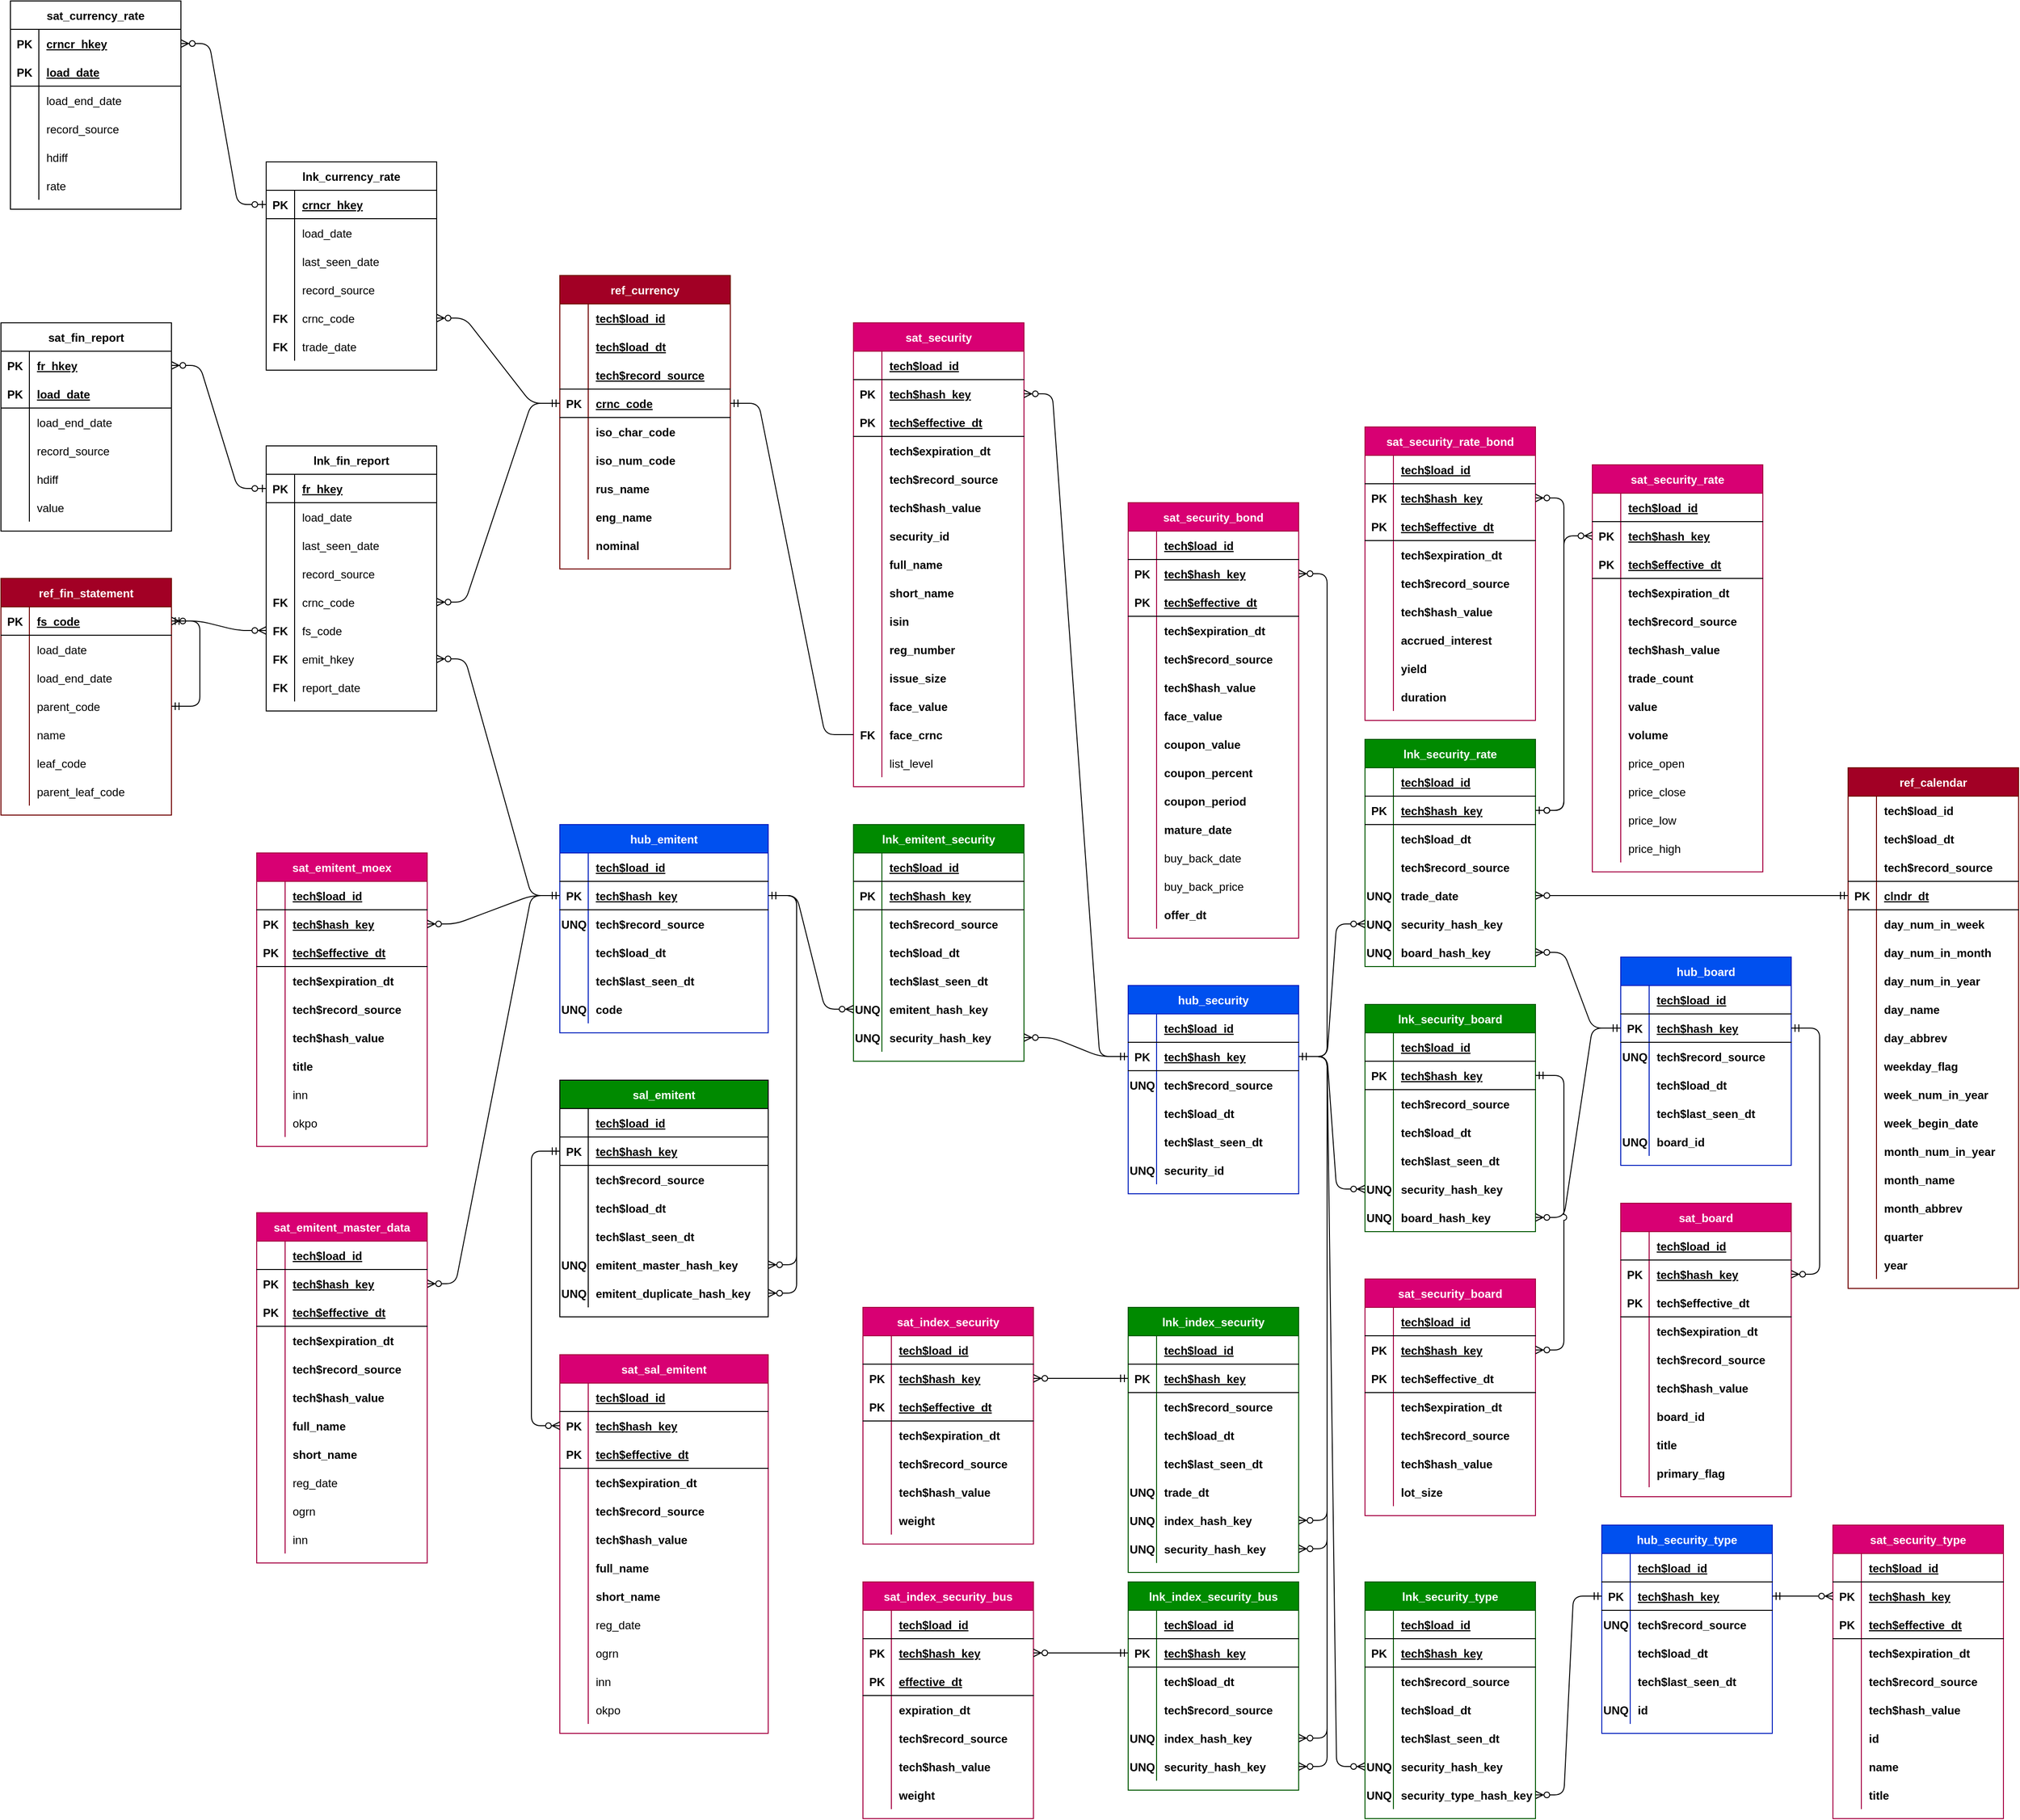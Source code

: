 <mxfile version="14.9.6" type="device"><diagram id="nt0fJhytcVBqntkfhPrh" name="Page-1"><mxGraphModel dx="2836" dy="1961" grid="1" gridSize="10" guides="1" tooltips="1" connect="1" arrows="1" fold="1" page="1" pageScale="1" pageWidth="827" pageHeight="1169" math="0" shadow="0"><root><mxCell id="0"/><mxCell id="1" parent="0"/><mxCell id="GtaLgqkad3kbuOX7Iuo6-1" value="ref_currency" style="shape=table;startSize=30;container=1;collapsible=1;childLayout=tableLayout;fixedRows=1;rowLines=0;fontStyle=1;align=center;resizeLast=1;fillColor=#a20025;strokeColor=#6F0000;fontColor=#ffffff;columnLines=1;" parent="1" vertex="1"><mxGeometry x="-1020" y="-230" width="180" height="310" as="geometry"/></mxCell><mxCell id="4Yj3_VNBX2rNATVzfhSV-3" value="" style="shape=partialRectangle;collapsible=0;dropTarget=0;pointerEvents=0;fillColor=none;top=0;left=0;bottom=0;right=0;points=[[0,0.5],[1,0.5]];portConstraint=eastwest;" parent="GtaLgqkad3kbuOX7Iuo6-1" vertex="1"><mxGeometry y="30" width="180" height="30" as="geometry"/></mxCell><mxCell id="4Yj3_VNBX2rNATVzfhSV-4" value="" style="shape=partialRectangle;connectable=0;fillColor=none;top=0;left=0;bottom=0;right=0;fontStyle=1;overflow=hidden;" parent="4Yj3_VNBX2rNATVzfhSV-3" vertex="1"><mxGeometry width="30" height="30" as="geometry"/></mxCell><mxCell id="4Yj3_VNBX2rNATVzfhSV-5" value="tech$load_id" style="shape=partialRectangle;connectable=0;top=0;left=0;bottom=0;right=0;align=left;spacingLeft=6;fontStyle=5;overflow=hidden;fillColor=none;" parent="4Yj3_VNBX2rNATVzfhSV-3" vertex="1"><mxGeometry x="30" width="150" height="30" as="geometry"/></mxCell><mxCell id="4Yj3_VNBX2rNATVzfhSV-6" value="" style="shape=partialRectangle;collapsible=0;dropTarget=0;pointerEvents=0;fillColor=none;top=0;left=0;bottom=0;right=0;points=[[0,0.5],[1,0.5]];portConstraint=eastwest;" parent="GtaLgqkad3kbuOX7Iuo6-1" vertex="1"><mxGeometry y="60" width="180" height="30" as="geometry"/></mxCell><mxCell id="4Yj3_VNBX2rNATVzfhSV-7" value="" style="shape=partialRectangle;connectable=0;fillColor=none;top=0;left=0;bottom=0;right=0;fontStyle=1;overflow=hidden;" parent="4Yj3_VNBX2rNATVzfhSV-6" vertex="1"><mxGeometry width="30" height="30" as="geometry"/></mxCell><mxCell id="4Yj3_VNBX2rNATVzfhSV-8" value="tech$load_dt" style="shape=partialRectangle;connectable=0;top=0;left=0;bottom=0;right=0;align=left;spacingLeft=6;fontStyle=5;overflow=hidden;fillColor=none;" parent="4Yj3_VNBX2rNATVzfhSV-6" vertex="1"><mxGeometry x="30" width="150" height="30" as="geometry"/></mxCell><mxCell id="4Yj3_VNBX2rNATVzfhSV-9" value="" style="shape=partialRectangle;collapsible=0;dropTarget=0;pointerEvents=0;fillColor=none;top=0;left=0;bottom=1;right=0;points=[[0,0.5],[1,0.5]];portConstraint=eastwest;" parent="GtaLgqkad3kbuOX7Iuo6-1" vertex="1"><mxGeometry y="90" width="180" height="30" as="geometry"/></mxCell><mxCell id="4Yj3_VNBX2rNATVzfhSV-10" value="" style="shape=partialRectangle;connectable=0;fillColor=none;top=0;left=0;bottom=0;right=0;fontStyle=1;overflow=hidden;" parent="4Yj3_VNBX2rNATVzfhSV-9" vertex="1"><mxGeometry width="30" height="30" as="geometry"/></mxCell><mxCell id="4Yj3_VNBX2rNATVzfhSV-11" value="tech$record_source" style="shape=partialRectangle;connectable=0;top=0;left=0;bottom=0;right=0;align=left;spacingLeft=6;fontStyle=5;overflow=hidden;fillColor=none;" parent="4Yj3_VNBX2rNATVzfhSV-9" vertex="1"><mxGeometry x="30" width="150" height="30" as="geometry"/></mxCell><mxCell id="GtaLgqkad3kbuOX7Iuo6-2" value="" style="shape=partialRectangle;collapsible=0;dropTarget=0;pointerEvents=0;fillColor=none;top=0;left=0;bottom=1;right=0;points=[[0,0.5],[1,0.5]];portConstraint=eastwest;" parent="GtaLgqkad3kbuOX7Iuo6-1" vertex="1"><mxGeometry y="120" width="180" height="30" as="geometry"/></mxCell><mxCell id="GtaLgqkad3kbuOX7Iuo6-3" value="PK" style="shape=partialRectangle;connectable=0;fillColor=none;top=0;left=0;bottom=0;right=0;fontStyle=1;overflow=hidden;" parent="GtaLgqkad3kbuOX7Iuo6-2" vertex="1"><mxGeometry width="30" height="30" as="geometry"/></mxCell><mxCell id="GtaLgqkad3kbuOX7Iuo6-4" value="crnc_code" style="shape=partialRectangle;connectable=0;top=0;left=0;bottom=0;right=0;align=left;spacingLeft=6;fontStyle=5;overflow=hidden;fillColor=none;" parent="GtaLgqkad3kbuOX7Iuo6-2" vertex="1"><mxGeometry x="30" width="150" height="30" as="geometry"/></mxCell><mxCell id="GtaLgqkad3kbuOX7Iuo6-43" value="" style="shape=partialRectangle;collapsible=0;dropTarget=0;pointerEvents=0;fillColor=none;top=0;left=0;bottom=0;right=0;points=[[0,0.5],[1,0.5]];portConstraint=eastwest;" parent="GtaLgqkad3kbuOX7Iuo6-1" vertex="1"><mxGeometry y="150" width="180" height="30" as="geometry"/></mxCell><mxCell id="GtaLgqkad3kbuOX7Iuo6-44" value="" style="shape=partialRectangle;connectable=0;fillColor=none;top=0;left=0;bottom=0;right=0;editable=1;overflow=hidden;" parent="GtaLgqkad3kbuOX7Iuo6-43" vertex="1"><mxGeometry width="30" height="30" as="geometry"/></mxCell><mxCell id="GtaLgqkad3kbuOX7Iuo6-45" value="iso_char_code" style="shape=partialRectangle;connectable=0;fillColor=none;top=0;left=0;bottom=0;right=0;align=left;spacingLeft=6;overflow=hidden;fontStyle=1" parent="GtaLgqkad3kbuOX7Iuo6-43" vertex="1"><mxGeometry x="30" width="150" height="30" as="geometry"/></mxCell><mxCell id="4Yj3_VNBX2rNATVzfhSV-12" value="" style="shape=partialRectangle;collapsible=0;dropTarget=0;pointerEvents=0;fillColor=none;top=0;left=0;bottom=0;right=0;points=[[0,0.5],[1,0.5]];portConstraint=eastwest;" parent="GtaLgqkad3kbuOX7Iuo6-1" vertex="1"><mxGeometry y="180" width="180" height="30" as="geometry"/></mxCell><mxCell id="4Yj3_VNBX2rNATVzfhSV-13" value="" style="shape=partialRectangle;connectable=0;fillColor=none;top=0;left=0;bottom=0;right=0;editable=1;overflow=hidden;" parent="4Yj3_VNBX2rNATVzfhSV-12" vertex="1"><mxGeometry width="30" height="30" as="geometry"/></mxCell><mxCell id="4Yj3_VNBX2rNATVzfhSV-14" value="iso_num_code" style="shape=partialRectangle;connectable=0;fillColor=none;top=0;left=0;bottom=0;right=0;align=left;spacingLeft=6;overflow=hidden;fontStyle=1" parent="4Yj3_VNBX2rNATVzfhSV-12" vertex="1"><mxGeometry x="30" width="150" height="30" as="geometry"/></mxCell><mxCell id="GtaLgqkad3kbuOX7Iuo6-40" value="" style="shape=partialRectangle;collapsible=0;dropTarget=0;pointerEvents=0;fillColor=none;top=0;left=0;bottom=0;right=0;points=[[0,0.5],[1,0.5]];portConstraint=eastwest;" parent="GtaLgqkad3kbuOX7Iuo6-1" vertex="1"><mxGeometry y="210" width="180" height="30" as="geometry"/></mxCell><mxCell id="GtaLgqkad3kbuOX7Iuo6-41" value="" style="shape=partialRectangle;connectable=0;fillColor=none;top=0;left=0;bottom=0;right=0;editable=1;overflow=hidden;" parent="GtaLgqkad3kbuOX7Iuo6-40" vertex="1"><mxGeometry width="30" height="30" as="geometry"/></mxCell><mxCell id="GtaLgqkad3kbuOX7Iuo6-42" value="rus_name" style="shape=partialRectangle;connectable=0;fillColor=none;top=0;left=0;bottom=0;right=0;align=left;spacingLeft=6;overflow=hidden;fontStyle=1" parent="GtaLgqkad3kbuOX7Iuo6-40" vertex="1"><mxGeometry x="30" width="150" height="30" as="geometry"/></mxCell><mxCell id="4Yj3_VNBX2rNATVzfhSV-15" value="" style="shape=partialRectangle;collapsible=0;dropTarget=0;pointerEvents=0;fillColor=none;top=0;left=0;bottom=0;right=0;points=[[0,0.5],[1,0.5]];portConstraint=eastwest;" parent="GtaLgqkad3kbuOX7Iuo6-1" vertex="1"><mxGeometry y="240" width="180" height="30" as="geometry"/></mxCell><mxCell id="4Yj3_VNBX2rNATVzfhSV-16" value="" style="shape=partialRectangle;connectable=0;fillColor=none;top=0;left=0;bottom=0;right=0;editable=1;overflow=hidden;" parent="4Yj3_VNBX2rNATVzfhSV-15" vertex="1"><mxGeometry width="30" height="30" as="geometry"/></mxCell><mxCell id="4Yj3_VNBX2rNATVzfhSV-17" value="eng_name" style="shape=partialRectangle;connectable=0;fillColor=none;top=0;left=0;bottom=0;right=0;align=left;spacingLeft=6;overflow=hidden;fontStyle=1" parent="4Yj3_VNBX2rNATVzfhSV-15" vertex="1"><mxGeometry x="30" width="150" height="30" as="geometry"/></mxCell><mxCell id="GtaLgqkad3kbuOX7Iuo6-11" value="" style="shape=partialRectangle;collapsible=0;dropTarget=0;pointerEvents=0;fillColor=none;top=0;left=0;bottom=0;right=0;points=[[0,0.5],[1,0.5]];portConstraint=eastwest;" parent="GtaLgqkad3kbuOX7Iuo6-1" vertex="1"><mxGeometry y="270" width="180" height="30" as="geometry"/></mxCell><mxCell id="GtaLgqkad3kbuOX7Iuo6-12" value="" style="shape=partialRectangle;connectable=0;fillColor=none;top=0;left=0;bottom=0;right=0;editable=1;overflow=hidden;" parent="GtaLgqkad3kbuOX7Iuo6-11" vertex="1"><mxGeometry width="30" height="30" as="geometry"/></mxCell><mxCell id="GtaLgqkad3kbuOX7Iuo6-13" value="nominal" style="shape=partialRectangle;connectable=0;fillColor=none;top=0;left=0;bottom=0;right=0;align=left;spacingLeft=6;overflow=hidden;fontStyle=1" parent="GtaLgqkad3kbuOX7Iuo6-11" vertex="1"><mxGeometry x="30" width="150" height="30" as="geometry"/></mxCell><mxCell id="GtaLgqkad3kbuOX7Iuo6-46" value="ref_calendar" style="shape=table;startSize=30;container=1;collapsible=1;childLayout=tableLayout;fixedRows=1;rowLines=0;fontStyle=1;align=center;resizeLast=1;fillColor=#a20025;strokeColor=#6F0000;fontColor=#ffffff;" parent="1" vertex="1"><mxGeometry x="340" y="290" width="180" height="550" as="geometry"/></mxCell><mxCell id="CPxB9bW0i7p_JEU4kqw2-4" value="" style="shape=partialRectangle;collapsible=0;dropTarget=0;pointerEvents=0;fillColor=none;top=0;left=0;bottom=0;right=0;points=[[0,0.5],[1,0.5]];portConstraint=eastwest;" parent="GtaLgqkad3kbuOX7Iuo6-46" vertex="1"><mxGeometry y="30" width="180" height="30" as="geometry"/></mxCell><mxCell id="CPxB9bW0i7p_JEU4kqw2-5" value="" style="shape=partialRectangle;connectable=0;fillColor=none;top=0;left=0;bottom=0;right=0;fontStyle=1;overflow=hidden;" parent="CPxB9bW0i7p_JEU4kqw2-4" vertex="1"><mxGeometry width="30" height="30" as="geometry"/></mxCell><mxCell id="CPxB9bW0i7p_JEU4kqw2-6" value="tech$load_id" style="shape=partialRectangle;connectable=0;fillColor=none;top=0;left=0;bottom=0;right=0;align=left;spacingLeft=6;fontStyle=1;overflow=hidden;" parent="CPxB9bW0i7p_JEU4kqw2-4" vertex="1"><mxGeometry x="30" width="150" height="30" as="geometry"/></mxCell><mxCell id="GtaLgqkad3kbuOX7Iuo6-50" value="" style="shape=partialRectangle;collapsible=0;dropTarget=0;pointerEvents=0;fillColor=none;top=0;left=0;bottom=0;right=0;points=[[0,0.5],[1,0.5]];portConstraint=eastwest;" parent="GtaLgqkad3kbuOX7Iuo6-46" vertex="1"><mxGeometry y="60" width="180" height="30" as="geometry"/></mxCell><mxCell id="GtaLgqkad3kbuOX7Iuo6-51" value="" style="shape=partialRectangle;connectable=0;fillColor=none;top=0;left=0;bottom=0;right=0;editable=1;overflow=hidden;" parent="GtaLgqkad3kbuOX7Iuo6-50" vertex="1"><mxGeometry width="30" height="30" as="geometry"/></mxCell><mxCell id="GtaLgqkad3kbuOX7Iuo6-52" value="tech$load_dt" style="shape=partialRectangle;connectable=0;fillColor=none;top=0;left=0;bottom=0;right=0;align=left;spacingLeft=6;overflow=hidden;fontStyle=1" parent="GtaLgqkad3kbuOX7Iuo6-50" vertex="1"><mxGeometry x="30" width="150" height="30" as="geometry"/></mxCell><mxCell id="GtaLgqkad3kbuOX7Iuo6-53" value="" style="shape=partialRectangle;collapsible=0;dropTarget=0;pointerEvents=0;fillColor=none;top=0;left=0;bottom=0;right=0;points=[[0,0.5],[1,0.5]];portConstraint=eastwest;" parent="GtaLgqkad3kbuOX7Iuo6-46" vertex="1"><mxGeometry y="90" width="180" height="30" as="geometry"/></mxCell><mxCell id="GtaLgqkad3kbuOX7Iuo6-54" value="" style="shape=partialRectangle;connectable=0;fillColor=none;top=0;left=0;bottom=0;right=0;editable=1;overflow=hidden;" parent="GtaLgqkad3kbuOX7Iuo6-53" vertex="1"><mxGeometry width="30" height="30" as="geometry"/></mxCell><mxCell id="GtaLgqkad3kbuOX7Iuo6-55" value="tech$record_source" style="shape=partialRectangle;connectable=0;fillColor=none;top=0;left=0;bottom=0;right=0;align=left;spacingLeft=6;overflow=hidden;fontStyle=1" parent="GtaLgqkad3kbuOX7Iuo6-53" vertex="1"><mxGeometry x="30" width="150" height="30" as="geometry"/></mxCell><mxCell id="GtaLgqkad3kbuOX7Iuo6-47" value="" style="shape=partialRectangle;collapsible=0;dropTarget=0;pointerEvents=0;fillColor=none;top=1;left=0;bottom=1;right=0;points=[[0,0.5],[1,0.5]];portConstraint=eastwest;" parent="GtaLgqkad3kbuOX7Iuo6-46" vertex="1"><mxGeometry y="120" width="180" height="30" as="geometry"/></mxCell><mxCell id="GtaLgqkad3kbuOX7Iuo6-48" value="PK" style="shape=partialRectangle;connectable=0;fillColor=none;top=0;left=0;bottom=0;right=0;fontStyle=1;overflow=hidden;" parent="GtaLgqkad3kbuOX7Iuo6-47" vertex="1"><mxGeometry width="30" height="30" as="geometry"/></mxCell><mxCell id="GtaLgqkad3kbuOX7Iuo6-49" value="clndr_dt" style="shape=partialRectangle;connectable=0;fillColor=none;top=0;left=0;bottom=0;right=0;align=left;spacingLeft=6;fontStyle=5;overflow=hidden;" parent="GtaLgqkad3kbuOX7Iuo6-47" vertex="1"><mxGeometry x="30" width="150" height="30" as="geometry"/></mxCell><mxCell id="GtaLgqkad3kbuOX7Iuo6-66" value="" style="shape=partialRectangle;collapsible=0;dropTarget=0;pointerEvents=0;fillColor=none;top=0;left=0;bottom=0;right=0;points=[[0,0.5],[1,0.5]];portConstraint=eastwest;" parent="GtaLgqkad3kbuOX7Iuo6-46" vertex="1"><mxGeometry y="150" width="180" height="30" as="geometry"/></mxCell><mxCell id="GtaLgqkad3kbuOX7Iuo6-67" value="" style="shape=partialRectangle;connectable=0;fillColor=none;top=0;left=0;bottom=0;right=0;editable=1;overflow=hidden;" parent="GtaLgqkad3kbuOX7Iuo6-66" vertex="1"><mxGeometry width="30" height="30" as="geometry"/></mxCell><mxCell id="GtaLgqkad3kbuOX7Iuo6-68" value="day_num_in_week" style="shape=partialRectangle;connectable=0;fillColor=none;top=0;left=0;bottom=0;right=0;align=left;spacingLeft=6;overflow=hidden;fontStyle=1" parent="GtaLgqkad3kbuOX7Iuo6-66" vertex="1"><mxGeometry x="30" width="150" height="30" as="geometry"/></mxCell><mxCell id="GtaLgqkad3kbuOX7Iuo6-63" value="" style="shape=partialRectangle;collapsible=0;dropTarget=0;pointerEvents=0;fillColor=none;top=0;left=0;bottom=0;right=0;points=[[0,0.5],[1,0.5]];portConstraint=eastwest;" parent="GtaLgqkad3kbuOX7Iuo6-46" vertex="1"><mxGeometry y="180" width="180" height="30" as="geometry"/></mxCell><mxCell id="GtaLgqkad3kbuOX7Iuo6-64" value="" style="shape=partialRectangle;connectable=0;fillColor=none;top=0;left=0;bottom=0;right=0;editable=1;overflow=hidden;" parent="GtaLgqkad3kbuOX7Iuo6-63" vertex="1"><mxGeometry width="30" height="30" as="geometry"/></mxCell><mxCell id="GtaLgqkad3kbuOX7Iuo6-65" value="day_num_in_month" style="shape=partialRectangle;connectable=0;fillColor=none;top=0;left=0;bottom=0;right=0;align=left;spacingLeft=6;overflow=hidden;fontStyle=1" parent="GtaLgqkad3kbuOX7Iuo6-63" vertex="1"><mxGeometry x="30" width="150" height="30" as="geometry"/></mxCell><mxCell id="GtaLgqkad3kbuOX7Iuo6-90" value="" style="shape=partialRectangle;collapsible=0;dropTarget=0;pointerEvents=0;fillColor=none;top=0;left=0;bottom=0;right=0;points=[[0,0.5],[1,0.5]];portConstraint=eastwest;" parent="GtaLgqkad3kbuOX7Iuo6-46" vertex="1"><mxGeometry y="210" width="180" height="30" as="geometry"/></mxCell><mxCell id="GtaLgqkad3kbuOX7Iuo6-91" value="" style="shape=partialRectangle;connectable=0;fillColor=none;top=0;left=0;bottom=0;right=0;editable=1;overflow=hidden;" parent="GtaLgqkad3kbuOX7Iuo6-90" vertex="1"><mxGeometry width="30" height="30" as="geometry"/></mxCell><mxCell id="GtaLgqkad3kbuOX7Iuo6-92" value="day_num_in_year" style="shape=partialRectangle;connectable=0;fillColor=none;top=0;left=0;bottom=0;right=0;align=left;spacingLeft=6;overflow=hidden;fontStyle=1" parent="GtaLgqkad3kbuOX7Iuo6-90" vertex="1"><mxGeometry x="30" width="150" height="30" as="geometry"/></mxCell><mxCell id="GtaLgqkad3kbuOX7Iuo6-59" value="" style="shape=partialRectangle;collapsible=0;dropTarget=0;pointerEvents=0;fillColor=none;top=0;left=0;bottom=0;right=0;points=[[0,0.5],[1,0.5]];portConstraint=eastwest;" parent="GtaLgqkad3kbuOX7Iuo6-46" vertex="1"><mxGeometry y="240" width="180" height="30" as="geometry"/></mxCell><mxCell id="GtaLgqkad3kbuOX7Iuo6-60" value="" style="shape=partialRectangle;connectable=0;fillColor=none;top=0;left=0;bottom=0;right=0;editable=1;overflow=hidden;" parent="GtaLgqkad3kbuOX7Iuo6-59" vertex="1"><mxGeometry width="30" height="30" as="geometry"/></mxCell><mxCell id="GtaLgqkad3kbuOX7Iuo6-61" value="day_name" style="shape=partialRectangle;connectable=0;fillColor=none;top=0;left=0;bottom=0;right=0;align=left;spacingLeft=6;overflow=hidden;fontStyle=1" parent="GtaLgqkad3kbuOX7Iuo6-59" vertex="1"><mxGeometry x="30" width="150" height="30" as="geometry"/></mxCell><mxCell id="GtaLgqkad3kbuOX7Iuo6-56" value="" style="shape=partialRectangle;collapsible=0;dropTarget=0;pointerEvents=0;fillColor=none;top=0;left=0;bottom=0;right=0;points=[[0,0.5],[1,0.5]];portConstraint=eastwest;" parent="GtaLgqkad3kbuOX7Iuo6-46" vertex="1"><mxGeometry y="270" width="180" height="30" as="geometry"/></mxCell><mxCell id="GtaLgqkad3kbuOX7Iuo6-57" value="" style="shape=partialRectangle;connectable=0;fillColor=none;top=0;left=0;bottom=0;right=0;editable=1;overflow=hidden;" parent="GtaLgqkad3kbuOX7Iuo6-56" vertex="1"><mxGeometry width="30" height="30" as="geometry"/></mxCell><mxCell id="GtaLgqkad3kbuOX7Iuo6-58" value="day_abbrev" style="shape=partialRectangle;connectable=0;fillColor=none;top=0;left=0;bottom=0;right=0;align=left;spacingLeft=6;overflow=hidden;fontStyle=1" parent="GtaLgqkad3kbuOX7Iuo6-56" vertex="1"><mxGeometry x="30" width="150" height="30" as="geometry"/></mxCell><mxCell id="GtaLgqkad3kbuOX7Iuo6-69" value="" style="shape=partialRectangle;collapsible=0;dropTarget=0;pointerEvents=0;fillColor=none;top=0;left=0;bottom=0;right=0;points=[[0,0.5],[1,0.5]];portConstraint=eastwest;" parent="GtaLgqkad3kbuOX7Iuo6-46" vertex="1"><mxGeometry y="300" width="180" height="30" as="geometry"/></mxCell><mxCell id="GtaLgqkad3kbuOX7Iuo6-70" value="" style="shape=partialRectangle;connectable=0;fillColor=none;top=0;left=0;bottom=0;right=0;editable=1;overflow=hidden;" parent="GtaLgqkad3kbuOX7Iuo6-69" vertex="1"><mxGeometry width="30" height="30" as="geometry"/></mxCell><mxCell id="GtaLgqkad3kbuOX7Iuo6-71" value="weekday_flag" style="shape=partialRectangle;connectable=0;fillColor=none;top=0;left=0;bottom=0;right=0;align=left;spacingLeft=6;overflow=hidden;fontStyle=1" parent="GtaLgqkad3kbuOX7Iuo6-69" vertex="1"><mxGeometry x="30" width="150" height="30" as="geometry"/></mxCell><mxCell id="GtaLgqkad3kbuOX7Iuo6-72" value="" style="shape=partialRectangle;collapsible=0;dropTarget=0;pointerEvents=0;fillColor=none;top=0;left=0;bottom=0;right=0;points=[[0,0.5],[1,0.5]];portConstraint=eastwest;" parent="GtaLgqkad3kbuOX7Iuo6-46" vertex="1"><mxGeometry y="330" width="180" height="30" as="geometry"/></mxCell><mxCell id="GtaLgqkad3kbuOX7Iuo6-73" value="" style="shape=partialRectangle;connectable=0;fillColor=none;top=0;left=0;bottom=0;right=0;editable=1;overflow=hidden;" parent="GtaLgqkad3kbuOX7Iuo6-72" vertex="1"><mxGeometry width="30" height="30" as="geometry"/></mxCell><mxCell id="GtaLgqkad3kbuOX7Iuo6-74" value="week_num_in_year" style="shape=partialRectangle;connectable=0;fillColor=none;top=0;left=0;bottom=0;right=0;align=left;spacingLeft=6;overflow=hidden;fontStyle=1" parent="GtaLgqkad3kbuOX7Iuo6-72" vertex="1"><mxGeometry x="30" width="150" height="30" as="geometry"/></mxCell><mxCell id="GtaLgqkad3kbuOX7Iuo6-93" value="" style="shape=partialRectangle;collapsible=0;dropTarget=0;pointerEvents=0;fillColor=none;top=0;left=0;bottom=0;right=0;points=[[0,0.5],[1,0.5]];portConstraint=eastwest;" parent="GtaLgqkad3kbuOX7Iuo6-46" vertex="1"><mxGeometry y="360" width="180" height="30" as="geometry"/></mxCell><mxCell id="GtaLgqkad3kbuOX7Iuo6-94" value="" style="shape=partialRectangle;connectable=0;fillColor=none;top=0;left=0;bottom=0;right=0;editable=1;overflow=hidden;" parent="GtaLgqkad3kbuOX7Iuo6-93" vertex="1"><mxGeometry width="30" height="30" as="geometry"/></mxCell><mxCell id="GtaLgqkad3kbuOX7Iuo6-95" value="week_begin_date" style="shape=partialRectangle;connectable=0;fillColor=none;top=0;left=0;bottom=0;right=0;align=left;spacingLeft=6;overflow=hidden;fontStyle=1" parent="GtaLgqkad3kbuOX7Iuo6-93" vertex="1"><mxGeometry x="30" width="150" height="30" as="geometry"/></mxCell><mxCell id="GtaLgqkad3kbuOX7Iuo6-96" value="" style="shape=partialRectangle;collapsible=0;dropTarget=0;pointerEvents=0;fillColor=none;top=0;left=0;bottom=0;right=0;points=[[0,0.5],[1,0.5]];portConstraint=eastwest;" parent="GtaLgqkad3kbuOX7Iuo6-46" vertex="1"><mxGeometry y="390" width="180" height="30" as="geometry"/></mxCell><mxCell id="GtaLgqkad3kbuOX7Iuo6-97" value="" style="shape=partialRectangle;connectable=0;fillColor=none;top=0;left=0;bottom=0;right=0;editable=1;overflow=hidden;" parent="GtaLgqkad3kbuOX7Iuo6-96" vertex="1"><mxGeometry width="30" height="30" as="geometry"/></mxCell><mxCell id="GtaLgqkad3kbuOX7Iuo6-98" value="month_num_in_year" style="shape=partialRectangle;connectable=0;fillColor=none;top=0;left=0;bottom=0;right=0;align=left;spacingLeft=6;overflow=hidden;fontStyle=1" parent="GtaLgqkad3kbuOX7Iuo6-96" vertex="1"><mxGeometry x="30" width="150" height="30" as="geometry"/></mxCell><mxCell id="GtaLgqkad3kbuOX7Iuo6-75" value="" style="shape=partialRectangle;collapsible=0;dropTarget=0;pointerEvents=0;fillColor=none;top=0;left=0;bottom=0;right=0;points=[[0,0.5],[1,0.5]];portConstraint=eastwest;" parent="GtaLgqkad3kbuOX7Iuo6-46" vertex="1"><mxGeometry y="420" width="180" height="30" as="geometry"/></mxCell><mxCell id="GtaLgqkad3kbuOX7Iuo6-76" value="" style="shape=partialRectangle;connectable=0;fillColor=none;top=0;left=0;bottom=0;right=0;editable=1;overflow=hidden;" parent="GtaLgqkad3kbuOX7Iuo6-75" vertex="1"><mxGeometry width="30" height="30" as="geometry"/></mxCell><mxCell id="GtaLgqkad3kbuOX7Iuo6-77" value="month_name" style="shape=partialRectangle;connectable=0;fillColor=none;top=0;left=0;bottom=0;right=0;align=left;spacingLeft=6;overflow=hidden;fontStyle=1" parent="GtaLgqkad3kbuOX7Iuo6-75" vertex="1"><mxGeometry x="30" width="150" height="30" as="geometry"/></mxCell><mxCell id="GtaLgqkad3kbuOX7Iuo6-78" value="" style="shape=partialRectangle;collapsible=0;dropTarget=0;pointerEvents=0;fillColor=none;top=0;left=0;bottom=0;right=0;points=[[0,0.5],[1,0.5]];portConstraint=eastwest;" parent="GtaLgqkad3kbuOX7Iuo6-46" vertex="1"><mxGeometry y="450" width="180" height="30" as="geometry"/></mxCell><mxCell id="GtaLgqkad3kbuOX7Iuo6-79" value="" style="shape=partialRectangle;connectable=0;fillColor=none;top=0;left=0;bottom=0;right=0;editable=1;overflow=hidden;" parent="GtaLgqkad3kbuOX7Iuo6-78" vertex="1"><mxGeometry width="30" height="30" as="geometry"/></mxCell><mxCell id="GtaLgqkad3kbuOX7Iuo6-80" value="month_abbrev" style="shape=partialRectangle;connectable=0;fillColor=none;top=0;left=0;bottom=0;right=0;align=left;spacingLeft=6;overflow=hidden;fontStyle=1" parent="GtaLgqkad3kbuOX7Iuo6-78" vertex="1"><mxGeometry x="30" width="150" height="30" as="geometry"/></mxCell><mxCell id="GtaLgqkad3kbuOX7Iuo6-81" value="" style="shape=partialRectangle;collapsible=0;dropTarget=0;pointerEvents=0;fillColor=none;top=0;left=0;bottom=0;right=0;points=[[0,0.5],[1,0.5]];portConstraint=eastwest;" parent="GtaLgqkad3kbuOX7Iuo6-46" vertex="1"><mxGeometry y="480" width="180" height="30" as="geometry"/></mxCell><mxCell id="GtaLgqkad3kbuOX7Iuo6-82" value="" style="shape=partialRectangle;connectable=0;fillColor=none;top=0;left=0;bottom=0;right=0;editable=1;overflow=hidden;" parent="GtaLgqkad3kbuOX7Iuo6-81" vertex="1"><mxGeometry width="30" height="30" as="geometry"/></mxCell><mxCell id="GtaLgqkad3kbuOX7Iuo6-83" value="quarter" style="shape=partialRectangle;connectable=0;fillColor=none;top=0;left=0;bottom=0;right=0;align=left;spacingLeft=6;overflow=hidden;fontStyle=1" parent="GtaLgqkad3kbuOX7Iuo6-81" vertex="1"><mxGeometry x="30" width="150" height="30" as="geometry"/></mxCell><mxCell id="GtaLgqkad3kbuOX7Iuo6-84" value="" style="shape=partialRectangle;collapsible=0;dropTarget=0;pointerEvents=0;fillColor=none;top=0;left=0;bottom=0;right=0;points=[[0,0.5],[1,0.5]];portConstraint=eastwest;" parent="GtaLgqkad3kbuOX7Iuo6-46" vertex="1"><mxGeometry y="510" width="180" height="30" as="geometry"/></mxCell><mxCell id="GtaLgqkad3kbuOX7Iuo6-85" value="" style="shape=partialRectangle;connectable=0;fillColor=none;top=0;left=0;bottom=0;right=0;editable=1;overflow=hidden;" parent="GtaLgqkad3kbuOX7Iuo6-84" vertex="1"><mxGeometry width="30" height="30" as="geometry"/></mxCell><mxCell id="GtaLgqkad3kbuOX7Iuo6-86" value="year" style="shape=partialRectangle;connectable=0;fillColor=none;top=0;left=0;bottom=0;right=0;align=left;spacingLeft=6;overflow=hidden;fontStyle=1" parent="GtaLgqkad3kbuOX7Iuo6-84" vertex="1"><mxGeometry x="30" width="150" height="30" as="geometry"/></mxCell><mxCell id="mQ9mM5-Gra-N13k30Zk7-60" value="hub_security" style="shape=table;startSize=30;container=1;collapsible=1;childLayout=tableLayout;fixedRows=1;rowLines=0;fontStyle=1;align=center;resizeLast=1;fillColor=#0050ef;strokeColor=#001DBC;fontColor=#ffffff;" parent="1" vertex="1"><mxGeometry x="-420" y="520" width="180" height="220" as="geometry"/></mxCell><mxCell id="mQ9mM5-Gra-N13k30Zk7-61" value="" style="shape=partialRectangle;collapsible=0;dropTarget=0;pointerEvents=0;fillColor=none;top=0;left=0;bottom=1;right=0;points=[[0,0.5],[1,0.5]];portConstraint=eastwest;" parent="mQ9mM5-Gra-N13k30Zk7-60" vertex="1"><mxGeometry y="30" width="180" height="30" as="geometry"/></mxCell><mxCell id="mQ9mM5-Gra-N13k30Zk7-62" value="" style="shape=partialRectangle;connectable=0;fillColor=none;top=0;left=0;bottom=0;right=0;fontStyle=1;overflow=hidden;" parent="mQ9mM5-Gra-N13k30Zk7-61" vertex="1"><mxGeometry width="30" height="30" as="geometry"/></mxCell><mxCell id="mQ9mM5-Gra-N13k30Zk7-63" value="tech$load_id" style="shape=partialRectangle;connectable=0;fillColor=none;top=0;left=0;bottom=0;right=0;align=left;spacingLeft=6;fontStyle=5;overflow=hidden;" parent="mQ9mM5-Gra-N13k30Zk7-61" vertex="1"><mxGeometry x="30" width="150" height="30" as="geometry"/></mxCell><mxCell id="j-DWPMhrGMjpd7lEWnqH-173" value="" style="shape=partialRectangle;collapsible=0;dropTarget=0;pointerEvents=0;fillColor=none;top=0;left=0;bottom=1;right=0;points=[[0,0.5],[1,0.5]];portConstraint=eastwest;" parent="mQ9mM5-Gra-N13k30Zk7-60" vertex="1"><mxGeometry y="60" width="180" height="30" as="geometry"/></mxCell><mxCell id="j-DWPMhrGMjpd7lEWnqH-174" value="PK" style="shape=partialRectangle;connectable=0;fillColor=none;top=0;left=0;bottom=0;right=0;fontStyle=1;overflow=hidden;" parent="j-DWPMhrGMjpd7lEWnqH-173" vertex="1"><mxGeometry width="30" height="30" as="geometry"/></mxCell><mxCell id="j-DWPMhrGMjpd7lEWnqH-175" value="tech$hash_key" style="shape=partialRectangle;connectable=0;fillColor=none;top=0;left=0;bottom=0;right=0;align=left;spacingLeft=6;fontStyle=5;overflow=hidden;" parent="j-DWPMhrGMjpd7lEWnqH-173" vertex="1"><mxGeometry x="30" width="150" height="30" as="geometry"/></mxCell><mxCell id="mQ9mM5-Gra-N13k30Zk7-64" value="" style="shape=partialRectangle;collapsible=0;dropTarget=0;pointerEvents=0;fillColor=none;top=0;left=0;bottom=0;right=0;points=[[0,0.5],[1,0.5]];portConstraint=eastwest;" parent="mQ9mM5-Gra-N13k30Zk7-60" vertex="1"><mxGeometry y="90" width="180" height="30" as="geometry"/></mxCell><mxCell id="mQ9mM5-Gra-N13k30Zk7-65" value="UNQ" style="shape=partialRectangle;connectable=0;fillColor=none;top=0;left=0;bottom=0;right=0;editable=1;overflow=hidden;fontStyle=1" parent="mQ9mM5-Gra-N13k30Zk7-64" vertex="1"><mxGeometry width="30" height="30" as="geometry"/></mxCell><mxCell id="mQ9mM5-Gra-N13k30Zk7-66" value="tech$record_source" style="shape=partialRectangle;connectable=0;fillColor=none;top=0;left=0;bottom=0;right=0;align=left;spacingLeft=6;overflow=hidden;fontStyle=1" parent="mQ9mM5-Gra-N13k30Zk7-64" vertex="1"><mxGeometry x="30" width="150" height="30" as="geometry"/></mxCell><mxCell id="mQ9mM5-Gra-N13k30Zk7-67" value="" style="shape=partialRectangle;collapsible=0;dropTarget=0;pointerEvents=0;fillColor=none;top=0;left=0;bottom=0;right=0;points=[[0,0.5],[1,0.5]];portConstraint=eastwest;" parent="mQ9mM5-Gra-N13k30Zk7-60" vertex="1"><mxGeometry y="120" width="180" height="30" as="geometry"/></mxCell><mxCell id="mQ9mM5-Gra-N13k30Zk7-68" value="" style="shape=partialRectangle;connectable=0;fillColor=none;top=0;left=0;bottom=0;right=0;editable=1;overflow=hidden;" parent="mQ9mM5-Gra-N13k30Zk7-67" vertex="1"><mxGeometry width="30" height="30" as="geometry"/></mxCell><mxCell id="mQ9mM5-Gra-N13k30Zk7-69" value="tech$load_dt" style="shape=partialRectangle;connectable=0;fillColor=none;top=0;left=0;bottom=0;right=0;align=left;spacingLeft=6;overflow=hidden;fontStyle=1" parent="mQ9mM5-Gra-N13k30Zk7-67" vertex="1"><mxGeometry x="30" width="150" height="30" as="geometry"/></mxCell><mxCell id="mQ9mM5-Gra-N13k30Zk7-70" value="" style="shape=partialRectangle;collapsible=0;dropTarget=0;pointerEvents=0;fillColor=none;top=0;left=0;bottom=0;right=0;points=[[0,0.5],[1,0.5]];portConstraint=eastwest;" parent="mQ9mM5-Gra-N13k30Zk7-60" vertex="1"><mxGeometry y="150" width="180" height="30" as="geometry"/></mxCell><mxCell id="mQ9mM5-Gra-N13k30Zk7-71" value="" style="shape=partialRectangle;connectable=0;fillColor=none;top=0;left=0;bottom=0;right=0;editable=1;overflow=hidden;" parent="mQ9mM5-Gra-N13k30Zk7-70" vertex="1"><mxGeometry width="30" height="30" as="geometry"/></mxCell><mxCell id="mQ9mM5-Gra-N13k30Zk7-72" value="tech$last_seen_dt" style="shape=partialRectangle;connectable=0;fillColor=none;top=0;left=0;bottom=0;right=0;align=left;spacingLeft=6;overflow=hidden;fontStyle=1" parent="mQ9mM5-Gra-N13k30Zk7-70" vertex="1"><mxGeometry x="30" width="150" height="30" as="geometry"/></mxCell><mxCell id="mQ9mM5-Gra-N13k30Zk7-73" value="" style="shape=partialRectangle;collapsible=0;dropTarget=0;pointerEvents=0;fillColor=none;top=0;left=0;bottom=0;right=0;points=[[0,0.5],[1,0.5]];portConstraint=eastwest;" parent="mQ9mM5-Gra-N13k30Zk7-60" vertex="1"><mxGeometry y="180" width="180" height="30" as="geometry"/></mxCell><mxCell id="mQ9mM5-Gra-N13k30Zk7-74" value="UNQ" style="shape=partialRectangle;connectable=0;fillColor=none;top=0;left=0;bottom=0;right=0;editable=1;overflow=hidden;fontStyle=1" parent="mQ9mM5-Gra-N13k30Zk7-73" vertex="1"><mxGeometry width="30" height="30" as="geometry"/></mxCell><mxCell id="mQ9mM5-Gra-N13k30Zk7-75" value="security_id" style="shape=partialRectangle;connectable=0;fillColor=none;top=0;left=0;bottom=0;right=0;align=left;spacingLeft=6;overflow=hidden;fontStyle=1" parent="mQ9mM5-Gra-N13k30Zk7-73" vertex="1"><mxGeometry x="30" width="150" height="30" as="geometry"/></mxCell><mxCell id="mQ9mM5-Gra-N13k30Zk7-76" value="sat_security" style="shape=table;startSize=30;container=1;collapsible=1;childLayout=tableLayout;fixedRows=1;rowLines=0;fontStyle=1;align=center;resizeLast=1;fillColor=#d80073;strokeColor=#A50040;fontColor=#ffffff;" parent="1" vertex="1"><mxGeometry x="-710" y="-180" width="180" height="490" as="geometry"/></mxCell><mxCell id="CPxB9bW0i7p_JEU4kqw2-7" value="" style="shape=partialRectangle;collapsible=0;dropTarget=0;pointerEvents=0;fillColor=none;top=0;left=0;bottom=1;right=0;points=[[0,0.5],[1,0.5]];portConstraint=eastwest;strokeColor=#000000;" parent="mQ9mM5-Gra-N13k30Zk7-76" vertex="1"><mxGeometry y="30" width="180" height="30" as="geometry"/></mxCell><mxCell id="CPxB9bW0i7p_JEU4kqw2-8" value="" style="shape=partialRectangle;connectable=0;fillColor=none;top=0;left=0;bottom=0;right=0;fontStyle=1;overflow=hidden;strokeColor=none;" parent="CPxB9bW0i7p_JEU4kqw2-7" vertex="1"><mxGeometry width="30" height="30" as="geometry"/></mxCell><mxCell id="CPxB9bW0i7p_JEU4kqw2-9" value="tech$load_id" style="shape=partialRectangle;connectable=0;fillColor=none;top=0;left=0;bottom=0;right=0;align=left;spacingLeft=6;fontStyle=5;overflow=hidden;strokeColor=none;" parent="CPxB9bW0i7p_JEU4kqw2-7" vertex="1"><mxGeometry x="30" width="150" height="30" as="geometry"/></mxCell><mxCell id="mQ9mM5-Gra-N13k30Zk7-77" value="" style="shape=partialRectangle;collapsible=0;dropTarget=0;pointerEvents=0;fillColor=none;top=1;left=0;bottom=0;right=0;points=[[0,0.5],[1,0.5]];portConstraint=eastwest;strokeColor=none;" parent="mQ9mM5-Gra-N13k30Zk7-76" vertex="1"><mxGeometry y="60" width="180" height="30" as="geometry"/></mxCell><mxCell id="mQ9mM5-Gra-N13k30Zk7-78" value="PK" style="shape=partialRectangle;connectable=0;fillColor=none;top=0;left=0;bottom=0;right=0;fontStyle=1;overflow=hidden;strokeColor=none;" parent="mQ9mM5-Gra-N13k30Zk7-77" vertex="1"><mxGeometry width="30" height="30" as="geometry"/></mxCell><mxCell id="mQ9mM5-Gra-N13k30Zk7-79" value="tech$hash_key" style="shape=partialRectangle;connectable=0;fillColor=none;top=0;left=0;bottom=0;right=0;align=left;spacingLeft=6;fontStyle=5;overflow=hidden;strokeColor=none;" parent="mQ9mM5-Gra-N13k30Zk7-77" vertex="1"><mxGeometry x="30" width="150" height="30" as="geometry"/></mxCell><mxCell id="mQ9mM5-Gra-N13k30Zk7-89" value="" style="shape=partialRectangle;collapsible=0;dropTarget=0;pointerEvents=0;fillColor=none;top=0;left=0;bottom=1;right=0;points=[[0,0.5],[1,0.5]];portConstraint=eastwest;" parent="mQ9mM5-Gra-N13k30Zk7-76" vertex="1"><mxGeometry y="90" width="180" height="30" as="geometry"/></mxCell><mxCell id="mQ9mM5-Gra-N13k30Zk7-90" value="PK" style="shape=partialRectangle;connectable=0;fillColor=none;top=0;left=0;bottom=0;right=0;fontStyle=1;overflow=hidden;" parent="mQ9mM5-Gra-N13k30Zk7-89" vertex="1"><mxGeometry width="30" height="30" as="geometry"/></mxCell><mxCell id="mQ9mM5-Gra-N13k30Zk7-91" value="tech$effective_dt" style="shape=partialRectangle;connectable=0;fillColor=none;top=0;left=0;bottom=0;right=0;align=left;spacingLeft=6;fontStyle=5;overflow=hidden;" parent="mQ9mM5-Gra-N13k30Zk7-89" vertex="1"><mxGeometry x="30" width="150" height="30" as="geometry"/></mxCell><mxCell id="mQ9mM5-Gra-N13k30Zk7-80" value="" style="shape=partialRectangle;collapsible=0;dropTarget=0;pointerEvents=0;fillColor=none;top=0;left=0;bottom=0;right=0;points=[[0,0.5],[1,0.5]];portConstraint=eastwest;" parent="mQ9mM5-Gra-N13k30Zk7-76" vertex="1"><mxGeometry y="120" width="180" height="30" as="geometry"/></mxCell><mxCell id="mQ9mM5-Gra-N13k30Zk7-81" value="" style="shape=partialRectangle;connectable=0;fillColor=none;top=0;left=0;bottom=0;right=0;editable=1;overflow=hidden;" parent="mQ9mM5-Gra-N13k30Zk7-80" vertex="1"><mxGeometry width="30" height="30" as="geometry"/></mxCell><mxCell id="mQ9mM5-Gra-N13k30Zk7-82" value="tech$expiration_dt" style="shape=partialRectangle;connectable=0;fillColor=none;top=0;left=0;bottom=0;right=0;align=left;spacingLeft=6;overflow=hidden;fontStyle=1" parent="mQ9mM5-Gra-N13k30Zk7-80" vertex="1"><mxGeometry x="30" width="150" height="30" as="geometry"/></mxCell><mxCell id="mQ9mM5-Gra-N13k30Zk7-83" value="" style="shape=partialRectangle;collapsible=0;dropTarget=0;pointerEvents=0;fillColor=none;top=0;left=0;bottom=0;right=0;points=[[0,0.5],[1,0.5]];portConstraint=eastwest;" parent="mQ9mM5-Gra-N13k30Zk7-76" vertex="1"><mxGeometry y="150" width="180" height="30" as="geometry"/></mxCell><mxCell id="mQ9mM5-Gra-N13k30Zk7-84" value="" style="shape=partialRectangle;connectable=0;fillColor=none;top=0;left=0;bottom=0;right=0;editable=1;overflow=hidden;" parent="mQ9mM5-Gra-N13k30Zk7-83" vertex="1"><mxGeometry width="30" height="30" as="geometry"/></mxCell><mxCell id="mQ9mM5-Gra-N13k30Zk7-85" value="tech$record_source" style="shape=partialRectangle;connectable=0;fillColor=none;top=0;left=0;bottom=0;right=0;align=left;spacingLeft=6;overflow=hidden;fontStyle=1" parent="mQ9mM5-Gra-N13k30Zk7-83" vertex="1"><mxGeometry x="30" width="150" height="30" as="geometry"/></mxCell><mxCell id="mQ9mM5-Gra-N13k30Zk7-86" value="" style="shape=partialRectangle;collapsible=0;dropTarget=0;pointerEvents=0;fillColor=none;top=0;left=0;bottom=0;right=0;points=[[0,0.5],[1,0.5]];portConstraint=eastwest;" parent="mQ9mM5-Gra-N13k30Zk7-76" vertex="1"><mxGeometry y="180" width="180" height="30" as="geometry"/></mxCell><mxCell id="mQ9mM5-Gra-N13k30Zk7-87" value="" style="shape=partialRectangle;connectable=0;fillColor=none;top=0;left=0;bottom=0;right=0;editable=1;overflow=hidden;" parent="mQ9mM5-Gra-N13k30Zk7-86" vertex="1"><mxGeometry width="30" height="30" as="geometry"/></mxCell><mxCell id="mQ9mM5-Gra-N13k30Zk7-88" value="tech$hash_value" style="shape=partialRectangle;connectable=0;fillColor=none;top=0;left=0;bottom=0;right=0;align=left;spacingLeft=6;overflow=hidden;fontStyle=1" parent="mQ9mM5-Gra-N13k30Zk7-86" vertex="1"><mxGeometry x="30" width="150" height="30" as="geometry"/></mxCell><mxCell id="mQ9mM5-Gra-N13k30Zk7-129" value="" style="shape=partialRectangle;collapsible=0;dropTarget=0;pointerEvents=0;fillColor=none;top=0;left=0;bottom=0;right=0;points=[[0,0.5],[1,0.5]];portConstraint=eastwest;" parent="mQ9mM5-Gra-N13k30Zk7-76" vertex="1"><mxGeometry y="210" width="180" height="30" as="geometry"/></mxCell><mxCell id="mQ9mM5-Gra-N13k30Zk7-130" value="" style="shape=partialRectangle;connectable=0;fillColor=none;top=0;left=0;bottom=0;right=0;editable=1;overflow=hidden;" parent="mQ9mM5-Gra-N13k30Zk7-129" vertex="1"><mxGeometry width="30" height="30" as="geometry"/></mxCell><mxCell id="mQ9mM5-Gra-N13k30Zk7-131" value="security_id" style="shape=partialRectangle;connectable=0;fillColor=none;top=0;left=0;bottom=0;right=0;align=left;spacingLeft=6;overflow=hidden;fontStyle=1" parent="mQ9mM5-Gra-N13k30Zk7-129" vertex="1"><mxGeometry x="30" width="150" height="30" as="geometry"/></mxCell><mxCell id="mQ9mM5-Gra-N13k30Zk7-92" value="" style="shape=partialRectangle;collapsible=0;dropTarget=0;pointerEvents=0;fillColor=none;top=0;left=0;bottom=0;right=0;points=[[0,0.5],[1,0.5]];portConstraint=eastwest;" parent="mQ9mM5-Gra-N13k30Zk7-76" vertex="1"><mxGeometry y="240" width="180" height="30" as="geometry"/></mxCell><mxCell id="mQ9mM5-Gra-N13k30Zk7-93" value="" style="shape=partialRectangle;connectable=0;fillColor=none;top=0;left=0;bottom=0;right=0;editable=1;overflow=hidden;" parent="mQ9mM5-Gra-N13k30Zk7-92" vertex="1"><mxGeometry width="30" height="30" as="geometry"/></mxCell><mxCell id="mQ9mM5-Gra-N13k30Zk7-94" value="full_name" style="shape=partialRectangle;connectable=0;fillColor=none;top=0;left=0;bottom=0;right=0;align=left;spacingLeft=6;overflow=hidden;fontStyle=1" parent="mQ9mM5-Gra-N13k30Zk7-92" vertex="1"><mxGeometry x="30" width="150" height="30" as="geometry"/></mxCell><mxCell id="mQ9mM5-Gra-N13k30Zk7-95" value="" style="shape=partialRectangle;collapsible=0;dropTarget=0;pointerEvents=0;fillColor=none;top=0;left=0;bottom=0;right=0;points=[[0,0.5],[1,0.5]];portConstraint=eastwest;" parent="mQ9mM5-Gra-N13k30Zk7-76" vertex="1"><mxGeometry y="270" width="180" height="30" as="geometry"/></mxCell><mxCell id="mQ9mM5-Gra-N13k30Zk7-96" value="" style="shape=partialRectangle;connectable=0;fillColor=none;top=0;left=0;bottom=0;right=0;editable=1;overflow=hidden;" parent="mQ9mM5-Gra-N13k30Zk7-95" vertex="1"><mxGeometry width="30" height="30" as="geometry"/></mxCell><mxCell id="mQ9mM5-Gra-N13k30Zk7-97" value="short_name" style="shape=partialRectangle;connectable=0;fillColor=none;top=0;left=0;bottom=0;right=0;align=left;spacingLeft=6;overflow=hidden;fontStyle=1" parent="mQ9mM5-Gra-N13k30Zk7-95" vertex="1"><mxGeometry x="30" width="150" height="30" as="geometry"/></mxCell><mxCell id="mQ9mM5-Gra-N13k30Zk7-98" value="" style="shape=partialRectangle;collapsible=0;dropTarget=0;pointerEvents=0;fillColor=none;top=0;left=0;bottom=0;right=0;points=[[0,0.5],[1,0.5]];portConstraint=eastwest;" parent="mQ9mM5-Gra-N13k30Zk7-76" vertex="1"><mxGeometry y="300" width="180" height="30" as="geometry"/></mxCell><mxCell id="mQ9mM5-Gra-N13k30Zk7-99" value="" style="shape=partialRectangle;connectable=0;fillColor=none;top=0;left=0;bottom=0;right=0;editable=1;overflow=hidden;" parent="mQ9mM5-Gra-N13k30Zk7-98" vertex="1"><mxGeometry width="30" height="30" as="geometry"/></mxCell><mxCell id="mQ9mM5-Gra-N13k30Zk7-100" value="isin" style="shape=partialRectangle;connectable=0;fillColor=none;top=0;left=0;bottom=0;right=0;align=left;spacingLeft=6;overflow=hidden;fontStyle=1" parent="mQ9mM5-Gra-N13k30Zk7-98" vertex="1"><mxGeometry x="30" width="150" height="30" as="geometry"/></mxCell><mxCell id="mQ9mM5-Gra-N13k30Zk7-101" value="" style="shape=partialRectangle;collapsible=0;dropTarget=0;pointerEvents=0;fillColor=none;top=0;left=0;bottom=0;right=0;points=[[0,0.5],[1,0.5]];portConstraint=eastwest;" parent="mQ9mM5-Gra-N13k30Zk7-76" vertex="1"><mxGeometry y="330" width="180" height="30" as="geometry"/></mxCell><mxCell id="mQ9mM5-Gra-N13k30Zk7-102" value="" style="shape=partialRectangle;connectable=0;fillColor=none;top=0;left=0;bottom=0;right=0;editable=1;overflow=hidden;" parent="mQ9mM5-Gra-N13k30Zk7-101" vertex="1"><mxGeometry width="30" height="30" as="geometry"/></mxCell><mxCell id="mQ9mM5-Gra-N13k30Zk7-103" value="reg_number" style="shape=partialRectangle;connectable=0;fillColor=none;top=0;left=0;bottom=0;right=0;align=left;spacingLeft=6;overflow=hidden;fontStyle=1" parent="mQ9mM5-Gra-N13k30Zk7-101" vertex="1"><mxGeometry x="30" width="150" height="30" as="geometry"/></mxCell><mxCell id="mQ9mM5-Gra-N13k30Zk7-104" value="" style="shape=partialRectangle;collapsible=0;dropTarget=0;pointerEvents=0;fillColor=none;top=0;left=0;bottom=0;right=0;points=[[0,0.5],[1,0.5]];portConstraint=eastwest;" parent="mQ9mM5-Gra-N13k30Zk7-76" vertex="1"><mxGeometry y="360" width="180" height="30" as="geometry"/></mxCell><mxCell id="mQ9mM5-Gra-N13k30Zk7-105" value="" style="shape=partialRectangle;connectable=0;fillColor=none;top=0;left=0;bottom=0;right=0;editable=1;overflow=hidden;" parent="mQ9mM5-Gra-N13k30Zk7-104" vertex="1"><mxGeometry width="30" height="30" as="geometry"/></mxCell><mxCell id="mQ9mM5-Gra-N13k30Zk7-106" value="issue_size" style="shape=partialRectangle;connectable=0;fillColor=none;top=0;left=0;bottom=0;right=0;align=left;spacingLeft=6;overflow=hidden;fontStyle=1" parent="mQ9mM5-Gra-N13k30Zk7-104" vertex="1"><mxGeometry x="30" width="150" height="30" as="geometry"/></mxCell><mxCell id="mQ9mM5-Gra-N13k30Zk7-107" value="" style="shape=partialRectangle;collapsible=0;dropTarget=0;pointerEvents=0;fillColor=none;top=0;left=0;bottom=0;right=0;points=[[0,0.5],[1,0.5]];portConstraint=eastwest;" parent="mQ9mM5-Gra-N13k30Zk7-76" vertex="1"><mxGeometry y="390" width="180" height="30" as="geometry"/></mxCell><mxCell id="mQ9mM5-Gra-N13k30Zk7-108" value="" style="shape=partialRectangle;connectable=0;fillColor=none;top=0;left=0;bottom=0;right=0;editable=1;overflow=hidden;" parent="mQ9mM5-Gra-N13k30Zk7-107" vertex="1"><mxGeometry width="30" height="30" as="geometry"/></mxCell><mxCell id="mQ9mM5-Gra-N13k30Zk7-109" value="face_value" style="shape=partialRectangle;connectable=0;fillColor=none;top=0;left=0;bottom=0;right=0;align=left;spacingLeft=6;overflow=hidden;fontStyle=1" parent="mQ9mM5-Gra-N13k30Zk7-107" vertex="1"><mxGeometry x="30" width="150" height="30" as="geometry"/></mxCell><mxCell id="mQ9mM5-Gra-N13k30Zk7-110" value="" style="shape=partialRectangle;collapsible=0;dropTarget=0;pointerEvents=0;fillColor=none;top=0;left=0;bottom=0;right=0;points=[[0,0.5],[1,0.5]];portConstraint=eastwest;" parent="mQ9mM5-Gra-N13k30Zk7-76" vertex="1"><mxGeometry y="420" width="180" height="30" as="geometry"/></mxCell><mxCell id="mQ9mM5-Gra-N13k30Zk7-111" value="FK" style="shape=partialRectangle;connectable=0;fillColor=none;top=0;left=0;bottom=0;right=0;editable=1;overflow=hidden;fontStyle=1" parent="mQ9mM5-Gra-N13k30Zk7-110" vertex="1"><mxGeometry width="30" height="30" as="geometry"/></mxCell><mxCell id="mQ9mM5-Gra-N13k30Zk7-112" value="face_crnc" style="shape=partialRectangle;connectable=0;fillColor=none;top=0;left=0;bottom=0;right=0;align=left;spacingLeft=6;overflow=hidden;fontStyle=1" parent="mQ9mM5-Gra-N13k30Zk7-110" vertex="1"><mxGeometry x="30" width="150" height="30" as="geometry"/></mxCell><mxCell id="mQ9mM5-Gra-N13k30Zk7-116" value="" style="shape=partialRectangle;collapsible=0;dropTarget=0;pointerEvents=0;fillColor=none;top=0;left=0;bottom=0;right=0;points=[[0,0.5],[1,0.5]];portConstraint=eastwest;" parent="mQ9mM5-Gra-N13k30Zk7-76" vertex="1"><mxGeometry y="450" width="180" height="30" as="geometry"/></mxCell><mxCell id="mQ9mM5-Gra-N13k30Zk7-117" value="" style="shape=partialRectangle;connectable=0;fillColor=none;top=0;left=0;bottom=0;right=0;editable=1;overflow=hidden;" parent="mQ9mM5-Gra-N13k30Zk7-116" vertex="1"><mxGeometry width="30" height="30" as="geometry"/></mxCell><mxCell id="mQ9mM5-Gra-N13k30Zk7-118" value="list_level" style="shape=partialRectangle;connectable=0;fillColor=none;top=0;left=0;bottom=0;right=0;align=left;spacingLeft=6;overflow=hidden;" parent="mQ9mM5-Gra-N13k30Zk7-116" vertex="1"><mxGeometry x="30" width="150" height="30" as="geometry"/></mxCell><mxCell id="mQ9mM5-Gra-N13k30Zk7-125" value="" style="edgeStyle=entityRelationEdgeStyle;fontSize=12;html=1;endArrow=ERmandOne;exitX=0;exitY=0.5;exitDx=0;exitDy=0;entryX=1;entryY=0.5;entryDx=0;entryDy=0;" parent="1" source="mQ9mM5-Gra-N13k30Zk7-110" target="GtaLgqkad3kbuOX7Iuo6-2" edge="1"><mxGeometry width="100" height="100" relative="1" as="geometry"><mxPoint x="20" y="830" as="sourcePoint"/><mxPoint x="120" y="730" as="targetPoint"/></mxGeometry></mxCell><mxCell id="mQ9mM5-Gra-N13k30Zk7-132" value="" style="edgeStyle=entityRelationEdgeStyle;fontSize=12;html=1;endArrow=ERzeroToMany;startArrow=ERmandOne;" parent="1" source="j-DWPMhrGMjpd7lEWnqH-173" target="mQ9mM5-Gra-N13k30Zk7-77" edge="1"><mxGeometry width="100" height="100" relative="1" as="geometry"><mxPoint x="110" y="630" as="sourcePoint"/><mxPoint x="210" y="530" as="targetPoint"/></mxGeometry></mxCell><mxCell id="mQ9mM5-Gra-N13k30Zk7-133" value="lnk_security_rate" style="shape=table;startSize=30;container=1;collapsible=1;childLayout=tableLayout;fixedRows=1;rowLines=0;fontStyle=1;align=center;resizeLast=1;strokeColor=#005700;fillColor=#008a00;fontColor=#ffffff;" parent="1" vertex="1"><mxGeometry x="-170" y="260" width="180" height="240" as="geometry"/></mxCell><mxCell id="j-DWPMhrGMjpd7lEWnqH-377" value="" style="shape=partialRectangle;collapsible=0;dropTarget=0;pointerEvents=0;fillColor=none;top=0;left=0;bottom=1;right=0;points=[[0,0.5],[1,0.5]];portConstraint=eastwest;" parent="mQ9mM5-Gra-N13k30Zk7-133" vertex="1"><mxGeometry y="30" width="180" height="30" as="geometry"/></mxCell><mxCell id="j-DWPMhrGMjpd7lEWnqH-378" value="" style="shape=partialRectangle;connectable=0;fillColor=none;top=0;left=0;bottom=0;right=0;fontStyle=1;overflow=hidden;" parent="j-DWPMhrGMjpd7lEWnqH-377" vertex="1"><mxGeometry width="30" height="30" as="geometry"/></mxCell><mxCell id="j-DWPMhrGMjpd7lEWnqH-379" value="tech$load_id" style="shape=partialRectangle;connectable=0;fillColor=none;top=0;left=0;bottom=0;right=0;align=left;spacingLeft=6;fontStyle=5;overflow=hidden;" parent="j-DWPMhrGMjpd7lEWnqH-377" vertex="1"><mxGeometry x="30" width="150" height="30" as="geometry"/></mxCell><mxCell id="mQ9mM5-Gra-N13k30Zk7-134" value="" style="shape=partialRectangle;collapsible=0;dropTarget=0;pointerEvents=0;fillColor=none;top=0;left=0;bottom=1;right=0;points=[[0,0.5],[1,0.5]];portConstraint=eastwest;" parent="mQ9mM5-Gra-N13k30Zk7-133" vertex="1"><mxGeometry y="60" width="180" height="30" as="geometry"/></mxCell><mxCell id="mQ9mM5-Gra-N13k30Zk7-135" value="PK" style="shape=partialRectangle;connectable=0;fillColor=none;top=0;left=0;bottom=0;right=0;fontStyle=1;overflow=hidden;" parent="mQ9mM5-Gra-N13k30Zk7-134" vertex="1"><mxGeometry width="30" height="30" as="geometry"/></mxCell><mxCell id="mQ9mM5-Gra-N13k30Zk7-136" value="tech$hash_key" style="shape=partialRectangle;connectable=0;fillColor=none;top=0;left=0;bottom=0;right=0;align=left;spacingLeft=6;fontStyle=5;overflow=hidden;" parent="mQ9mM5-Gra-N13k30Zk7-134" vertex="1"><mxGeometry x="30" width="150" height="30" as="geometry"/></mxCell><mxCell id="mQ9mM5-Gra-N13k30Zk7-137" value="" style="shape=partialRectangle;collapsible=0;dropTarget=0;pointerEvents=0;fillColor=none;top=0;left=0;bottom=0;right=0;points=[[0,0.5],[1,0.5]];portConstraint=eastwest;" parent="mQ9mM5-Gra-N13k30Zk7-133" vertex="1"><mxGeometry y="90" width="180" height="30" as="geometry"/></mxCell><mxCell id="mQ9mM5-Gra-N13k30Zk7-138" value="" style="shape=partialRectangle;connectable=0;fillColor=none;top=0;left=0;bottom=0;right=0;editable=1;overflow=hidden;" parent="mQ9mM5-Gra-N13k30Zk7-137" vertex="1"><mxGeometry width="30" height="30" as="geometry"/></mxCell><mxCell id="mQ9mM5-Gra-N13k30Zk7-139" value="tech$load_dt" style="shape=partialRectangle;connectable=0;fillColor=none;top=0;left=0;bottom=0;right=0;align=left;spacingLeft=6;overflow=hidden;fontStyle=1" parent="mQ9mM5-Gra-N13k30Zk7-137" vertex="1"><mxGeometry x="30" width="150" height="30" as="geometry"/></mxCell><mxCell id="mQ9mM5-Gra-N13k30Zk7-140" value="" style="shape=partialRectangle;collapsible=0;dropTarget=0;pointerEvents=0;fillColor=none;top=0;left=0;bottom=0;right=0;points=[[0,0.5],[1,0.5]];portConstraint=eastwest;" parent="mQ9mM5-Gra-N13k30Zk7-133" vertex="1"><mxGeometry y="120" width="180" height="30" as="geometry"/></mxCell><mxCell id="mQ9mM5-Gra-N13k30Zk7-141" value="" style="shape=partialRectangle;connectable=0;fillColor=none;top=0;left=0;bottom=0;right=0;editable=1;overflow=hidden;" parent="mQ9mM5-Gra-N13k30Zk7-140" vertex="1"><mxGeometry width="30" height="30" as="geometry"/></mxCell><mxCell id="mQ9mM5-Gra-N13k30Zk7-142" value="tech$record_source" style="shape=partialRectangle;connectable=0;fillColor=none;top=0;left=0;bottom=0;right=0;align=left;spacingLeft=6;overflow=hidden;fontStyle=1" parent="mQ9mM5-Gra-N13k30Zk7-140" vertex="1"><mxGeometry x="30" width="150" height="30" as="geometry"/></mxCell><mxCell id="mQ9mM5-Gra-N13k30Zk7-159" value="" style="shape=partialRectangle;collapsible=0;dropTarget=0;pointerEvents=0;fillColor=none;top=0;left=0;bottom=0;right=0;points=[[0,0.5],[1,0.5]];portConstraint=eastwest;" parent="mQ9mM5-Gra-N13k30Zk7-133" vertex="1"><mxGeometry y="150" width="180" height="30" as="geometry"/></mxCell><mxCell id="mQ9mM5-Gra-N13k30Zk7-160" value="UNQ" style="shape=partialRectangle;connectable=0;fillColor=none;top=0;left=0;bottom=0;right=0;editable=1;overflow=hidden;fontStyle=1" parent="mQ9mM5-Gra-N13k30Zk7-159" vertex="1"><mxGeometry width="30" height="30" as="geometry"/></mxCell><mxCell id="mQ9mM5-Gra-N13k30Zk7-161" value="trade_date" style="shape=partialRectangle;connectable=0;fillColor=none;top=0;left=0;bottom=0;right=0;align=left;spacingLeft=6;overflow=hidden;fontStyle=1" parent="mQ9mM5-Gra-N13k30Zk7-159" vertex="1"><mxGeometry x="30" width="150" height="30" as="geometry"/></mxCell><mxCell id="mQ9mM5-Gra-N13k30Zk7-183" value="" style="shape=partialRectangle;collapsible=0;dropTarget=0;pointerEvents=0;fillColor=none;top=0;left=0;bottom=0;right=0;points=[[0,0.5],[1,0.5]];portConstraint=eastwest;" parent="mQ9mM5-Gra-N13k30Zk7-133" vertex="1"><mxGeometry y="180" width="180" height="30" as="geometry"/></mxCell><mxCell id="mQ9mM5-Gra-N13k30Zk7-184" value="UNQ" style="shape=partialRectangle;connectable=0;fillColor=none;top=0;left=0;bottom=0;right=0;editable=1;overflow=hidden;fontStyle=1" parent="mQ9mM5-Gra-N13k30Zk7-183" vertex="1"><mxGeometry width="30" height="30" as="geometry"/></mxCell><mxCell id="mQ9mM5-Gra-N13k30Zk7-185" value="security_hash_key" style="shape=partialRectangle;connectable=0;fillColor=none;top=0;left=0;bottom=0;right=0;align=left;spacingLeft=6;overflow=hidden;fontStyle=1" parent="mQ9mM5-Gra-N13k30Zk7-183" vertex="1"><mxGeometry x="30" width="150" height="30" as="geometry"/></mxCell><mxCell id="mQ9mM5-Gra-N13k30Zk7-156" value="" style="shape=partialRectangle;collapsible=0;dropTarget=0;pointerEvents=0;fillColor=none;top=0;left=0;bottom=0;right=0;points=[[0,0.5],[1,0.5]];portConstraint=eastwest;" parent="mQ9mM5-Gra-N13k30Zk7-133" vertex="1"><mxGeometry y="210" width="180" height="30" as="geometry"/></mxCell><mxCell id="mQ9mM5-Gra-N13k30Zk7-157" value="UNQ" style="shape=partialRectangle;connectable=0;fillColor=none;top=0;left=0;bottom=0;right=0;editable=1;overflow=hidden;fontStyle=1" parent="mQ9mM5-Gra-N13k30Zk7-156" vertex="1"><mxGeometry width="30" height="30" as="geometry"/></mxCell><mxCell id="mQ9mM5-Gra-N13k30Zk7-158" value="board_hash_key" style="shape=partialRectangle;connectable=0;fillColor=none;top=0;left=0;bottom=0;right=0;align=left;spacingLeft=6;overflow=hidden;fontStyle=1" parent="mQ9mM5-Gra-N13k30Zk7-156" vertex="1"><mxGeometry x="30" width="150" height="30" as="geometry"/></mxCell><mxCell id="mQ9mM5-Gra-N13k30Zk7-162" value="" style="edgeStyle=entityRelationEdgeStyle;fontSize=12;html=1;endArrow=ERzeroToMany;startArrow=ERmandOne;" parent="1" source="j-DWPMhrGMjpd7lEWnqH-173" target="mQ9mM5-Gra-N13k30Zk7-183" edge="1"><mxGeometry width="100" height="100" relative="1" as="geometry"><mxPoint x="60" y="670" as="sourcePoint"/><mxPoint x="160" y="570" as="targetPoint"/></mxGeometry></mxCell><mxCell id="mQ9mM5-Gra-N13k30Zk7-163" value="" style="edgeStyle=entityRelationEdgeStyle;fontSize=12;html=1;endArrow=ERzeroToMany;startArrow=ERmandOne;" parent="1" source="GtaLgqkad3kbuOX7Iuo6-47" target="mQ9mM5-Gra-N13k30Zk7-159" edge="1"><mxGeometry width="100" height="100" relative="1" as="geometry"><mxPoint x="110" y="160" as="sourcePoint"/><mxPoint x="210" y="60" as="targetPoint"/></mxGeometry></mxCell><mxCell id="mQ9mM5-Gra-N13k30Zk7-164" value="sat_security_rate" style="shape=table;startSize=30;container=1;collapsible=1;childLayout=tableLayout;fixedRows=1;rowLines=0;fontStyle=1;align=center;resizeLast=1;strokeColor=#A50040;fillColor=#d80073;fontColor=#ffffff;" parent="1" vertex="1"><mxGeometry x="70" y="-30" width="180" height="430" as="geometry"/></mxCell><mxCell id="j-DWPMhrGMjpd7lEWnqH-381" value="" style="shape=partialRectangle;collapsible=0;dropTarget=0;pointerEvents=0;fillColor=none;top=0;left=0;bottom=0;right=0;points=[[0,0.5],[1,0.5]];portConstraint=eastwest;" parent="mQ9mM5-Gra-N13k30Zk7-164" vertex="1"><mxGeometry y="30" width="180" height="30" as="geometry"/></mxCell><mxCell id="j-DWPMhrGMjpd7lEWnqH-382" value="" style="shape=partialRectangle;connectable=0;fillColor=none;top=0;left=0;bottom=0;right=0;fontStyle=1;overflow=hidden;" parent="j-DWPMhrGMjpd7lEWnqH-381" vertex="1"><mxGeometry width="30" height="30" as="geometry"/></mxCell><mxCell id="j-DWPMhrGMjpd7lEWnqH-383" value="tech$load_id" style="shape=partialRectangle;connectable=0;fillColor=none;top=0;left=0;bottom=0;right=0;align=left;spacingLeft=6;fontStyle=5;overflow=hidden;" parent="j-DWPMhrGMjpd7lEWnqH-381" vertex="1"><mxGeometry x="30" width="150" height="30" as="geometry"/></mxCell><mxCell id="mQ9mM5-Gra-N13k30Zk7-165" value="" style="shape=partialRectangle;collapsible=0;dropTarget=0;pointerEvents=0;fillColor=none;top=1;left=0;bottom=0;right=0;points=[[0,0.5],[1,0.5]];portConstraint=eastwest;" parent="mQ9mM5-Gra-N13k30Zk7-164" vertex="1"><mxGeometry y="60" width="180" height="30" as="geometry"/></mxCell><mxCell id="mQ9mM5-Gra-N13k30Zk7-166" value="PK" style="shape=partialRectangle;connectable=0;fillColor=none;top=0;left=0;bottom=0;right=0;fontStyle=1;overflow=hidden;" parent="mQ9mM5-Gra-N13k30Zk7-165" vertex="1"><mxGeometry width="30" height="30" as="geometry"/></mxCell><mxCell id="mQ9mM5-Gra-N13k30Zk7-167" value="tech$hash_key" style="shape=partialRectangle;connectable=0;fillColor=none;top=0;left=0;bottom=0;right=0;align=left;spacingLeft=6;fontStyle=5;overflow=hidden;" parent="mQ9mM5-Gra-N13k30Zk7-165" vertex="1"><mxGeometry x="30" width="150" height="30" as="geometry"/></mxCell><mxCell id="mQ9mM5-Gra-N13k30Zk7-177" value="" style="shape=partialRectangle;collapsible=0;dropTarget=0;pointerEvents=0;fillColor=none;top=0;left=0;bottom=1;right=0;points=[[0,0.5],[1,0.5]];portConstraint=eastwest;" parent="mQ9mM5-Gra-N13k30Zk7-164" vertex="1"><mxGeometry y="90" width="180" height="30" as="geometry"/></mxCell><mxCell id="mQ9mM5-Gra-N13k30Zk7-178" value="PK" style="shape=partialRectangle;connectable=0;fillColor=none;top=0;left=0;bottom=0;right=0;fontStyle=1;overflow=hidden;" parent="mQ9mM5-Gra-N13k30Zk7-177" vertex="1"><mxGeometry width="30" height="30" as="geometry"/></mxCell><mxCell id="mQ9mM5-Gra-N13k30Zk7-179" value="tech$effective_dt" style="shape=partialRectangle;connectable=0;fillColor=none;top=0;left=0;bottom=0;right=0;align=left;spacingLeft=6;fontStyle=5;overflow=hidden;" parent="mQ9mM5-Gra-N13k30Zk7-177" vertex="1"><mxGeometry x="30" width="150" height="30" as="geometry"/></mxCell><mxCell id="mQ9mM5-Gra-N13k30Zk7-168" value="" style="shape=partialRectangle;collapsible=0;dropTarget=0;pointerEvents=0;fillColor=none;top=0;left=0;bottom=0;right=0;points=[[0,0.5],[1,0.5]];portConstraint=eastwest;" parent="mQ9mM5-Gra-N13k30Zk7-164" vertex="1"><mxGeometry y="120" width="180" height="30" as="geometry"/></mxCell><mxCell id="mQ9mM5-Gra-N13k30Zk7-169" value="" style="shape=partialRectangle;connectable=0;fillColor=none;top=0;left=0;bottom=0;right=0;editable=1;overflow=hidden;" parent="mQ9mM5-Gra-N13k30Zk7-168" vertex="1"><mxGeometry width="30" height="30" as="geometry"/></mxCell><mxCell id="mQ9mM5-Gra-N13k30Zk7-170" value="tech$expiration_dt" style="shape=partialRectangle;connectable=0;fillColor=none;top=0;left=0;bottom=0;right=0;align=left;spacingLeft=6;overflow=hidden;fontStyle=1" parent="mQ9mM5-Gra-N13k30Zk7-168" vertex="1"><mxGeometry x="30" width="150" height="30" as="geometry"/></mxCell><mxCell id="mQ9mM5-Gra-N13k30Zk7-171" value="" style="shape=partialRectangle;collapsible=0;dropTarget=0;pointerEvents=0;fillColor=none;top=0;left=0;bottom=0;right=0;points=[[0,0.5],[1,0.5]];portConstraint=eastwest;" parent="mQ9mM5-Gra-N13k30Zk7-164" vertex="1"><mxGeometry y="150" width="180" height="30" as="geometry"/></mxCell><mxCell id="mQ9mM5-Gra-N13k30Zk7-172" value="" style="shape=partialRectangle;connectable=0;fillColor=none;top=0;left=0;bottom=0;right=0;editable=1;overflow=hidden;" parent="mQ9mM5-Gra-N13k30Zk7-171" vertex="1"><mxGeometry width="30" height="30" as="geometry"/></mxCell><mxCell id="mQ9mM5-Gra-N13k30Zk7-173" value="tech$record_source" style="shape=partialRectangle;connectable=0;fillColor=none;top=0;left=0;bottom=0;right=0;align=left;spacingLeft=6;overflow=hidden;fontStyle=1" parent="mQ9mM5-Gra-N13k30Zk7-171" vertex="1"><mxGeometry x="30" width="150" height="30" as="geometry"/></mxCell><mxCell id="mQ9mM5-Gra-N13k30Zk7-174" value="" style="shape=partialRectangle;collapsible=0;dropTarget=0;pointerEvents=0;fillColor=none;top=0;left=0;bottom=0;right=0;points=[[0,0.5],[1,0.5]];portConstraint=eastwest;" parent="mQ9mM5-Gra-N13k30Zk7-164" vertex="1"><mxGeometry y="180" width="180" height="30" as="geometry"/></mxCell><mxCell id="mQ9mM5-Gra-N13k30Zk7-175" value="" style="shape=partialRectangle;connectable=0;fillColor=none;top=0;left=0;bottom=0;right=0;editable=1;overflow=hidden;" parent="mQ9mM5-Gra-N13k30Zk7-174" vertex="1"><mxGeometry width="30" height="30" as="geometry"/></mxCell><mxCell id="mQ9mM5-Gra-N13k30Zk7-176" value="tech$hash_value" style="shape=partialRectangle;connectable=0;fillColor=none;top=0;left=0;bottom=0;right=0;align=left;spacingLeft=6;overflow=hidden;fontStyle=1" parent="mQ9mM5-Gra-N13k30Zk7-174" vertex="1"><mxGeometry x="30" width="150" height="30" as="geometry"/></mxCell><mxCell id="mQ9mM5-Gra-N13k30Zk7-180" value="" style="shape=partialRectangle;collapsible=0;dropTarget=0;pointerEvents=0;fillColor=none;top=0;left=0;bottom=0;right=0;points=[[0,0.5],[1,0.5]];portConstraint=eastwest;" parent="mQ9mM5-Gra-N13k30Zk7-164" vertex="1"><mxGeometry y="210" width="180" height="30" as="geometry"/></mxCell><mxCell id="mQ9mM5-Gra-N13k30Zk7-181" value="" style="shape=partialRectangle;connectable=0;fillColor=none;top=0;left=0;bottom=0;right=0;editable=1;overflow=hidden;" parent="mQ9mM5-Gra-N13k30Zk7-180" vertex="1"><mxGeometry width="30" height="30" as="geometry"/></mxCell><mxCell id="mQ9mM5-Gra-N13k30Zk7-182" value="trade_count" style="shape=partialRectangle;connectable=0;fillColor=none;top=0;left=0;bottom=0;right=0;align=left;spacingLeft=6;overflow=hidden;fontStyle=1" parent="mQ9mM5-Gra-N13k30Zk7-180" vertex="1"><mxGeometry x="30" width="150" height="30" as="geometry"/></mxCell><mxCell id="mQ9mM5-Gra-N13k30Zk7-203" value="" style="shape=partialRectangle;collapsible=0;dropTarget=0;pointerEvents=0;fillColor=none;top=0;left=0;bottom=0;right=0;points=[[0,0.5],[1,0.5]];portConstraint=eastwest;" parent="mQ9mM5-Gra-N13k30Zk7-164" vertex="1"><mxGeometry y="240" width="180" height="30" as="geometry"/></mxCell><mxCell id="mQ9mM5-Gra-N13k30Zk7-204" value="" style="shape=partialRectangle;connectable=0;fillColor=none;top=0;left=0;bottom=0;right=0;editable=1;overflow=hidden;" parent="mQ9mM5-Gra-N13k30Zk7-203" vertex="1"><mxGeometry width="30" height="30" as="geometry"/></mxCell><mxCell id="mQ9mM5-Gra-N13k30Zk7-205" value="value" style="shape=partialRectangle;connectable=0;fillColor=none;top=0;left=0;bottom=0;right=0;align=left;spacingLeft=6;overflow=hidden;fontStyle=1" parent="mQ9mM5-Gra-N13k30Zk7-203" vertex="1"><mxGeometry x="30" width="150" height="30" as="geometry"/></mxCell><mxCell id="mQ9mM5-Gra-N13k30Zk7-218" value="" style="shape=partialRectangle;collapsible=0;dropTarget=0;pointerEvents=0;fillColor=none;top=0;left=0;bottom=0;right=0;points=[[0,0.5],[1,0.5]];portConstraint=eastwest;" parent="mQ9mM5-Gra-N13k30Zk7-164" vertex="1"><mxGeometry y="270" width="180" height="30" as="geometry"/></mxCell><mxCell id="mQ9mM5-Gra-N13k30Zk7-219" value="" style="shape=partialRectangle;connectable=0;fillColor=none;top=0;left=0;bottom=0;right=0;editable=1;overflow=hidden;" parent="mQ9mM5-Gra-N13k30Zk7-218" vertex="1"><mxGeometry width="30" height="30" as="geometry"/></mxCell><mxCell id="mQ9mM5-Gra-N13k30Zk7-220" value="volume" style="shape=partialRectangle;connectable=0;fillColor=none;top=0;left=0;bottom=0;right=0;align=left;spacingLeft=6;overflow=hidden;fontStyle=1" parent="mQ9mM5-Gra-N13k30Zk7-218" vertex="1"><mxGeometry x="30" width="150" height="30" as="geometry"/></mxCell><mxCell id="mQ9mM5-Gra-N13k30Zk7-206" value="" style="shape=partialRectangle;collapsible=0;dropTarget=0;pointerEvents=0;fillColor=none;top=0;left=0;bottom=0;right=0;points=[[0,0.5],[1,0.5]];portConstraint=eastwest;" parent="mQ9mM5-Gra-N13k30Zk7-164" vertex="1"><mxGeometry y="300" width="180" height="30" as="geometry"/></mxCell><mxCell id="mQ9mM5-Gra-N13k30Zk7-207" value="" style="shape=partialRectangle;connectable=0;fillColor=none;top=0;left=0;bottom=0;right=0;editable=1;overflow=hidden;" parent="mQ9mM5-Gra-N13k30Zk7-206" vertex="1"><mxGeometry width="30" height="30" as="geometry"/></mxCell><mxCell id="mQ9mM5-Gra-N13k30Zk7-208" value="price_open" style="shape=partialRectangle;connectable=0;fillColor=none;top=0;left=0;bottom=0;right=0;align=left;spacingLeft=6;overflow=hidden;" parent="mQ9mM5-Gra-N13k30Zk7-206" vertex="1"><mxGeometry x="30" width="150" height="30" as="geometry"/></mxCell><mxCell id="mQ9mM5-Gra-N13k30Zk7-215" value="" style="shape=partialRectangle;collapsible=0;dropTarget=0;pointerEvents=0;fillColor=none;top=0;left=0;bottom=0;right=0;points=[[0,0.5],[1,0.5]];portConstraint=eastwest;" parent="mQ9mM5-Gra-N13k30Zk7-164" vertex="1"><mxGeometry y="330" width="180" height="30" as="geometry"/></mxCell><mxCell id="mQ9mM5-Gra-N13k30Zk7-216" value="" style="shape=partialRectangle;connectable=0;fillColor=none;top=0;left=0;bottom=0;right=0;editable=1;overflow=hidden;" parent="mQ9mM5-Gra-N13k30Zk7-215" vertex="1"><mxGeometry width="30" height="30" as="geometry"/></mxCell><mxCell id="mQ9mM5-Gra-N13k30Zk7-217" value="price_close" style="shape=partialRectangle;connectable=0;fillColor=none;top=0;left=0;bottom=0;right=0;align=left;spacingLeft=6;overflow=hidden;" parent="mQ9mM5-Gra-N13k30Zk7-215" vertex="1"><mxGeometry x="30" width="150" height="30" as="geometry"/></mxCell><mxCell id="mQ9mM5-Gra-N13k30Zk7-209" value="" style="shape=partialRectangle;collapsible=0;dropTarget=0;pointerEvents=0;fillColor=none;top=0;left=0;bottom=0;right=0;points=[[0,0.5],[1,0.5]];portConstraint=eastwest;" parent="mQ9mM5-Gra-N13k30Zk7-164" vertex="1"><mxGeometry y="360" width="180" height="30" as="geometry"/></mxCell><mxCell id="mQ9mM5-Gra-N13k30Zk7-210" value="" style="shape=partialRectangle;connectable=0;fillColor=none;top=0;left=0;bottom=0;right=0;editable=1;overflow=hidden;" parent="mQ9mM5-Gra-N13k30Zk7-209" vertex="1"><mxGeometry width="30" height="30" as="geometry"/></mxCell><mxCell id="mQ9mM5-Gra-N13k30Zk7-211" value="price_low" style="shape=partialRectangle;connectable=0;fillColor=none;top=0;left=0;bottom=0;right=0;align=left;spacingLeft=6;overflow=hidden;" parent="mQ9mM5-Gra-N13k30Zk7-209" vertex="1"><mxGeometry x="30" width="150" height="30" as="geometry"/></mxCell><mxCell id="mQ9mM5-Gra-N13k30Zk7-212" value="" style="shape=partialRectangle;collapsible=0;dropTarget=0;pointerEvents=0;fillColor=none;top=0;left=0;bottom=0;right=0;points=[[0,0.5],[1,0.5]];portConstraint=eastwest;" parent="mQ9mM5-Gra-N13k30Zk7-164" vertex="1"><mxGeometry y="390" width="180" height="30" as="geometry"/></mxCell><mxCell id="mQ9mM5-Gra-N13k30Zk7-213" value="" style="shape=partialRectangle;connectable=0;fillColor=none;top=0;left=0;bottom=0;right=0;editable=1;overflow=hidden;" parent="mQ9mM5-Gra-N13k30Zk7-212" vertex="1"><mxGeometry width="30" height="30" as="geometry"/></mxCell><mxCell id="mQ9mM5-Gra-N13k30Zk7-214" value="price_high" style="shape=partialRectangle;connectable=0;fillColor=none;top=0;left=0;bottom=0;right=0;align=left;spacingLeft=6;overflow=hidden;" parent="mQ9mM5-Gra-N13k30Zk7-212" vertex="1"><mxGeometry x="30" width="150" height="30" as="geometry"/></mxCell><mxCell id="mQ9mM5-Gra-N13k30Zk7-202" value="" style="edgeStyle=entityRelationEdgeStyle;fontSize=12;html=1;endArrow=ERzeroToMany;startArrow=ERmandOne;" parent="1" source="j-DWPMhrGMjpd7lEWnqH-180" target="mQ9mM5-Gra-N13k30Zk7-156" edge="1"><mxGeometry width="100" height="100" relative="1" as="geometry"><mxPoint x="-220" y="560" as="sourcePoint"/><mxPoint x="-120" y="460" as="targetPoint"/></mxGeometry></mxCell><mxCell id="mQ9mM5-Gra-N13k30Zk7-225" value="" style="edgeStyle=entityRelationEdgeStyle;fontSize=12;html=1;endArrow=ERzeroToMany;startArrow=ERzeroToOne;" parent="1" source="mQ9mM5-Gra-N13k30Zk7-134" target="mQ9mM5-Gra-N13k30Zk7-165" edge="1"><mxGeometry width="100" height="100" relative="1" as="geometry"><mxPoint x="110" y="230" as="sourcePoint"/><mxPoint x="210" y="130" as="targetPoint"/></mxGeometry></mxCell><mxCell id="mQ9mM5-Gra-N13k30Zk7-286" value="hub_emitent" style="shape=table;startSize=30;container=1;collapsible=1;childLayout=tableLayout;fixedRows=1;rowLines=0;fontStyle=1;align=center;resizeLast=1;strokeColor=#001DBC;fillColor=#0050ef;fontColor=#ffffff;" parent="1" vertex="1"><mxGeometry x="-1020" y="350" width="220" height="220" as="geometry"/></mxCell><mxCell id="mQ9mM5-Gra-N13k30Zk7-287" value="" style="shape=partialRectangle;collapsible=0;dropTarget=0;pointerEvents=0;fillColor=none;top=0;left=0;bottom=1;right=0;points=[[0,0.5],[1,0.5]];portConstraint=eastwest;" parent="mQ9mM5-Gra-N13k30Zk7-286" vertex="1"><mxGeometry y="30" width="220" height="30" as="geometry"/></mxCell><mxCell id="mQ9mM5-Gra-N13k30Zk7-288" value="" style="shape=partialRectangle;connectable=0;fillColor=none;top=0;left=0;bottom=0;right=0;fontStyle=1;overflow=hidden;" parent="mQ9mM5-Gra-N13k30Zk7-287" vertex="1"><mxGeometry width="30" height="30" as="geometry"/></mxCell><mxCell id="mQ9mM5-Gra-N13k30Zk7-289" value="tech$load_id" style="shape=partialRectangle;connectable=0;fillColor=none;top=0;left=0;bottom=0;right=0;align=left;spacingLeft=6;fontStyle=5;overflow=hidden;" parent="mQ9mM5-Gra-N13k30Zk7-287" vertex="1"><mxGeometry x="30" width="190" height="30" as="geometry"/></mxCell><mxCell id="j-DWPMhrGMjpd7lEWnqH-1" value="" style="shape=partialRectangle;collapsible=0;dropTarget=0;pointerEvents=0;fillColor=none;top=0;left=0;bottom=1;right=0;points=[[0,0.5],[1,0.5]];portConstraint=eastwest;" parent="mQ9mM5-Gra-N13k30Zk7-286" vertex="1"><mxGeometry y="60" width="220" height="30" as="geometry"/></mxCell><mxCell id="j-DWPMhrGMjpd7lEWnqH-2" value="PK" style="shape=partialRectangle;connectable=0;fillColor=none;top=0;left=0;bottom=0;right=0;fontStyle=1;overflow=hidden;" parent="j-DWPMhrGMjpd7lEWnqH-1" vertex="1"><mxGeometry width="30" height="30" as="geometry"/></mxCell><mxCell id="j-DWPMhrGMjpd7lEWnqH-3" value="tech$hash_key" style="shape=partialRectangle;connectable=0;fillColor=none;top=0;left=0;bottom=0;right=0;align=left;spacingLeft=6;fontStyle=5;overflow=hidden;" parent="j-DWPMhrGMjpd7lEWnqH-1" vertex="1"><mxGeometry x="30" width="190" height="30" as="geometry"/></mxCell><mxCell id="mQ9mM5-Gra-N13k30Zk7-290" value="" style="shape=partialRectangle;collapsible=0;dropTarget=0;pointerEvents=0;fillColor=none;top=0;left=0;bottom=0;right=0;points=[[0,0.5],[1,0.5]];portConstraint=eastwest;" parent="mQ9mM5-Gra-N13k30Zk7-286" vertex="1"><mxGeometry y="90" width="220" height="30" as="geometry"/></mxCell><mxCell id="mQ9mM5-Gra-N13k30Zk7-291" value="UNQ" style="shape=partialRectangle;connectable=0;fillColor=none;top=0;left=0;bottom=0;right=0;editable=1;overflow=hidden;fontStyle=1" parent="mQ9mM5-Gra-N13k30Zk7-290" vertex="1"><mxGeometry width="30" height="30" as="geometry"/></mxCell><mxCell id="mQ9mM5-Gra-N13k30Zk7-292" value="tech$record_source" style="shape=partialRectangle;connectable=0;fillColor=none;top=0;left=0;bottom=0;right=0;align=left;spacingLeft=6;overflow=hidden;fontStyle=1" parent="mQ9mM5-Gra-N13k30Zk7-290" vertex="1"><mxGeometry x="30" width="190" height="30" as="geometry"/></mxCell><mxCell id="mQ9mM5-Gra-N13k30Zk7-293" value="" style="shape=partialRectangle;collapsible=0;dropTarget=0;pointerEvents=0;fillColor=none;top=0;left=0;bottom=0;right=0;points=[[0,0.5],[1,0.5]];portConstraint=eastwest;" parent="mQ9mM5-Gra-N13k30Zk7-286" vertex="1"><mxGeometry y="120" width="220" height="30" as="geometry"/></mxCell><mxCell id="mQ9mM5-Gra-N13k30Zk7-294" value="" style="shape=partialRectangle;connectable=0;fillColor=none;top=0;left=0;bottom=0;right=0;editable=1;overflow=hidden;" parent="mQ9mM5-Gra-N13k30Zk7-293" vertex="1"><mxGeometry width="30" height="30" as="geometry"/></mxCell><mxCell id="mQ9mM5-Gra-N13k30Zk7-295" value="tech$load_dt" style="shape=partialRectangle;connectable=0;fillColor=none;top=0;left=0;bottom=0;right=0;align=left;spacingLeft=6;overflow=hidden;fontStyle=1" parent="mQ9mM5-Gra-N13k30Zk7-293" vertex="1"><mxGeometry x="30" width="190" height="30" as="geometry"/></mxCell><mxCell id="mQ9mM5-Gra-N13k30Zk7-296" value="" style="shape=partialRectangle;collapsible=0;dropTarget=0;pointerEvents=0;fillColor=none;top=0;left=0;bottom=0;right=0;points=[[0,0.5],[1,0.5]];portConstraint=eastwest;" parent="mQ9mM5-Gra-N13k30Zk7-286" vertex="1"><mxGeometry y="150" width="220" height="30" as="geometry"/></mxCell><mxCell id="mQ9mM5-Gra-N13k30Zk7-297" value="" style="shape=partialRectangle;connectable=0;fillColor=none;top=0;left=0;bottom=0;right=0;editable=1;overflow=hidden;" parent="mQ9mM5-Gra-N13k30Zk7-296" vertex="1"><mxGeometry width="30" height="30" as="geometry"/></mxCell><mxCell id="mQ9mM5-Gra-N13k30Zk7-298" value="tech$last_seen_dt" style="shape=partialRectangle;connectable=0;fillColor=none;top=0;left=0;bottom=0;right=0;align=left;spacingLeft=6;overflow=hidden;fontStyle=1" parent="mQ9mM5-Gra-N13k30Zk7-296" vertex="1"><mxGeometry x="30" width="190" height="30" as="geometry"/></mxCell><mxCell id="mQ9mM5-Gra-N13k30Zk7-299" value="" style="shape=partialRectangle;collapsible=0;dropTarget=0;pointerEvents=0;fillColor=none;top=0;left=0;bottom=0;right=0;points=[[0,0.5],[1,0.5]];portConstraint=eastwest;" parent="mQ9mM5-Gra-N13k30Zk7-286" vertex="1"><mxGeometry y="180" width="220" height="30" as="geometry"/></mxCell><mxCell id="mQ9mM5-Gra-N13k30Zk7-300" value="UNQ" style="shape=partialRectangle;connectable=0;fillColor=none;top=0;left=0;bottom=0;right=0;editable=1;overflow=hidden;fontStyle=1" parent="mQ9mM5-Gra-N13k30Zk7-299" vertex="1"><mxGeometry width="30" height="30" as="geometry"/></mxCell><mxCell id="mQ9mM5-Gra-N13k30Zk7-301" value="code" style="shape=partialRectangle;connectable=0;fillColor=none;top=0;left=0;bottom=0;right=0;align=left;spacingLeft=6;overflow=hidden;fontStyle=1" parent="mQ9mM5-Gra-N13k30Zk7-299" vertex="1"><mxGeometry x="30" width="190" height="30" as="geometry"/></mxCell><mxCell id="mQ9mM5-Gra-N13k30Zk7-302" value="sat_emitent_moex" style="shape=table;startSize=30;container=1;collapsible=1;childLayout=tableLayout;fixedRows=1;rowLines=0;fontStyle=1;align=center;resizeLast=1;strokeColor=#A50040;fillColor=#d80073;fontColor=#ffffff;" parent="1" vertex="1"><mxGeometry x="-1340" y="380" width="180" height="310" as="geometry"/></mxCell><mxCell id="j-DWPMhrGMjpd7lEWnqH-35" value="" style="shape=partialRectangle;collapsible=0;dropTarget=0;pointerEvents=0;fillColor=none;top=0;left=0;bottom=0;right=0;points=[[0,0.5],[1,0.5]];portConstraint=eastwest;" parent="mQ9mM5-Gra-N13k30Zk7-302" vertex="1"><mxGeometry y="30" width="180" height="30" as="geometry"/></mxCell><mxCell id="j-DWPMhrGMjpd7lEWnqH-36" value="" style="shape=partialRectangle;connectable=0;fillColor=none;top=0;left=0;bottom=0;right=0;fontStyle=1;overflow=hidden;" parent="j-DWPMhrGMjpd7lEWnqH-35" vertex="1"><mxGeometry width="30" height="30" as="geometry"/></mxCell><mxCell id="j-DWPMhrGMjpd7lEWnqH-37" value="tech$load_id" style="shape=partialRectangle;connectable=0;fillColor=none;top=0;left=0;bottom=0;right=0;align=left;spacingLeft=6;fontStyle=5;overflow=hidden;" parent="j-DWPMhrGMjpd7lEWnqH-35" vertex="1"><mxGeometry x="30" width="150" height="30" as="geometry"/></mxCell><mxCell id="mQ9mM5-Gra-N13k30Zk7-303" value="" style="shape=partialRectangle;collapsible=0;dropTarget=0;pointerEvents=0;fillColor=none;top=1;left=0;bottom=0;right=0;points=[[0,0.5],[1,0.5]];portConstraint=eastwest;" parent="mQ9mM5-Gra-N13k30Zk7-302" vertex="1"><mxGeometry y="60" width="180" height="30" as="geometry"/></mxCell><mxCell id="mQ9mM5-Gra-N13k30Zk7-304" value="PK" style="shape=partialRectangle;connectable=0;fillColor=none;top=0;left=0;bottom=0;right=0;fontStyle=1;overflow=hidden;" parent="mQ9mM5-Gra-N13k30Zk7-303" vertex="1"><mxGeometry width="30" height="30" as="geometry"/></mxCell><mxCell id="mQ9mM5-Gra-N13k30Zk7-305" value="tech$hash_key" style="shape=partialRectangle;connectable=0;fillColor=none;top=0;left=0;bottom=0;right=0;align=left;spacingLeft=6;fontStyle=5;overflow=hidden;" parent="mQ9mM5-Gra-N13k30Zk7-303" vertex="1"><mxGeometry x="30" width="150" height="30" as="geometry"/></mxCell><mxCell id="mQ9mM5-Gra-N13k30Zk7-315" value="" style="shape=partialRectangle;collapsible=0;dropTarget=0;pointerEvents=0;fillColor=none;top=0;left=0;bottom=1;right=0;points=[[0,0.5],[1,0.5]];portConstraint=eastwest;" parent="mQ9mM5-Gra-N13k30Zk7-302" vertex="1"><mxGeometry y="90" width="180" height="30" as="geometry"/></mxCell><mxCell id="mQ9mM5-Gra-N13k30Zk7-316" value="PK" style="shape=partialRectangle;connectable=0;fillColor=none;top=0;left=0;bottom=0;right=0;fontStyle=1;overflow=hidden;" parent="mQ9mM5-Gra-N13k30Zk7-315" vertex="1"><mxGeometry width="30" height="30" as="geometry"/></mxCell><mxCell id="mQ9mM5-Gra-N13k30Zk7-317" value="tech$effective_dt" style="shape=partialRectangle;connectable=0;fillColor=none;top=0;left=0;bottom=0;right=0;align=left;spacingLeft=6;fontStyle=5;overflow=hidden;" parent="mQ9mM5-Gra-N13k30Zk7-315" vertex="1"><mxGeometry x="30" width="150" height="30" as="geometry"/></mxCell><mxCell id="mQ9mM5-Gra-N13k30Zk7-306" value="" style="shape=partialRectangle;collapsible=0;dropTarget=0;pointerEvents=0;fillColor=none;top=0;left=0;bottom=0;right=0;points=[[0,0.5],[1,0.5]];portConstraint=eastwest;" parent="mQ9mM5-Gra-N13k30Zk7-302" vertex="1"><mxGeometry y="120" width="180" height="30" as="geometry"/></mxCell><mxCell id="mQ9mM5-Gra-N13k30Zk7-307" value="" style="shape=partialRectangle;connectable=0;fillColor=none;top=0;left=0;bottom=0;right=0;editable=1;overflow=hidden;" parent="mQ9mM5-Gra-N13k30Zk7-306" vertex="1"><mxGeometry width="30" height="30" as="geometry"/></mxCell><mxCell id="mQ9mM5-Gra-N13k30Zk7-308" value="tech$expiration_dt" style="shape=partialRectangle;connectable=0;fillColor=none;top=0;left=0;bottom=0;right=0;align=left;spacingLeft=6;overflow=hidden;fontStyle=1" parent="mQ9mM5-Gra-N13k30Zk7-306" vertex="1"><mxGeometry x="30" width="150" height="30" as="geometry"/></mxCell><mxCell id="mQ9mM5-Gra-N13k30Zk7-309" value="" style="shape=partialRectangle;collapsible=0;dropTarget=0;pointerEvents=0;fillColor=none;top=0;left=0;bottom=0;right=0;points=[[0,0.5],[1,0.5]];portConstraint=eastwest;" parent="mQ9mM5-Gra-N13k30Zk7-302" vertex="1"><mxGeometry y="150" width="180" height="30" as="geometry"/></mxCell><mxCell id="mQ9mM5-Gra-N13k30Zk7-310" value="" style="shape=partialRectangle;connectable=0;fillColor=none;top=0;left=0;bottom=0;right=0;editable=1;overflow=hidden;" parent="mQ9mM5-Gra-N13k30Zk7-309" vertex="1"><mxGeometry width="30" height="30" as="geometry"/></mxCell><mxCell id="mQ9mM5-Gra-N13k30Zk7-311" value="tech$record_source" style="shape=partialRectangle;connectable=0;fillColor=none;top=0;left=0;bottom=0;right=0;align=left;spacingLeft=6;overflow=hidden;fontStyle=1" parent="mQ9mM5-Gra-N13k30Zk7-309" vertex="1"><mxGeometry x="30" width="150" height="30" as="geometry"/></mxCell><mxCell id="mQ9mM5-Gra-N13k30Zk7-318" value="" style="shape=partialRectangle;collapsible=0;dropTarget=0;pointerEvents=0;fillColor=none;top=0;left=0;bottom=0;right=0;points=[[0,0.5],[1,0.5]];portConstraint=eastwest;" parent="mQ9mM5-Gra-N13k30Zk7-302" vertex="1"><mxGeometry y="180" width="180" height="30" as="geometry"/></mxCell><mxCell id="mQ9mM5-Gra-N13k30Zk7-319" value="" style="shape=partialRectangle;connectable=0;fillColor=none;top=0;left=0;bottom=0;right=0;editable=1;overflow=hidden;" parent="mQ9mM5-Gra-N13k30Zk7-318" vertex="1"><mxGeometry width="30" height="30" as="geometry"/></mxCell><mxCell id="mQ9mM5-Gra-N13k30Zk7-320" value="tech$hash_value" style="shape=partialRectangle;connectable=0;fillColor=none;top=0;left=0;bottom=0;right=0;align=left;spacingLeft=6;overflow=hidden;fontStyle=1" parent="mQ9mM5-Gra-N13k30Zk7-318" vertex="1"><mxGeometry x="30" width="150" height="30" as="geometry"/></mxCell><mxCell id="mQ9mM5-Gra-N13k30Zk7-327" value="" style="shape=partialRectangle;collapsible=0;dropTarget=0;pointerEvents=0;fillColor=none;top=0;left=0;bottom=0;right=0;points=[[0,0.5],[1,0.5]];portConstraint=eastwest;" parent="mQ9mM5-Gra-N13k30Zk7-302" vertex="1"><mxGeometry y="210" width="180" height="30" as="geometry"/></mxCell><mxCell id="mQ9mM5-Gra-N13k30Zk7-328" value="" style="shape=partialRectangle;connectable=0;fillColor=none;top=0;left=0;bottom=0;right=0;editable=1;overflow=hidden;" parent="mQ9mM5-Gra-N13k30Zk7-327" vertex="1"><mxGeometry width="30" height="30" as="geometry"/></mxCell><mxCell id="mQ9mM5-Gra-N13k30Zk7-329" value="title" style="shape=partialRectangle;connectable=0;fillColor=none;top=0;left=0;bottom=0;right=0;align=left;spacingLeft=6;overflow=hidden;fontStyle=1" parent="mQ9mM5-Gra-N13k30Zk7-327" vertex="1"><mxGeometry x="30" width="150" height="30" as="geometry"/></mxCell><mxCell id="mQ9mM5-Gra-N13k30Zk7-321" value="" style="shape=partialRectangle;collapsible=0;dropTarget=0;pointerEvents=0;fillColor=none;top=0;left=0;bottom=0;right=0;points=[[0,0.5],[1,0.5]];portConstraint=eastwest;" parent="mQ9mM5-Gra-N13k30Zk7-302" vertex="1"><mxGeometry y="240" width="180" height="30" as="geometry"/></mxCell><mxCell id="mQ9mM5-Gra-N13k30Zk7-322" value="" style="shape=partialRectangle;connectable=0;fillColor=none;top=0;left=0;bottom=0;right=0;editable=1;overflow=hidden;" parent="mQ9mM5-Gra-N13k30Zk7-321" vertex="1"><mxGeometry width="30" height="30" as="geometry"/></mxCell><mxCell id="mQ9mM5-Gra-N13k30Zk7-323" value="inn" style="shape=partialRectangle;connectable=0;fillColor=none;top=0;left=0;bottom=0;right=0;align=left;spacingLeft=6;overflow=hidden;fontStyle=0" parent="mQ9mM5-Gra-N13k30Zk7-321" vertex="1"><mxGeometry x="30" width="150" height="30" as="geometry"/></mxCell><mxCell id="mQ9mM5-Gra-N13k30Zk7-330" value="" style="shape=partialRectangle;collapsible=0;dropTarget=0;pointerEvents=0;fillColor=none;top=0;left=0;bottom=0;right=0;points=[[0,0.5],[1,0.5]];portConstraint=eastwest;" parent="mQ9mM5-Gra-N13k30Zk7-302" vertex="1"><mxGeometry y="270" width="180" height="30" as="geometry"/></mxCell><mxCell id="mQ9mM5-Gra-N13k30Zk7-331" value="" style="shape=partialRectangle;connectable=0;fillColor=none;top=0;left=0;bottom=0;right=0;editable=1;overflow=hidden;" parent="mQ9mM5-Gra-N13k30Zk7-330" vertex="1"><mxGeometry width="30" height="30" as="geometry"/></mxCell><mxCell id="mQ9mM5-Gra-N13k30Zk7-332" value="okpo" style="shape=partialRectangle;connectable=0;fillColor=none;top=0;left=0;bottom=0;right=0;align=left;spacingLeft=6;overflow=hidden;fontStyle=0" parent="mQ9mM5-Gra-N13k30Zk7-330" vertex="1"><mxGeometry x="30" width="150" height="30" as="geometry"/></mxCell><mxCell id="mQ9mM5-Gra-N13k30Zk7-334" value="" style="edgeStyle=entityRelationEdgeStyle;fontSize=12;html=1;endArrow=ERzeroToMany;startArrow=ERmandOne;" parent="1" source="j-DWPMhrGMjpd7lEWnqH-1" target="j-DWPMhrGMjpd7lEWnqH-42" edge="1"><mxGeometry width="100" height="100" relative="1" as="geometry"><mxPoint x="-870" y="150" as="sourcePoint"/><mxPoint x="-770" y="50" as="targetPoint"/></mxGeometry></mxCell><mxCell id="mQ9mM5-Gra-N13k30Zk7-336" value="lnk_emitent_security" style="shape=table;startSize=30;container=1;collapsible=1;childLayout=tableLayout;fixedRows=1;rowLines=0;fontStyle=1;align=center;resizeLast=1;strokeColor=#005700;fillColor=#008a00;fontColor=#ffffff;" parent="1" vertex="1"><mxGeometry x="-710" y="350" width="180" height="250" as="geometry"/></mxCell><mxCell id="j-DWPMhrGMjpd7lEWnqH-214" value="" style="shape=partialRectangle;collapsible=0;dropTarget=0;pointerEvents=0;fillColor=none;top=0;left=0;bottom=1;right=0;points=[[0,0.5],[1,0.5]];portConstraint=eastwest;" parent="mQ9mM5-Gra-N13k30Zk7-336" vertex="1"><mxGeometry y="30" width="180" height="30" as="geometry"/></mxCell><mxCell id="j-DWPMhrGMjpd7lEWnqH-215" value="" style="shape=partialRectangle;connectable=0;fillColor=none;top=0;left=0;bottom=0;right=0;fontStyle=1;overflow=hidden;" parent="j-DWPMhrGMjpd7lEWnqH-214" vertex="1"><mxGeometry width="30" height="30" as="geometry"/></mxCell><mxCell id="j-DWPMhrGMjpd7lEWnqH-216" value="tech$load_id" style="shape=partialRectangle;connectable=0;fillColor=none;top=0;left=0;bottom=0;right=0;align=left;spacingLeft=6;fontStyle=5;overflow=hidden;" parent="j-DWPMhrGMjpd7lEWnqH-214" vertex="1"><mxGeometry x="30" width="150" height="30" as="geometry"/></mxCell><mxCell id="mQ9mM5-Gra-N13k30Zk7-337" value="" style="shape=partialRectangle;collapsible=0;dropTarget=0;pointerEvents=0;fillColor=none;top=0;left=0;bottom=1;right=0;points=[[0,0.5],[1,0.5]];portConstraint=eastwest;" parent="mQ9mM5-Gra-N13k30Zk7-336" vertex="1"><mxGeometry y="60" width="180" height="30" as="geometry"/></mxCell><mxCell id="mQ9mM5-Gra-N13k30Zk7-338" value="PK" style="shape=partialRectangle;connectable=0;fillColor=none;top=0;left=0;bottom=0;right=0;fontStyle=1;overflow=hidden;" parent="mQ9mM5-Gra-N13k30Zk7-337" vertex="1"><mxGeometry width="30" height="30" as="geometry"/></mxCell><mxCell id="mQ9mM5-Gra-N13k30Zk7-339" value="tech$hash_key" style="shape=partialRectangle;connectable=0;fillColor=none;top=0;left=0;bottom=0;right=0;align=left;spacingLeft=6;fontStyle=5;overflow=hidden;" parent="mQ9mM5-Gra-N13k30Zk7-337" vertex="1"><mxGeometry x="30" width="150" height="30" as="geometry"/></mxCell><mxCell id="mQ9mM5-Gra-N13k30Zk7-343" value="" style="shape=partialRectangle;collapsible=0;dropTarget=0;pointerEvents=0;fillColor=none;top=0;left=0;bottom=0;right=0;points=[[0,0.5],[1,0.5]];portConstraint=eastwest;" parent="mQ9mM5-Gra-N13k30Zk7-336" vertex="1"><mxGeometry y="90" width="180" height="30" as="geometry"/></mxCell><mxCell id="mQ9mM5-Gra-N13k30Zk7-344" value="" style="shape=partialRectangle;connectable=0;fillColor=none;top=0;left=0;bottom=0;right=0;editable=1;overflow=hidden;" parent="mQ9mM5-Gra-N13k30Zk7-343" vertex="1"><mxGeometry width="30" height="30" as="geometry"/></mxCell><mxCell id="mQ9mM5-Gra-N13k30Zk7-345" value="tech$record_source" style="shape=partialRectangle;connectable=0;fillColor=none;top=0;left=0;bottom=0;right=0;align=left;spacingLeft=6;overflow=hidden;fontStyle=1" parent="mQ9mM5-Gra-N13k30Zk7-343" vertex="1"><mxGeometry x="30" width="150" height="30" as="geometry"/></mxCell><mxCell id="mQ9mM5-Gra-N13k30Zk7-340" value="" style="shape=partialRectangle;collapsible=0;dropTarget=0;pointerEvents=0;fillColor=none;top=0;left=0;bottom=0;right=0;points=[[0,0.5],[1,0.5]];portConstraint=eastwest;" parent="mQ9mM5-Gra-N13k30Zk7-336" vertex="1"><mxGeometry y="120" width="180" height="30" as="geometry"/></mxCell><mxCell id="mQ9mM5-Gra-N13k30Zk7-341" value="" style="shape=partialRectangle;connectable=0;fillColor=none;top=0;left=0;bottom=0;right=0;editable=1;overflow=hidden;" parent="mQ9mM5-Gra-N13k30Zk7-340" vertex="1"><mxGeometry width="30" height="30" as="geometry"/></mxCell><mxCell id="mQ9mM5-Gra-N13k30Zk7-342" value="tech$load_dt" style="shape=partialRectangle;connectable=0;fillColor=none;top=0;left=0;bottom=0;right=0;align=left;spacingLeft=6;overflow=hidden;fontStyle=1" parent="mQ9mM5-Gra-N13k30Zk7-340" vertex="1"><mxGeometry x="30" width="150" height="30" as="geometry"/></mxCell><mxCell id="HvnhEYQs5PIl6r90fbio-4" value="" style="shape=partialRectangle;collapsible=0;dropTarget=0;pointerEvents=0;fillColor=none;top=0;left=0;bottom=0;right=0;points=[[0,0.5],[1,0.5]];portConstraint=eastwest;" parent="mQ9mM5-Gra-N13k30Zk7-336" vertex="1"><mxGeometry y="150" width="180" height="30" as="geometry"/></mxCell><mxCell id="HvnhEYQs5PIl6r90fbio-5" value="" style="shape=partialRectangle;connectable=0;fillColor=none;top=0;left=0;bottom=0;right=0;editable=1;overflow=hidden;" parent="HvnhEYQs5PIl6r90fbio-4" vertex="1"><mxGeometry width="30" height="30" as="geometry"/></mxCell><mxCell id="HvnhEYQs5PIl6r90fbio-6" value="tech$last_seen_dt" style="shape=partialRectangle;connectable=0;fillColor=none;top=0;left=0;bottom=0;right=0;align=left;spacingLeft=6;overflow=hidden;fontStyle=1" parent="HvnhEYQs5PIl6r90fbio-4" vertex="1"><mxGeometry x="30" width="150" height="30" as="geometry"/></mxCell><mxCell id="mQ9mM5-Gra-N13k30Zk7-349" value="" style="shape=partialRectangle;collapsible=0;dropTarget=0;pointerEvents=0;fillColor=none;top=0;left=0;bottom=0;right=0;points=[[0,0.5],[1,0.5]];portConstraint=eastwest;" parent="mQ9mM5-Gra-N13k30Zk7-336" vertex="1"><mxGeometry y="180" width="180" height="30" as="geometry"/></mxCell><mxCell id="mQ9mM5-Gra-N13k30Zk7-350" value="UNQ" style="shape=partialRectangle;connectable=0;fillColor=none;top=0;left=0;bottom=0;right=0;editable=1;overflow=hidden;fontStyle=1" parent="mQ9mM5-Gra-N13k30Zk7-349" vertex="1"><mxGeometry width="30" height="30" as="geometry"/></mxCell><mxCell id="mQ9mM5-Gra-N13k30Zk7-351" value="emitent_hash_key" style="shape=partialRectangle;connectable=0;fillColor=none;top=0;left=0;bottom=0;right=0;align=left;spacingLeft=6;overflow=hidden;fontStyle=1" parent="mQ9mM5-Gra-N13k30Zk7-349" vertex="1"><mxGeometry x="30" width="150" height="30" as="geometry"/></mxCell><mxCell id="mQ9mM5-Gra-N13k30Zk7-352" value="" style="shape=partialRectangle;collapsible=0;dropTarget=0;pointerEvents=0;fillColor=none;top=0;left=0;bottom=0;right=0;points=[[0,0.5],[1,0.5]];portConstraint=eastwest;" parent="mQ9mM5-Gra-N13k30Zk7-336" vertex="1"><mxGeometry y="210" width="180" height="30" as="geometry"/></mxCell><mxCell id="mQ9mM5-Gra-N13k30Zk7-353" value="UNQ" style="shape=partialRectangle;connectable=0;fillColor=none;top=0;left=0;bottom=0;right=0;editable=1;overflow=hidden;fontStyle=1" parent="mQ9mM5-Gra-N13k30Zk7-352" vertex="1"><mxGeometry width="30" height="30" as="geometry"/></mxCell><mxCell id="mQ9mM5-Gra-N13k30Zk7-354" value="security_hash_key" style="shape=partialRectangle;connectable=0;fillColor=none;top=0;left=0;bottom=0;right=0;align=left;spacingLeft=6;overflow=hidden;fontStyle=1" parent="mQ9mM5-Gra-N13k30Zk7-352" vertex="1"><mxGeometry x="30" width="150" height="30" as="geometry"/></mxCell><mxCell id="mQ9mM5-Gra-N13k30Zk7-355" value="" style="edgeStyle=entityRelationEdgeStyle;fontSize=12;html=1;endArrow=ERzeroToMany;startArrow=ERmandOne;entryX=1;entryY=0.5;entryDx=0;entryDy=0;" parent="1" source="j-DWPMhrGMjpd7lEWnqH-173" target="mQ9mM5-Gra-N13k30Zk7-352" edge="1"><mxGeometry width="100" height="100" relative="1" as="geometry"><mxPoint x="-510" y="480" as="sourcePoint"/><mxPoint x="-410" y="380" as="targetPoint"/></mxGeometry></mxCell><mxCell id="mQ9mM5-Gra-N13k30Zk7-357" value="" style="edgeStyle=entityRelationEdgeStyle;fontSize=12;html=1;endArrow=ERzeroToMany;startArrow=ERmandOne;entryX=0;entryY=0.5;entryDx=0;entryDy=0;" parent="1" source="j-DWPMhrGMjpd7lEWnqH-1" target="mQ9mM5-Gra-N13k30Zk7-349" edge="1"><mxGeometry width="100" height="100" relative="1" as="geometry"><mxPoint x="-520" y="480" as="sourcePoint"/><mxPoint x="-420" y="380" as="targetPoint"/></mxGeometry></mxCell><mxCell id="mQ9mM5-Gra-N13k30Zk7-422" value="ref_fin_statement" style="shape=table;startSize=30;container=1;collapsible=1;childLayout=tableLayout;fixedRows=1;rowLines=0;fontStyle=1;align=center;resizeLast=1;strokeColor=#6F0000;fillColor=#a20025;fontColor=#ffffff;" parent="1" vertex="1"><mxGeometry x="-1610" y="90" width="180" height="250" as="geometry"/></mxCell><mxCell id="mQ9mM5-Gra-N13k30Zk7-423" value="" style="shape=partialRectangle;collapsible=0;dropTarget=0;pointerEvents=0;fillColor=none;top=0;left=0;bottom=1;right=0;points=[[0,0.5],[1,0.5]];portConstraint=eastwest;" parent="mQ9mM5-Gra-N13k30Zk7-422" vertex="1"><mxGeometry y="30" width="180" height="30" as="geometry"/></mxCell><mxCell id="mQ9mM5-Gra-N13k30Zk7-424" value="PK" style="shape=partialRectangle;connectable=0;fillColor=none;top=0;left=0;bottom=0;right=0;fontStyle=1;overflow=hidden;" parent="mQ9mM5-Gra-N13k30Zk7-423" vertex="1"><mxGeometry width="30" height="30" as="geometry"/></mxCell><mxCell id="mQ9mM5-Gra-N13k30Zk7-425" value="fs_code" style="shape=partialRectangle;connectable=0;fillColor=none;top=0;left=0;bottom=0;right=0;align=left;spacingLeft=6;fontStyle=5;overflow=hidden;" parent="mQ9mM5-Gra-N13k30Zk7-423" vertex="1"><mxGeometry x="30" width="150" height="30" as="geometry"/></mxCell><mxCell id="mQ9mM5-Gra-N13k30Zk7-426" value="" style="shape=partialRectangle;collapsible=0;dropTarget=0;pointerEvents=0;fillColor=none;top=0;left=0;bottom=0;right=0;points=[[0,0.5],[1,0.5]];portConstraint=eastwest;" parent="mQ9mM5-Gra-N13k30Zk7-422" vertex="1"><mxGeometry y="60" width="180" height="30" as="geometry"/></mxCell><mxCell id="mQ9mM5-Gra-N13k30Zk7-427" value="" style="shape=partialRectangle;connectable=0;fillColor=none;top=0;left=0;bottom=0;right=0;editable=1;overflow=hidden;" parent="mQ9mM5-Gra-N13k30Zk7-426" vertex="1"><mxGeometry width="30" height="30" as="geometry"/></mxCell><mxCell id="mQ9mM5-Gra-N13k30Zk7-428" value="load_date" style="shape=partialRectangle;connectable=0;fillColor=none;top=0;left=0;bottom=0;right=0;align=left;spacingLeft=6;overflow=hidden;" parent="mQ9mM5-Gra-N13k30Zk7-426" vertex="1"><mxGeometry x="30" width="150" height="30" as="geometry"/></mxCell><mxCell id="mQ9mM5-Gra-N13k30Zk7-429" value="" style="shape=partialRectangle;collapsible=0;dropTarget=0;pointerEvents=0;fillColor=none;top=0;left=0;bottom=0;right=0;points=[[0,0.5],[1,0.5]];portConstraint=eastwest;" parent="mQ9mM5-Gra-N13k30Zk7-422" vertex="1"><mxGeometry y="90" width="180" height="30" as="geometry"/></mxCell><mxCell id="mQ9mM5-Gra-N13k30Zk7-430" value="" style="shape=partialRectangle;connectable=0;fillColor=none;top=0;left=0;bottom=0;right=0;editable=1;overflow=hidden;" parent="mQ9mM5-Gra-N13k30Zk7-429" vertex="1"><mxGeometry width="30" height="30" as="geometry"/></mxCell><mxCell id="mQ9mM5-Gra-N13k30Zk7-431" value="load_end_date" style="shape=partialRectangle;connectable=0;fillColor=none;top=0;left=0;bottom=0;right=0;align=left;spacingLeft=6;overflow=hidden;" parent="mQ9mM5-Gra-N13k30Zk7-429" vertex="1"><mxGeometry x="30" width="150" height="30" as="geometry"/></mxCell><mxCell id="mQ9mM5-Gra-N13k30Zk7-432" value="" style="shape=partialRectangle;collapsible=0;dropTarget=0;pointerEvents=0;fillColor=none;top=0;left=0;bottom=0;right=0;points=[[0,0.5],[1,0.5]];portConstraint=eastwest;" parent="mQ9mM5-Gra-N13k30Zk7-422" vertex="1"><mxGeometry y="120" width="180" height="30" as="geometry"/></mxCell><mxCell id="mQ9mM5-Gra-N13k30Zk7-433" value="" style="shape=partialRectangle;connectable=0;fillColor=none;top=0;left=0;bottom=0;right=0;editable=1;overflow=hidden;" parent="mQ9mM5-Gra-N13k30Zk7-432" vertex="1"><mxGeometry width="30" height="30" as="geometry"/></mxCell><mxCell id="mQ9mM5-Gra-N13k30Zk7-434" value="parent_code" style="shape=partialRectangle;connectable=0;fillColor=none;top=0;left=0;bottom=0;right=0;align=left;spacingLeft=6;overflow=hidden;" parent="mQ9mM5-Gra-N13k30Zk7-432" vertex="1"><mxGeometry x="30" width="150" height="30" as="geometry"/></mxCell><mxCell id="mQ9mM5-Gra-N13k30Zk7-435" value="" style="shape=partialRectangle;collapsible=0;dropTarget=0;pointerEvents=0;fillColor=none;top=0;left=0;bottom=0;right=0;points=[[0,0.5],[1,0.5]];portConstraint=eastwest;" parent="mQ9mM5-Gra-N13k30Zk7-422" vertex="1"><mxGeometry y="150" width="180" height="30" as="geometry"/></mxCell><mxCell id="mQ9mM5-Gra-N13k30Zk7-436" value="" style="shape=partialRectangle;connectable=0;fillColor=none;top=0;left=0;bottom=0;right=0;editable=1;overflow=hidden;" parent="mQ9mM5-Gra-N13k30Zk7-435" vertex="1"><mxGeometry width="30" height="30" as="geometry"/></mxCell><mxCell id="mQ9mM5-Gra-N13k30Zk7-437" value="name" style="shape=partialRectangle;connectable=0;fillColor=none;top=0;left=0;bottom=0;right=0;align=left;spacingLeft=6;overflow=hidden;" parent="mQ9mM5-Gra-N13k30Zk7-435" vertex="1"><mxGeometry x="30" width="150" height="30" as="geometry"/></mxCell><mxCell id="mQ9mM5-Gra-N13k30Zk7-438" value="" style="shape=partialRectangle;collapsible=0;dropTarget=0;pointerEvents=0;fillColor=none;top=0;left=0;bottom=0;right=0;points=[[0,0.5],[1,0.5]];portConstraint=eastwest;" parent="mQ9mM5-Gra-N13k30Zk7-422" vertex="1"><mxGeometry y="180" width="180" height="30" as="geometry"/></mxCell><mxCell id="mQ9mM5-Gra-N13k30Zk7-439" value="" style="shape=partialRectangle;connectable=0;fillColor=none;top=0;left=0;bottom=0;right=0;editable=1;overflow=hidden;" parent="mQ9mM5-Gra-N13k30Zk7-438" vertex="1"><mxGeometry width="30" height="30" as="geometry"/></mxCell><mxCell id="mQ9mM5-Gra-N13k30Zk7-440" value="leaf_code" style="shape=partialRectangle;connectable=0;fillColor=none;top=0;left=0;bottom=0;right=0;align=left;spacingLeft=6;overflow=hidden;" parent="mQ9mM5-Gra-N13k30Zk7-438" vertex="1"><mxGeometry x="30" width="150" height="30" as="geometry"/></mxCell><mxCell id="mQ9mM5-Gra-N13k30Zk7-441" value="" style="shape=partialRectangle;collapsible=0;dropTarget=0;pointerEvents=0;fillColor=none;top=0;left=0;bottom=0;right=0;points=[[0,0.5],[1,0.5]];portConstraint=eastwest;" parent="mQ9mM5-Gra-N13k30Zk7-422" vertex="1"><mxGeometry y="210" width="180" height="30" as="geometry"/></mxCell><mxCell id="mQ9mM5-Gra-N13k30Zk7-442" value="" style="shape=partialRectangle;connectable=0;fillColor=none;top=0;left=0;bottom=0;right=0;editable=1;overflow=hidden;" parent="mQ9mM5-Gra-N13k30Zk7-441" vertex="1"><mxGeometry width="30" height="30" as="geometry"/></mxCell><mxCell id="mQ9mM5-Gra-N13k30Zk7-443" value="parent_leaf_code" style="shape=partialRectangle;connectable=0;fillColor=none;top=0;left=0;bottom=0;right=0;align=left;spacingLeft=6;overflow=hidden;" parent="mQ9mM5-Gra-N13k30Zk7-441" vertex="1"><mxGeometry x="30" width="150" height="30" as="geometry"/></mxCell><mxCell id="mQ9mM5-Gra-N13k30Zk7-444" value="" style="edgeStyle=entityRelationEdgeStyle;fontSize=12;html=1;endArrow=ERzeroToMany;startArrow=ERmandOne;" parent="mQ9mM5-Gra-N13k30Zk7-422" source="mQ9mM5-Gra-N13k30Zk7-432" target="mQ9mM5-Gra-N13k30Zk7-423" edge="1"><mxGeometry width="100" height="100" relative="1" as="geometry"><mxPoint x="-60" y="135" as="sourcePoint"/><mxPoint x="220" y="130" as="targetPoint"/></mxGeometry></mxCell><mxCell id="mQ9mM5-Gra-N13k30Zk7-445" value="lnk_fin_report" style="shape=table;startSize=30;container=1;collapsible=1;childLayout=tableLayout;fixedRows=1;rowLines=0;fontStyle=1;align=center;resizeLast=1;strokeColor=#000000;" parent="1" vertex="1"><mxGeometry x="-1330" y="-50" width="180" height="280" as="geometry"/></mxCell><mxCell id="mQ9mM5-Gra-N13k30Zk7-446" value="" style="shape=partialRectangle;collapsible=0;dropTarget=0;pointerEvents=0;fillColor=none;top=0;left=0;bottom=1;right=0;points=[[0,0.5],[1,0.5]];portConstraint=eastwest;" parent="mQ9mM5-Gra-N13k30Zk7-445" vertex="1"><mxGeometry y="30" width="180" height="30" as="geometry"/></mxCell><mxCell id="mQ9mM5-Gra-N13k30Zk7-447" value="PK" style="shape=partialRectangle;connectable=0;fillColor=none;top=0;left=0;bottom=0;right=0;fontStyle=1;overflow=hidden;" parent="mQ9mM5-Gra-N13k30Zk7-446" vertex="1"><mxGeometry width="30" height="30" as="geometry"/></mxCell><mxCell id="mQ9mM5-Gra-N13k30Zk7-448" value="fr_hkey" style="shape=partialRectangle;connectable=0;fillColor=none;top=0;left=0;bottom=0;right=0;align=left;spacingLeft=6;fontStyle=5;overflow=hidden;" parent="mQ9mM5-Gra-N13k30Zk7-446" vertex="1"><mxGeometry x="30" width="150" height="30" as="geometry"/></mxCell><mxCell id="mQ9mM5-Gra-N13k30Zk7-449" value="" style="shape=partialRectangle;collapsible=0;dropTarget=0;pointerEvents=0;fillColor=none;top=0;left=0;bottom=0;right=0;points=[[0,0.5],[1,0.5]];portConstraint=eastwest;" parent="mQ9mM5-Gra-N13k30Zk7-445" vertex="1"><mxGeometry y="60" width="180" height="30" as="geometry"/></mxCell><mxCell id="mQ9mM5-Gra-N13k30Zk7-450" value="" style="shape=partialRectangle;connectable=0;fillColor=none;top=0;left=0;bottom=0;right=0;editable=1;overflow=hidden;" parent="mQ9mM5-Gra-N13k30Zk7-449" vertex="1"><mxGeometry width="30" height="30" as="geometry"/></mxCell><mxCell id="mQ9mM5-Gra-N13k30Zk7-451" value="load_date" style="shape=partialRectangle;connectable=0;fillColor=none;top=0;left=0;bottom=0;right=0;align=left;spacingLeft=6;overflow=hidden;" parent="mQ9mM5-Gra-N13k30Zk7-449" vertex="1"><mxGeometry x="30" width="150" height="30" as="geometry"/></mxCell><mxCell id="mQ9mM5-Gra-N13k30Zk7-452" value="" style="shape=partialRectangle;collapsible=0;dropTarget=0;pointerEvents=0;fillColor=none;top=0;left=0;bottom=0;right=0;points=[[0,0.5],[1,0.5]];portConstraint=eastwest;" parent="mQ9mM5-Gra-N13k30Zk7-445" vertex="1"><mxGeometry y="90" width="180" height="30" as="geometry"/></mxCell><mxCell id="mQ9mM5-Gra-N13k30Zk7-453" value="" style="shape=partialRectangle;connectable=0;fillColor=none;top=0;left=0;bottom=0;right=0;editable=1;overflow=hidden;" parent="mQ9mM5-Gra-N13k30Zk7-452" vertex="1"><mxGeometry width="30" height="30" as="geometry"/></mxCell><mxCell id="mQ9mM5-Gra-N13k30Zk7-454" value="last_seen_date" style="shape=partialRectangle;connectable=0;fillColor=none;top=0;left=0;bottom=0;right=0;align=left;spacingLeft=6;overflow=hidden;" parent="mQ9mM5-Gra-N13k30Zk7-452" vertex="1"><mxGeometry x="30" width="150" height="30" as="geometry"/></mxCell><mxCell id="mQ9mM5-Gra-N13k30Zk7-455" value="" style="shape=partialRectangle;collapsible=0;dropTarget=0;pointerEvents=0;fillColor=none;top=0;left=0;bottom=0;right=0;points=[[0,0.5],[1,0.5]];portConstraint=eastwest;" parent="mQ9mM5-Gra-N13k30Zk7-445" vertex="1"><mxGeometry y="120" width="180" height="30" as="geometry"/></mxCell><mxCell id="mQ9mM5-Gra-N13k30Zk7-456" value="" style="shape=partialRectangle;connectable=0;fillColor=none;top=0;left=0;bottom=0;right=0;editable=1;overflow=hidden;" parent="mQ9mM5-Gra-N13k30Zk7-455" vertex="1"><mxGeometry width="30" height="30" as="geometry"/></mxCell><mxCell id="mQ9mM5-Gra-N13k30Zk7-457" value="record_source" style="shape=partialRectangle;connectable=0;fillColor=none;top=0;left=0;bottom=0;right=0;align=left;spacingLeft=6;overflow=hidden;" parent="mQ9mM5-Gra-N13k30Zk7-455" vertex="1"><mxGeometry x="30" width="150" height="30" as="geometry"/></mxCell><mxCell id="mQ9mM5-Gra-N13k30Zk7-470" value="" style="shape=partialRectangle;collapsible=0;dropTarget=0;pointerEvents=0;fillColor=none;top=0;left=0;bottom=0;right=0;points=[[0,0.5],[1,0.5]];portConstraint=eastwest;" parent="mQ9mM5-Gra-N13k30Zk7-445" vertex="1"><mxGeometry y="150" width="180" height="30" as="geometry"/></mxCell><mxCell id="mQ9mM5-Gra-N13k30Zk7-471" value="FK" style="shape=partialRectangle;connectable=0;fillColor=none;top=0;left=0;bottom=0;right=0;editable=1;overflow=hidden;fontStyle=1" parent="mQ9mM5-Gra-N13k30Zk7-470" vertex="1"><mxGeometry width="30" height="30" as="geometry"/></mxCell><mxCell id="mQ9mM5-Gra-N13k30Zk7-472" value="crnc_code" style="shape=partialRectangle;connectable=0;fillColor=none;top=0;left=0;bottom=0;right=0;align=left;spacingLeft=6;overflow=hidden;" parent="mQ9mM5-Gra-N13k30Zk7-470" vertex="1"><mxGeometry x="30" width="150" height="30" as="geometry"/></mxCell><mxCell id="mQ9mM5-Gra-N13k30Zk7-467" value="" style="shape=partialRectangle;collapsible=0;dropTarget=0;pointerEvents=0;fillColor=none;top=0;left=0;bottom=0;right=0;points=[[0,0.5],[1,0.5]];portConstraint=eastwest;" parent="mQ9mM5-Gra-N13k30Zk7-445" vertex="1"><mxGeometry y="180" width="180" height="30" as="geometry"/></mxCell><mxCell id="mQ9mM5-Gra-N13k30Zk7-468" value="FK" style="shape=partialRectangle;connectable=0;fillColor=none;top=0;left=0;bottom=0;right=0;editable=1;overflow=hidden;fontStyle=1" parent="mQ9mM5-Gra-N13k30Zk7-467" vertex="1"><mxGeometry width="30" height="30" as="geometry"/></mxCell><mxCell id="mQ9mM5-Gra-N13k30Zk7-469" value="fs_code" style="shape=partialRectangle;connectable=0;fillColor=none;top=0;left=0;bottom=0;right=0;align=left;spacingLeft=6;overflow=hidden;" parent="mQ9mM5-Gra-N13k30Zk7-467" vertex="1"><mxGeometry x="30" width="150" height="30" as="geometry"/></mxCell><mxCell id="mQ9mM5-Gra-N13k30Zk7-461" value="" style="shape=partialRectangle;collapsible=0;dropTarget=0;pointerEvents=0;fillColor=none;top=0;left=0;bottom=0;right=0;points=[[0,0.5],[1,0.5]];portConstraint=eastwest;" parent="mQ9mM5-Gra-N13k30Zk7-445" vertex="1"><mxGeometry y="210" width="180" height="30" as="geometry"/></mxCell><mxCell id="mQ9mM5-Gra-N13k30Zk7-462" value="FK" style="shape=partialRectangle;connectable=0;fillColor=none;top=0;left=0;bottom=0;right=0;editable=1;overflow=hidden;fontStyle=1" parent="mQ9mM5-Gra-N13k30Zk7-461" vertex="1"><mxGeometry width="30" height="30" as="geometry"/></mxCell><mxCell id="mQ9mM5-Gra-N13k30Zk7-463" value="emit_hkey" style="shape=partialRectangle;connectable=0;fillColor=none;top=0;left=0;bottom=0;right=0;align=left;spacingLeft=6;overflow=hidden;" parent="mQ9mM5-Gra-N13k30Zk7-461" vertex="1"><mxGeometry x="30" width="150" height="30" as="geometry"/></mxCell><mxCell id="mQ9mM5-Gra-N13k30Zk7-464" value="" style="shape=partialRectangle;collapsible=0;dropTarget=0;pointerEvents=0;fillColor=none;top=0;left=0;bottom=0;right=0;points=[[0,0.5],[1,0.5]];portConstraint=eastwest;" parent="mQ9mM5-Gra-N13k30Zk7-445" vertex="1"><mxGeometry y="240" width="180" height="30" as="geometry"/></mxCell><mxCell id="mQ9mM5-Gra-N13k30Zk7-465" value="FK" style="shape=partialRectangle;connectable=0;fillColor=none;top=0;left=0;bottom=0;right=0;editable=1;overflow=hidden;fontStyle=1" parent="mQ9mM5-Gra-N13k30Zk7-464" vertex="1"><mxGeometry width="30" height="30" as="geometry"/></mxCell><mxCell id="mQ9mM5-Gra-N13k30Zk7-466" value="report_date" style="shape=partialRectangle;connectable=0;fillColor=none;top=0;left=0;bottom=0;right=0;align=left;spacingLeft=6;overflow=hidden;" parent="mQ9mM5-Gra-N13k30Zk7-464" vertex="1"><mxGeometry x="30" width="150" height="30" as="geometry"/></mxCell><mxCell id="mQ9mM5-Gra-N13k30Zk7-473" value="" style="edgeStyle=entityRelationEdgeStyle;fontSize=12;html=1;endArrow=ERzeroToMany;startArrow=ERmandOne;entryX=1;entryY=0.5;entryDx=0;entryDy=0;exitX=0;exitY=0.5;exitDx=0;exitDy=0;" parent="1" source="j-DWPMhrGMjpd7lEWnqH-1" target="mQ9mM5-Gra-N13k30Zk7-461" edge="1"><mxGeometry width="100" height="100" relative="1" as="geometry"><mxPoint x="-770" y="420" as="sourcePoint"/><mxPoint x="-730" y="280" as="targetPoint"/></mxGeometry></mxCell><mxCell id="mQ9mM5-Gra-N13k30Zk7-474" value="" style="edgeStyle=entityRelationEdgeStyle;fontSize=12;html=1;endArrow=ERzeroToMany;startArrow=ERmandOne;exitX=1;exitY=0.5;exitDx=0;exitDy=0;entryX=0;entryY=0.5;entryDx=0;entryDy=0;" parent="1" source="mQ9mM5-Gra-N13k30Zk7-423" target="mQ9mM5-Gra-N13k30Zk7-467" edge="1"><mxGeometry width="100" height="100" relative="1" as="geometry"><mxPoint x="-647" y="290" as="sourcePoint"/><mxPoint x="-1350" y="100" as="targetPoint"/></mxGeometry></mxCell><mxCell id="mQ9mM5-Gra-N13k30Zk7-475" value="" style="edgeStyle=entityRelationEdgeStyle;fontSize=12;html=1;endArrow=ERzeroToMany;startArrow=ERmandOne;exitX=0;exitY=0.5;exitDx=0;exitDy=0;" parent="1" source="GtaLgqkad3kbuOX7Iuo6-2" target="mQ9mM5-Gra-N13k30Zk7-470" edge="1"><mxGeometry width="100" height="100" relative="1" as="geometry"><mxPoint x="-647" y="290" as="sourcePoint"/><mxPoint x="-1010" y="200" as="targetPoint"/></mxGeometry></mxCell><mxCell id="mQ9mM5-Gra-N13k30Zk7-476" value="lnk_currency_rate" style="shape=table;startSize=30;container=1;collapsible=1;childLayout=tableLayout;fixedRows=1;rowLines=0;fontStyle=1;align=center;resizeLast=1;strokeColor=#000000;" parent="1" vertex="1"><mxGeometry x="-1330" y="-350" width="180" height="220" as="geometry"/></mxCell><mxCell id="mQ9mM5-Gra-N13k30Zk7-477" value="" style="shape=partialRectangle;collapsible=0;dropTarget=0;pointerEvents=0;fillColor=none;top=0;left=0;bottom=1;right=0;points=[[0,0.5],[1,0.5]];portConstraint=eastwest;" parent="mQ9mM5-Gra-N13k30Zk7-476" vertex="1"><mxGeometry y="30" width="180" height="30" as="geometry"/></mxCell><mxCell id="mQ9mM5-Gra-N13k30Zk7-478" value="PK" style="shape=partialRectangle;connectable=0;fillColor=none;top=0;left=0;bottom=0;right=0;fontStyle=1;overflow=hidden;" parent="mQ9mM5-Gra-N13k30Zk7-477" vertex="1"><mxGeometry width="30" height="30" as="geometry"/></mxCell><mxCell id="mQ9mM5-Gra-N13k30Zk7-479" value="crncr_hkey" style="shape=partialRectangle;connectable=0;fillColor=none;top=0;left=0;bottom=0;right=0;align=left;spacingLeft=6;fontStyle=5;overflow=hidden;" parent="mQ9mM5-Gra-N13k30Zk7-477" vertex="1"><mxGeometry x="30" width="150" height="30" as="geometry"/></mxCell><mxCell id="mQ9mM5-Gra-N13k30Zk7-480" value="" style="shape=partialRectangle;collapsible=0;dropTarget=0;pointerEvents=0;fillColor=none;top=0;left=0;bottom=0;right=0;points=[[0,0.5],[1,0.5]];portConstraint=eastwest;" parent="mQ9mM5-Gra-N13k30Zk7-476" vertex="1"><mxGeometry y="60" width="180" height="30" as="geometry"/></mxCell><mxCell id="mQ9mM5-Gra-N13k30Zk7-481" value="" style="shape=partialRectangle;connectable=0;fillColor=none;top=0;left=0;bottom=0;right=0;editable=1;overflow=hidden;" parent="mQ9mM5-Gra-N13k30Zk7-480" vertex="1"><mxGeometry width="30" height="30" as="geometry"/></mxCell><mxCell id="mQ9mM5-Gra-N13k30Zk7-482" value="load_date" style="shape=partialRectangle;connectable=0;fillColor=none;top=0;left=0;bottom=0;right=0;align=left;spacingLeft=6;overflow=hidden;" parent="mQ9mM5-Gra-N13k30Zk7-480" vertex="1"><mxGeometry x="30" width="150" height="30" as="geometry"/></mxCell><mxCell id="mQ9mM5-Gra-N13k30Zk7-483" value="" style="shape=partialRectangle;collapsible=0;dropTarget=0;pointerEvents=0;fillColor=none;top=0;left=0;bottom=0;right=0;points=[[0,0.5],[1,0.5]];portConstraint=eastwest;" parent="mQ9mM5-Gra-N13k30Zk7-476" vertex="1"><mxGeometry y="90" width="180" height="30" as="geometry"/></mxCell><mxCell id="mQ9mM5-Gra-N13k30Zk7-484" value="" style="shape=partialRectangle;connectable=0;fillColor=none;top=0;left=0;bottom=0;right=0;editable=1;overflow=hidden;" parent="mQ9mM5-Gra-N13k30Zk7-483" vertex="1"><mxGeometry width="30" height="30" as="geometry"/></mxCell><mxCell id="mQ9mM5-Gra-N13k30Zk7-485" value="last_seen_date" style="shape=partialRectangle;connectable=0;fillColor=none;top=0;left=0;bottom=0;right=0;align=left;spacingLeft=6;overflow=hidden;" parent="mQ9mM5-Gra-N13k30Zk7-483" vertex="1"><mxGeometry x="30" width="150" height="30" as="geometry"/></mxCell><mxCell id="mQ9mM5-Gra-N13k30Zk7-486" value="" style="shape=partialRectangle;collapsible=0;dropTarget=0;pointerEvents=0;fillColor=none;top=0;left=0;bottom=0;right=0;points=[[0,0.5],[1,0.5]];portConstraint=eastwest;" parent="mQ9mM5-Gra-N13k30Zk7-476" vertex="1"><mxGeometry y="120" width="180" height="30" as="geometry"/></mxCell><mxCell id="mQ9mM5-Gra-N13k30Zk7-487" value="" style="shape=partialRectangle;connectable=0;fillColor=none;top=0;left=0;bottom=0;right=0;editable=1;overflow=hidden;" parent="mQ9mM5-Gra-N13k30Zk7-486" vertex="1"><mxGeometry width="30" height="30" as="geometry"/></mxCell><mxCell id="mQ9mM5-Gra-N13k30Zk7-488" value="record_source" style="shape=partialRectangle;connectable=0;fillColor=none;top=0;left=0;bottom=0;right=0;align=left;spacingLeft=6;overflow=hidden;" parent="mQ9mM5-Gra-N13k30Zk7-486" vertex="1"><mxGeometry x="30" width="150" height="30" as="geometry"/></mxCell><mxCell id="mQ9mM5-Gra-N13k30Zk7-492" value="" style="shape=partialRectangle;collapsible=0;dropTarget=0;pointerEvents=0;fillColor=none;top=0;left=0;bottom=0;right=0;points=[[0,0.5],[1,0.5]];portConstraint=eastwest;" parent="mQ9mM5-Gra-N13k30Zk7-476" vertex="1"><mxGeometry y="150" width="180" height="30" as="geometry"/></mxCell><mxCell id="mQ9mM5-Gra-N13k30Zk7-493" value="FK" style="shape=partialRectangle;connectable=0;fillColor=none;top=0;left=0;bottom=0;right=0;editable=1;overflow=hidden;fontStyle=1" parent="mQ9mM5-Gra-N13k30Zk7-492" vertex="1"><mxGeometry width="30" height="30" as="geometry"/></mxCell><mxCell id="mQ9mM5-Gra-N13k30Zk7-494" value="crnc_code" style="shape=partialRectangle;connectable=0;fillColor=none;top=0;left=0;bottom=0;right=0;align=left;spacingLeft=6;overflow=hidden;" parent="mQ9mM5-Gra-N13k30Zk7-492" vertex="1"><mxGeometry x="30" width="150" height="30" as="geometry"/></mxCell><mxCell id="mQ9mM5-Gra-N13k30Zk7-489" value="" style="shape=partialRectangle;collapsible=0;dropTarget=0;pointerEvents=0;fillColor=none;top=0;left=0;bottom=0;right=0;points=[[0,0.5],[1,0.5]];portConstraint=eastwest;" parent="mQ9mM5-Gra-N13k30Zk7-476" vertex="1"><mxGeometry y="180" width="180" height="30" as="geometry"/></mxCell><mxCell id="mQ9mM5-Gra-N13k30Zk7-490" value="FK" style="shape=partialRectangle;connectable=0;fillColor=none;top=0;left=0;bottom=0;right=0;editable=1;overflow=hidden;fontStyle=1" parent="mQ9mM5-Gra-N13k30Zk7-489" vertex="1"><mxGeometry width="30" height="30" as="geometry"/></mxCell><mxCell id="mQ9mM5-Gra-N13k30Zk7-491" value="trade_date" style="shape=partialRectangle;connectable=0;fillColor=none;top=0;left=0;bottom=0;right=0;align=left;spacingLeft=6;overflow=hidden;" parent="mQ9mM5-Gra-N13k30Zk7-489" vertex="1"><mxGeometry x="30" width="150" height="30" as="geometry"/></mxCell><mxCell id="mQ9mM5-Gra-N13k30Zk7-498" value="" style="edgeStyle=entityRelationEdgeStyle;fontSize=12;html=1;endArrow=ERzeroToMany;startArrow=ERmandOne;exitX=0;exitY=0.5;exitDx=0;exitDy=0;" parent="1" source="GtaLgqkad3kbuOX7Iuo6-2" target="mQ9mM5-Gra-N13k30Zk7-492" edge="1"><mxGeometry width="100" height="100" relative="1" as="geometry"><mxPoint x="-1199" y="-50" as="sourcePoint"/><mxPoint x="-1282" y="-60" as="targetPoint"/></mxGeometry></mxCell><mxCell id="mQ9mM5-Gra-N13k30Zk7-500" value="sat_currency_rate" style="shape=table;startSize=30;container=1;collapsible=1;childLayout=tableLayout;fixedRows=1;rowLines=0;fontStyle=1;align=center;resizeLast=1;strokeColor=#000000;" parent="1" vertex="1"><mxGeometry x="-1600" y="-520" width="180" height="220" as="geometry"/></mxCell><mxCell id="mQ9mM5-Gra-N13k30Zk7-501" value="" style="shape=partialRectangle;collapsible=0;dropTarget=0;pointerEvents=0;fillColor=none;top=0;left=0;bottom=0;right=0;points=[[0,0.5],[1,0.5]];portConstraint=eastwest;" parent="mQ9mM5-Gra-N13k30Zk7-500" vertex="1"><mxGeometry y="30" width="180" height="30" as="geometry"/></mxCell><mxCell id="mQ9mM5-Gra-N13k30Zk7-502" value="PK" style="shape=partialRectangle;connectable=0;fillColor=none;top=0;left=0;bottom=0;right=0;fontStyle=1;overflow=hidden;" parent="mQ9mM5-Gra-N13k30Zk7-501" vertex="1"><mxGeometry width="30" height="30" as="geometry"/></mxCell><mxCell id="mQ9mM5-Gra-N13k30Zk7-503" value="crncr_hkey" style="shape=partialRectangle;connectable=0;fillColor=none;top=0;left=0;bottom=0;right=0;align=left;spacingLeft=6;fontStyle=5;overflow=hidden;" parent="mQ9mM5-Gra-N13k30Zk7-501" vertex="1"><mxGeometry x="30" width="150" height="30" as="geometry"/></mxCell><mxCell id="mQ9mM5-Gra-N13k30Zk7-513" value="" style="shape=partialRectangle;collapsible=0;dropTarget=0;pointerEvents=0;fillColor=none;top=0;left=0;bottom=1;right=0;points=[[0,0.5],[1,0.5]];portConstraint=eastwest;" parent="mQ9mM5-Gra-N13k30Zk7-500" vertex="1"><mxGeometry y="60" width="180" height="30" as="geometry"/></mxCell><mxCell id="mQ9mM5-Gra-N13k30Zk7-514" value="PK" style="shape=partialRectangle;connectable=0;fillColor=none;top=0;left=0;bottom=0;right=0;fontStyle=1;overflow=hidden;" parent="mQ9mM5-Gra-N13k30Zk7-513" vertex="1"><mxGeometry width="30" height="30" as="geometry"/></mxCell><mxCell id="mQ9mM5-Gra-N13k30Zk7-515" value="load_date" style="shape=partialRectangle;connectable=0;fillColor=none;top=0;left=0;bottom=0;right=0;align=left;spacingLeft=6;fontStyle=5;overflow=hidden;" parent="mQ9mM5-Gra-N13k30Zk7-513" vertex="1"><mxGeometry x="30" width="150" height="30" as="geometry"/></mxCell><mxCell id="mQ9mM5-Gra-N13k30Zk7-504" value="" style="shape=partialRectangle;collapsible=0;dropTarget=0;pointerEvents=0;fillColor=none;top=0;left=0;bottom=0;right=0;points=[[0,0.5],[1,0.5]];portConstraint=eastwest;" parent="mQ9mM5-Gra-N13k30Zk7-500" vertex="1"><mxGeometry y="90" width="180" height="30" as="geometry"/></mxCell><mxCell id="mQ9mM5-Gra-N13k30Zk7-505" value="" style="shape=partialRectangle;connectable=0;fillColor=none;top=0;left=0;bottom=0;right=0;editable=1;overflow=hidden;" parent="mQ9mM5-Gra-N13k30Zk7-504" vertex="1"><mxGeometry width="30" height="30" as="geometry"/></mxCell><mxCell id="mQ9mM5-Gra-N13k30Zk7-506" value="load_end_date" style="shape=partialRectangle;connectable=0;fillColor=none;top=0;left=0;bottom=0;right=0;align=left;spacingLeft=6;overflow=hidden;" parent="mQ9mM5-Gra-N13k30Zk7-504" vertex="1"><mxGeometry x="30" width="150" height="30" as="geometry"/></mxCell><mxCell id="mQ9mM5-Gra-N13k30Zk7-507" value="" style="shape=partialRectangle;collapsible=0;dropTarget=0;pointerEvents=0;fillColor=none;top=0;left=0;bottom=0;right=0;points=[[0,0.5],[1,0.5]];portConstraint=eastwest;" parent="mQ9mM5-Gra-N13k30Zk7-500" vertex="1"><mxGeometry y="120" width="180" height="30" as="geometry"/></mxCell><mxCell id="mQ9mM5-Gra-N13k30Zk7-508" value="" style="shape=partialRectangle;connectable=0;fillColor=none;top=0;left=0;bottom=0;right=0;editable=1;overflow=hidden;" parent="mQ9mM5-Gra-N13k30Zk7-507" vertex="1"><mxGeometry width="30" height="30" as="geometry"/></mxCell><mxCell id="mQ9mM5-Gra-N13k30Zk7-509" value="record_source" style="shape=partialRectangle;connectable=0;fillColor=none;top=0;left=0;bottom=0;right=0;align=left;spacingLeft=6;overflow=hidden;" parent="mQ9mM5-Gra-N13k30Zk7-507" vertex="1"><mxGeometry x="30" width="150" height="30" as="geometry"/></mxCell><mxCell id="mQ9mM5-Gra-N13k30Zk7-510" value="" style="shape=partialRectangle;collapsible=0;dropTarget=0;pointerEvents=0;fillColor=none;top=0;left=0;bottom=0;right=0;points=[[0,0.5],[1,0.5]];portConstraint=eastwest;" parent="mQ9mM5-Gra-N13k30Zk7-500" vertex="1"><mxGeometry y="150" width="180" height="30" as="geometry"/></mxCell><mxCell id="mQ9mM5-Gra-N13k30Zk7-511" value="" style="shape=partialRectangle;connectable=0;fillColor=none;top=0;left=0;bottom=0;right=0;editable=1;overflow=hidden;" parent="mQ9mM5-Gra-N13k30Zk7-510" vertex="1"><mxGeometry width="30" height="30" as="geometry"/></mxCell><mxCell id="mQ9mM5-Gra-N13k30Zk7-512" value="hdiff" style="shape=partialRectangle;connectable=0;fillColor=none;top=0;left=0;bottom=0;right=0;align=left;spacingLeft=6;overflow=hidden;" parent="mQ9mM5-Gra-N13k30Zk7-510" vertex="1"><mxGeometry x="30" width="150" height="30" as="geometry"/></mxCell><mxCell id="mQ9mM5-Gra-N13k30Zk7-516" value="" style="shape=partialRectangle;collapsible=0;dropTarget=0;pointerEvents=0;fillColor=none;top=0;left=0;bottom=0;right=0;points=[[0,0.5],[1,0.5]];portConstraint=eastwest;" parent="mQ9mM5-Gra-N13k30Zk7-500" vertex="1"><mxGeometry y="180" width="180" height="30" as="geometry"/></mxCell><mxCell id="mQ9mM5-Gra-N13k30Zk7-517" value="" style="shape=partialRectangle;connectable=0;fillColor=none;top=0;left=0;bottom=0;right=0;editable=1;overflow=hidden;" parent="mQ9mM5-Gra-N13k30Zk7-516" vertex="1"><mxGeometry width="30" height="30" as="geometry"/></mxCell><mxCell id="mQ9mM5-Gra-N13k30Zk7-518" value="rate" style="shape=partialRectangle;connectable=0;fillColor=none;top=0;left=0;bottom=0;right=0;align=left;spacingLeft=6;overflow=hidden;" parent="mQ9mM5-Gra-N13k30Zk7-516" vertex="1"><mxGeometry x="30" width="150" height="30" as="geometry"/></mxCell><mxCell id="mQ9mM5-Gra-N13k30Zk7-519" value="sat_fin_report" style="shape=table;startSize=30;container=1;collapsible=1;childLayout=tableLayout;fixedRows=1;rowLines=0;fontStyle=1;align=center;resizeLast=1;strokeColor=#000000;" parent="1" vertex="1"><mxGeometry x="-1610" y="-180" width="180" height="220" as="geometry"/></mxCell><mxCell id="mQ9mM5-Gra-N13k30Zk7-520" value="" style="shape=partialRectangle;collapsible=0;dropTarget=0;pointerEvents=0;fillColor=none;top=0;left=0;bottom=0;right=0;points=[[0,0.5],[1,0.5]];portConstraint=eastwest;" parent="mQ9mM5-Gra-N13k30Zk7-519" vertex="1"><mxGeometry y="30" width="180" height="30" as="geometry"/></mxCell><mxCell id="mQ9mM5-Gra-N13k30Zk7-521" value="PK" style="shape=partialRectangle;connectable=0;fillColor=none;top=0;left=0;bottom=0;right=0;fontStyle=1;overflow=hidden;" parent="mQ9mM5-Gra-N13k30Zk7-520" vertex="1"><mxGeometry width="30" height="30" as="geometry"/></mxCell><mxCell id="mQ9mM5-Gra-N13k30Zk7-522" value="fr_hkey" style="shape=partialRectangle;connectable=0;fillColor=none;top=0;left=0;bottom=0;right=0;align=left;spacingLeft=6;fontStyle=5;overflow=hidden;" parent="mQ9mM5-Gra-N13k30Zk7-520" vertex="1"><mxGeometry x="30" width="150" height="30" as="geometry"/></mxCell><mxCell id="mQ9mM5-Gra-N13k30Zk7-533" value="" style="shape=partialRectangle;collapsible=0;dropTarget=0;pointerEvents=0;fillColor=none;top=0;left=0;bottom=1;right=0;points=[[0,0.5],[1,0.5]];portConstraint=eastwest;" parent="mQ9mM5-Gra-N13k30Zk7-519" vertex="1"><mxGeometry y="60" width="180" height="30" as="geometry"/></mxCell><mxCell id="mQ9mM5-Gra-N13k30Zk7-534" value="PK" style="shape=partialRectangle;connectable=0;fillColor=none;top=0;left=0;bottom=0;right=0;fontStyle=1;overflow=hidden;" parent="mQ9mM5-Gra-N13k30Zk7-533" vertex="1"><mxGeometry width="30" height="30" as="geometry"/></mxCell><mxCell id="mQ9mM5-Gra-N13k30Zk7-535" value="load_date" style="shape=partialRectangle;connectable=0;fillColor=none;top=0;left=0;bottom=0;right=0;align=left;spacingLeft=6;fontStyle=5;overflow=hidden;" parent="mQ9mM5-Gra-N13k30Zk7-533" vertex="1"><mxGeometry x="30" width="150" height="30" as="geometry"/></mxCell><mxCell id="mQ9mM5-Gra-N13k30Zk7-523" value="" style="shape=partialRectangle;collapsible=0;dropTarget=0;pointerEvents=0;fillColor=none;top=0;left=0;bottom=0;right=0;points=[[0,0.5],[1,0.5]];portConstraint=eastwest;" parent="mQ9mM5-Gra-N13k30Zk7-519" vertex="1"><mxGeometry y="90" width="180" height="30" as="geometry"/></mxCell><mxCell id="mQ9mM5-Gra-N13k30Zk7-524" value="" style="shape=partialRectangle;connectable=0;fillColor=none;top=0;left=0;bottom=0;right=0;editable=1;overflow=hidden;" parent="mQ9mM5-Gra-N13k30Zk7-523" vertex="1"><mxGeometry width="30" height="30" as="geometry"/></mxCell><mxCell id="mQ9mM5-Gra-N13k30Zk7-525" value="load_end_date" style="shape=partialRectangle;connectable=0;fillColor=none;top=0;left=0;bottom=0;right=0;align=left;spacingLeft=6;overflow=hidden;" parent="mQ9mM5-Gra-N13k30Zk7-523" vertex="1"><mxGeometry x="30" width="150" height="30" as="geometry"/></mxCell><mxCell id="mQ9mM5-Gra-N13k30Zk7-526" value="" style="shape=partialRectangle;collapsible=0;dropTarget=0;pointerEvents=0;fillColor=none;top=0;left=0;bottom=0;right=0;points=[[0,0.5],[1,0.5]];portConstraint=eastwest;" parent="mQ9mM5-Gra-N13k30Zk7-519" vertex="1"><mxGeometry y="120" width="180" height="30" as="geometry"/></mxCell><mxCell id="mQ9mM5-Gra-N13k30Zk7-527" value="" style="shape=partialRectangle;connectable=0;fillColor=none;top=0;left=0;bottom=0;right=0;editable=1;overflow=hidden;" parent="mQ9mM5-Gra-N13k30Zk7-526" vertex="1"><mxGeometry width="30" height="30" as="geometry"/></mxCell><mxCell id="mQ9mM5-Gra-N13k30Zk7-528" value="record_source" style="shape=partialRectangle;connectable=0;fillColor=none;top=0;left=0;bottom=0;right=0;align=left;spacingLeft=6;overflow=hidden;" parent="mQ9mM5-Gra-N13k30Zk7-526" vertex="1"><mxGeometry x="30" width="150" height="30" as="geometry"/></mxCell><mxCell id="mQ9mM5-Gra-N13k30Zk7-529" value="" style="shape=partialRectangle;collapsible=0;dropTarget=0;pointerEvents=0;fillColor=none;top=0;left=0;bottom=0;right=0;points=[[0,0.5],[1,0.5]];portConstraint=eastwest;" parent="mQ9mM5-Gra-N13k30Zk7-519" vertex="1"><mxGeometry y="150" width="180" height="30" as="geometry"/></mxCell><mxCell id="mQ9mM5-Gra-N13k30Zk7-530" value="" style="shape=partialRectangle;connectable=0;fillColor=none;top=0;left=0;bottom=0;right=0;editable=1;overflow=hidden;" parent="mQ9mM5-Gra-N13k30Zk7-529" vertex="1"><mxGeometry width="30" height="30" as="geometry"/></mxCell><mxCell id="mQ9mM5-Gra-N13k30Zk7-531" value="hdiff" style="shape=partialRectangle;connectable=0;fillColor=none;top=0;left=0;bottom=0;right=0;align=left;spacingLeft=6;overflow=hidden;" parent="mQ9mM5-Gra-N13k30Zk7-529" vertex="1"><mxGeometry x="30" width="150" height="30" as="geometry"/></mxCell><mxCell id="mQ9mM5-Gra-N13k30Zk7-536" value="" style="shape=partialRectangle;collapsible=0;dropTarget=0;pointerEvents=0;fillColor=none;top=0;left=0;bottom=0;right=0;points=[[0,0.5],[1,0.5]];portConstraint=eastwest;" parent="mQ9mM5-Gra-N13k30Zk7-519" vertex="1"><mxGeometry y="180" width="180" height="30" as="geometry"/></mxCell><mxCell id="mQ9mM5-Gra-N13k30Zk7-537" value="" style="shape=partialRectangle;connectable=0;fillColor=none;top=0;left=0;bottom=0;right=0;editable=1;overflow=hidden;" parent="mQ9mM5-Gra-N13k30Zk7-536" vertex="1"><mxGeometry width="30" height="30" as="geometry"/></mxCell><mxCell id="mQ9mM5-Gra-N13k30Zk7-538" value="value" style="shape=partialRectangle;connectable=0;fillColor=none;top=0;left=0;bottom=0;right=0;align=left;spacingLeft=6;overflow=hidden;" parent="mQ9mM5-Gra-N13k30Zk7-536" vertex="1"><mxGeometry x="30" width="150" height="30" as="geometry"/></mxCell><mxCell id="mQ9mM5-Gra-N13k30Zk7-532" value="" style="edgeStyle=entityRelationEdgeStyle;fontSize=12;html=1;endArrow=ERzeroToMany;startArrow=ERzeroToOne;exitX=0;exitY=0.5;exitDx=0;exitDy=0;entryX=1;entryY=0.5;entryDx=0;entryDy=0;" parent="1" source="mQ9mM5-Gra-N13k30Zk7-477" target="mQ9mM5-Gra-N13k30Zk7-501" edge="1"><mxGeometry width="100" height="100" relative="1" as="geometry"><mxPoint x="-1160" y="-310" as="sourcePoint"/><mxPoint x="-1060" y="-410" as="targetPoint"/></mxGeometry></mxCell><mxCell id="mQ9mM5-Gra-N13k30Zk7-539" value="" style="edgeStyle=entityRelationEdgeStyle;fontSize=12;html=1;endArrow=ERzeroToMany;startArrow=ERzeroToOne;exitX=0;exitY=0.5;exitDx=0;exitDy=0;entryX=1;entryY=0.5;entryDx=0;entryDy=0;" parent="1" source="mQ9mM5-Gra-N13k30Zk7-446" target="mQ9mM5-Gra-N13k30Zk7-520" edge="1"><mxGeometry width="100" height="100" relative="1" as="geometry"><mxPoint x="-850" y="10" as="sourcePoint"/><mxPoint x="-750" y="-90" as="targetPoint"/></mxGeometry></mxCell><mxCell id="j-DWPMhrGMjpd7lEWnqH-38" value="sat_emitent_master_data" style="shape=table;startSize=30;container=1;collapsible=1;childLayout=tableLayout;fixedRows=1;rowLines=0;fontStyle=1;align=center;resizeLast=1;strokeColor=#A50040;fillColor=#d80073;fontColor=#ffffff;" parent="1" vertex="1"><mxGeometry x="-1340" y="760" width="180" height="370" as="geometry"/></mxCell><mxCell id="j-DWPMhrGMjpd7lEWnqH-39" value="" style="shape=partialRectangle;collapsible=0;dropTarget=0;pointerEvents=0;fillColor=none;top=0;left=0;bottom=0;right=0;points=[[0,0.5],[1,0.5]];portConstraint=eastwest;" parent="j-DWPMhrGMjpd7lEWnqH-38" vertex="1"><mxGeometry y="30" width="180" height="30" as="geometry"/></mxCell><mxCell id="j-DWPMhrGMjpd7lEWnqH-40" value="" style="shape=partialRectangle;connectable=0;fillColor=none;top=0;left=0;bottom=0;right=0;fontStyle=1;overflow=hidden;" parent="j-DWPMhrGMjpd7lEWnqH-39" vertex="1"><mxGeometry width="30" height="30" as="geometry"/></mxCell><mxCell id="j-DWPMhrGMjpd7lEWnqH-41" value="tech$load_id" style="shape=partialRectangle;connectable=0;fillColor=none;top=0;left=0;bottom=0;right=0;align=left;spacingLeft=6;fontStyle=5;overflow=hidden;" parent="j-DWPMhrGMjpd7lEWnqH-39" vertex="1"><mxGeometry x="30" width="150" height="30" as="geometry"/></mxCell><mxCell id="j-DWPMhrGMjpd7lEWnqH-42" value="" style="shape=partialRectangle;collapsible=0;dropTarget=0;pointerEvents=0;fillColor=none;top=1;left=0;bottom=0;right=0;points=[[0,0.5],[1,0.5]];portConstraint=eastwest;" parent="j-DWPMhrGMjpd7lEWnqH-38" vertex="1"><mxGeometry y="60" width="180" height="30" as="geometry"/></mxCell><mxCell id="j-DWPMhrGMjpd7lEWnqH-43" value="PK" style="shape=partialRectangle;connectable=0;fillColor=none;top=0;left=0;bottom=0;right=0;fontStyle=1;overflow=hidden;" parent="j-DWPMhrGMjpd7lEWnqH-42" vertex="1"><mxGeometry width="30" height="30" as="geometry"/></mxCell><mxCell id="j-DWPMhrGMjpd7lEWnqH-44" value="tech$hash_key" style="shape=partialRectangle;connectable=0;fillColor=none;top=0;left=0;bottom=0;right=0;align=left;spacingLeft=6;fontStyle=5;overflow=hidden;" parent="j-DWPMhrGMjpd7lEWnqH-42" vertex="1"><mxGeometry x="30" width="150" height="30" as="geometry"/></mxCell><mxCell id="j-DWPMhrGMjpd7lEWnqH-45" value="" style="shape=partialRectangle;collapsible=0;dropTarget=0;pointerEvents=0;fillColor=none;top=0;left=0;bottom=1;right=0;points=[[0,0.5],[1,0.5]];portConstraint=eastwest;" parent="j-DWPMhrGMjpd7lEWnqH-38" vertex="1"><mxGeometry y="90" width="180" height="30" as="geometry"/></mxCell><mxCell id="j-DWPMhrGMjpd7lEWnqH-46" value="PK" style="shape=partialRectangle;connectable=0;fillColor=none;top=0;left=0;bottom=0;right=0;fontStyle=1;overflow=hidden;" parent="j-DWPMhrGMjpd7lEWnqH-45" vertex="1"><mxGeometry width="30" height="30" as="geometry"/></mxCell><mxCell id="j-DWPMhrGMjpd7lEWnqH-47" value="tech$effective_dt" style="shape=partialRectangle;connectable=0;fillColor=none;top=0;left=0;bottom=0;right=0;align=left;spacingLeft=6;fontStyle=5;overflow=hidden;" parent="j-DWPMhrGMjpd7lEWnqH-45" vertex="1"><mxGeometry x="30" width="150" height="30" as="geometry"/></mxCell><mxCell id="j-DWPMhrGMjpd7lEWnqH-48" value="" style="shape=partialRectangle;collapsible=0;dropTarget=0;pointerEvents=0;fillColor=none;top=0;left=0;bottom=0;right=0;points=[[0,0.5],[1,0.5]];portConstraint=eastwest;" parent="j-DWPMhrGMjpd7lEWnqH-38" vertex="1"><mxGeometry y="120" width="180" height="30" as="geometry"/></mxCell><mxCell id="j-DWPMhrGMjpd7lEWnqH-49" value="" style="shape=partialRectangle;connectable=0;fillColor=none;top=0;left=0;bottom=0;right=0;editable=1;overflow=hidden;" parent="j-DWPMhrGMjpd7lEWnqH-48" vertex="1"><mxGeometry width="30" height="30" as="geometry"/></mxCell><mxCell id="j-DWPMhrGMjpd7lEWnqH-50" value="tech$expiration_dt" style="shape=partialRectangle;connectable=0;fillColor=none;top=0;left=0;bottom=0;right=0;align=left;spacingLeft=6;overflow=hidden;fontStyle=1" parent="j-DWPMhrGMjpd7lEWnqH-48" vertex="1"><mxGeometry x="30" width="150" height="30" as="geometry"/></mxCell><mxCell id="j-DWPMhrGMjpd7lEWnqH-51" value="" style="shape=partialRectangle;collapsible=0;dropTarget=0;pointerEvents=0;fillColor=none;top=0;left=0;bottom=0;right=0;points=[[0,0.5],[1,0.5]];portConstraint=eastwest;" parent="j-DWPMhrGMjpd7lEWnqH-38" vertex="1"><mxGeometry y="150" width="180" height="30" as="geometry"/></mxCell><mxCell id="j-DWPMhrGMjpd7lEWnqH-52" value="" style="shape=partialRectangle;connectable=0;fillColor=none;top=0;left=0;bottom=0;right=0;editable=1;overflow=hidden;" parent="j-DWPMhrGMjpd7lEWnqH-51" vertex="1"><mxGeometry width="30" height="30" as="geometry"/></mxCell><mxCell id="j-DWPMhrGMjpd7lEWnqH-53" value="tech$record_source" style="shape=partialRectangle;connectable=0;fillColor=none;top=0;left=0;bottom=0;right=0;align=left;spacingLeft=6;overflow=hidden;fontStyle=1" parent="j-DWPMhrGMjpd7lEWnqH-51" vertex="1"><mxGeometry x="30" width="150" height="30" as="geometry"/></mxCell><mxCell id="j-DWPMhrGMjpd7lEWnqH-54" value="" style="shape=partialRectangle;collapsible=0;dropTarget=0;pointerEvents=0;fillColor=none;top=0;left=0;bottom=0;right=0;points=[[0,0.5],[1,0.5]];portConstraint=eastwest;" parent="j-DWPMhrGMjpd7lEWnqH-38" vertex="1"><mxGeometry y="180" width="180" height="30" as="geometry"/></mxCell><mxCell id="j-DWPMhrGMjpd7lEWnqH-55" value="" style="shape=partialRectangle;connectable=0;fillColor=none;top=0;left=0;bottom=0;right=0;editable=1;overflow=hidden;" parent="j-DWPMhrGMjpd7lEWnqH-54" vertex="1"><mxGeometry width="30" height="30" as="geometry"/></mxCell><mxCell id="j-DWPMhrGMjpd7lEWnqH-56" value="tech$hash_value" style="shape=partialRectangle;connectable=0;fillColor=none;top=0;left=0;bottom=0;right=0;align=left;spacingLeft=6;overflow=hidden;fontStyle=1" parent="j-DWPMhrGMjpd7lEWnqH-54" vertex="1"><mxGeometry x="30" width="150" height="30" as="geometry"/></mxCell><mxCell id="j-DWPMhrGMjpd7lEWnqH-57" value="" style="shape=partialRectangle;collapsible=0;dropTarget=0;pointerEvents=0;fillColor=none;top=0;left=0;bottom=0;right=0;points=[[0,0.5],[1,0.5]];portConstraint=eastwest;" parent="j-DWPMhrGMjpd7lEWnqH-38" vertex="1"><mxGeometry y="210" width="180" height="30" as="geometry"/></mxCell><mxCell id="j-DWPMhrGMjpd7lEWnqH-58" value="" style="shape=partialRectangle;connectable=0;fillColor=none;top=0;left=0;bottom=0;right=0;editable=1;overflow=hidden;" parent="j-DWPMhrGMjpd7lEWnqH-57" vertex="1"><mxGeometry width="30" height="30" as="geometry"/></mxCell><mxCell id="j-DWPMhrGMjpd7lEWnqH-59" value="full_name" style="shape=partialRectangle;connectable=0;fillColor=none;top=0;left=0;bottom=0;right=0;align=left;spacingLeft=6;overflow=hidden;fontStyle=1" parent="j-DWPMhrGMjpd7lEWnqH-57" vertex="1"><mxGeometry x="30" width="150" height="30" as="geometry"/></mxCell><mxCell id="j-DWPMhrGMjpd7lEWnqH-60" value="" style="shape=partialRectangle;collapsible=0;dropTarget=0;pointerEvents=0;fillColor=none;top=0;left=0;bottom=0;right=0;points=[[0,0.5],[1,0.5]];portConstraint=eastwest;" parent="j-DWPMhrGMjpd7lEWnqH-38" vertex="1"><mxGeometry y="240" width="180" height="30" as="geometry"/></mxCell><mxCell id="j-DWPMhrGMjpd7lEWnqH-61" value="" style="shape=partialRectangle;connectable=0;fillColor=none;top=0;left=0;bottom=0;right=0;editable=1;overflow=hidden;" parent="j-DWPMhrGMjpd7lEWnqH-60" vertex="1"><mxGeometry width="30" height="30" as="geometry"/></mxCell><mxCell id="j-DWPMhrGMjpd7lEWnqH-62" value="short_name" style="shape=partialRectangle;connectable=0;fillColor=none;top=0;left=0;bottom=0;right=0;align=left;spacingLeft=6;overflow=hidden;fontStyle=1" parent="j-DWPMhrGMjpd7lEWnqH-60" vertex="1"><mxGeometry x="30" width="150" height="30" as="geometry"/></mxCell><mxCell id="j-DWPMhrGMjpd7lEWnqH-63" value="" style="shape=partialRectangle;collapsible=0;dropTarget=0;pointerEvents=0;fillColor=none;top=0;left=0;bottom=0;right=0;points=[[0,0.5],[1,0.5]];portConstraint=eastwest;" parent="j-DWPMhrGMjpd7lEWnqH-38" vertex="1"><mxGeometry y="270" width="180" height="30" as="geometry"/></mxCell><mxCell id="j-DWPMhrGMjpd7lEWnqH-64" value="" style="shape=partialRectangle;connectable=0;fillColor=none;top=0;left=0;bottom=0;right=0;editable=1;overflow=hidden;" parent="j-DWPMhrGMjpd7lEWnqH-63" vertex="1"><mxGeometry width="30" height="30" as="geometry"/></mxCell><mxCell id="j-DWPMhrGMjpd7lEWnqH-65" value="reg_date" style="shape=partialRectangle;connectable=0;fillColor=none;top=0;left=0;bottom=0;right=0;align=left;spacingLeft=6;overflow=hidden;fontStyle=0" parent="j-DWPMhrGMjpd7lEWnqH-63" vertex="1"><mxGeometry x="30" width="150" height="30" as="geometry"/></mxCell><mxCell id="j-DWPMhrGMjpd7lEWnqH-66" value="" style="shape=partialRectangle;collapsible=0;dropTarget=0;pointerEvents=0;fillColor=none;top=0;left=0;bottom=0;right=0;points=[[0,0.5],[1,0.5]];portConstraint=eastwest;" parent="j-DWPMhrGMjpd7lEWnqH-38" vertex="1"><mxGeometry y="300" width="180" height="30" as="geometry"/></mxCell><mxCell id="j-DWPMhrGMjpd7lEWnqH-67" value="" style="shape=partialRectangle;connectable=0;fillColor=none;top=0;left=0;bottom=0;right=0;editable=1;overflow=hidden;" parent="j-DWPMhrGMjpd7lEWnqH-66" vertex="1"><mxGeometry width="30" height="30" as="geometry"/></mxCell><mxCell id="j-DWPMhrGMjpd7lEWnqH-68" value="ogrn" style="shape=partialRectangle;connectable=0;fillColor=none;top=0;left=0;bottom=0;right=0;align=left;spacingLeft=6;overflow=hidden;fontStyle=0" parent="j-DWPMhrGMjpd7lEWnqH-66" vertex="1"><mxGeometry x="30" width="150" height="30" as="geometry"/></mxCell><mxCell id="j-DWPMhrGMjpd7lEWnqH-69" value="" style="shape=partialRectangle;collapsible=0;dropTarget=0;pointerEvents=0;fillColor=none;top=0;left=0;bottom=0;right=0;points=[[0,0.5],[1,0.5]];portConstraint=eastwest;" parent="j-DWPMhrGMjpd7lEWnqH-38" vertex="1"><mxGeometry y="330" width="180" height="30" as="geometry"/></mxCell><mxCell id="j-DWPMhrGMjpd7lEWnqH-70" value="" style="shape=partialRectangle;connectable=0;fillColor=none;top=0;left=0;bottom=0;right=0;editable=1;overflow=hidden;" parent="j-DWPMhrGMjpd7lEWnqH-69" vertex="1"><mxGeometry width="30" height="30" as="geometry"/></mxCell><mxCell id="j-DWPMhrGMjpd7lEWnqH-71" value="inn" style="shape=partialRectangle;connectable=0;fillColor=none;top=0;left=0;bottom=0;right=0;align=left;spacingLeft=6;overflow=hidden;fontStyle=0" parent="j-DWPMhrGMjpd7lEWnqH-69" vertex="1"><mxGeometry x="30" width="150" height="30" as="geometry"/></mxCell><mxCell id="j-DWPMhrGMjpd7lEWnqH-72" value="" style="edgeStyle=entityRelationEdgeStyle;fontSize=12;html=1;endArrow=ERzeroToMany;startArrow=ERmandOne;" parent="1" source="j-DWPMhrGMjpd7lEWnqH-1" target="mQ9mM5-Gra-N13k30Zk7-303" edge="1"><mxGeometry width="100" height="100" relative="1" as="geometry"><mxPoint x="-997" y="575" as="sourcePoint"/><mxPoint x="-1100" y="895" as="targetPoint"/></mxGeometry></mxCell><mxCell id="j-DWPMhrGMjpd7lEWnqH-73" value="sat_sal_emitent" style="shape=table;startSize=30;container=1;collapsible=1;childLayout=tableLayout;fixedRows=1;rowLines=0;fontStyle=1;align=center;resizeLast=1;strokeColor=#A50040;fillColor=#d80073;fontColor=#ffffff;" parent="1" vertex="1"><mxGeometry x="-1020" y="910" width="220" height="400" as="geometry"/></mxCell><mxCell id="j-DWPMhrGMjpd7lEWnqH-74" value="" style="shape=partialRectangle;collapsible=0;dropTarget=0;pointerEvents=0;fillColor=none;top=0;left=0;bottom=0;right=0;points=[[0,0.5],[1,0.5]];portConstraint=eastwest;" parent="j-DWPMhrGMjpd7lEWnqH-73" vertex="1"><mxGeometry y="30" width="220" height="30" as="geometry"/></mxCell><mxCell id="j-DWPMhrGMjpd7lEWnqH-75" value="" style="shape=partialRectangle;connectable=0;fillColor=none;top=0;left=0;bottom=0;right=0;fontStyle=1;overflow=hidden;" parent="j-DWPMhrGMjpd7lEWnqH-74" vertex="1"><mxGeometry width="30" height="30" as="geometry"/></mxCell><mxCell id="j-DWPMhrGMjpd7lEWnqH-76" value="tech$load_id" style="shape=partialRectangle;connectable=0;fillColor=none;top=0;left=0;bottom=0;right=0;align=left;spacingLeft=6;fontStyle=5;overflow=hidden;" parent="j-DWPMhrGMjpd7lEWnqH-74" vertex="1"><mxGeometry x="30" width="190" height="30" as="geometry"/></mxCell><mxCell id="j-DWPMhrGMjpd7lEWnqH-77" value="" style="shape=partialRectangle;collapsible=0;dropTarget=0;pointerEvents=0;fillColor=none;top=1;left=0;bottom=0;right=0;points=[[0,0.5],[1,0.5]];portConstraint=eastwest;" parent="j-DWPMhrGMjpd7lEWnqH-73" vertex="1"><mxGeometry y="60" width="220" height="30" as="geometry"/></mxCell><mxCell id="j-DWPMhrGMjpd7lEWnqH-78" value="PK" style="shape=partialRectangle;connectable=0;fillColor=none;top=0;left=0;bottom=0;right=0;fontStyle=1;overflow=hidden;" parent="j-DWPMhrGMjpd7lEWnqH-77" vertex="1"><mxGeometry width="30" height="30" as="geometry"/></mxCell><mxCell id="j-DWPMhrGMjpd7lEWnqH-79" value="tech$hash_key" style="shape=partialRectangle;connectable=0;fillColor=none;top=0;left=0;bottom=0;right=0;align=left;spacingLeft=6;fontStyle=5;overflow=hidden;" parent="j-DWPMhrGMjpd7lEWnqH-77" vertex="1"><mxGeometry x="30" width="190" height="30" as="geometry"/></mxCell><mxCell id="j-DWPMhrGMjpd7lEWnqH-80" value="" style="shape=partialRectangle;collapsible=0;dropTarget=0;pointerEvents=0;fillColor=none;top=0;left=0;bottom=1;right=0;points=[[0,0.5],[1,0.5]];portConstraint=eastwest;" parent="j-DWPMhrGMjpd7lEWnqH-73" vertex="1"><mxGeometry y="90" width="220" height="30" as="geometry"/></mxCell><mxCell id="j-DWPMhrGMjpd7lEWnqH-81" value="PK" style="shape=partialRectangle;connectable=0;fillColor=none;top=0;left=0;bottom=0;right=0;fontStyle=1;overflow=hidden;" parent="j-DWPMhrGMjpd7lEWnqH-80" vertex="1"><mxGeometry width="30" height="30" as="geometry"/></mxCell><mxCell id="j-DWPMhrGMjpd7lEWnqH-82" value="tech$effective_dt" style="shape=partialRectangle;connectable=0;fillColor=none;top=0;left=0;bottom=0;right=0;align=left;spacingLeft=6;fontStyle=5;overflow=hidden;" parent="j-DWPMhrGMjpd7lEWnqH-80" vertex="1"><mxGeometry x="30" width="190" height="30" as="geometry"/></mxCell><mxCell id="j-DWPMhrGMjpd7lEWnqH-83" value="" style="shape=partialRectangle;collapsible=0;dropTarget=0;pointerEvents=0;fillColor=none;top=0;left=0;bottom=0;right=0;points=[[0,0.5],[1,0.5]];portConstraint=eastwest;" parent="j-DWPMhrGMjpd7lEWnqH-73" vertex="1"><mxGeometry y="120" width="220" height="30" as="geometry"/></mxCell><mxCell id="j-DWPMhrGMjpd7lEWnqH-84" value="" style="shape=partialRectangle;connectable=0;fillColor=none;top=0;left=0;bottom=0;right=0;editable=1;overflow=hidden;" parent="j-DWPMhrGMjpd7lEWnqH-83" vertex="1"><mxGeometry width="30" height="30" as="geometry"/></mxCell><mxCell id="j-DWPMhrGMjpd7lEWnqH-85" value="tech$expiration_dt" style="shape=partialRectangle;connectable=0;fillColor=none;top=0;left=0;bottom=0;right=0;align=left;spacingLeft=6;overflow=hidden;fontStyle=1" parent="j-DWPMhrGMjpd7lEWnqH-83" vertex="1"><mxGeometry x="30" width="190" height="30" as="geometry"/></mxCell><mxCell id="j-DWPMhrGMjpd7lEWnqH-86" value="" style="shape=partialRectangle;collapsible=0;dropTarget=0;pointerEvents=0;fillColor=none;top=0;left=0;bottom=0;right=0;points=[[0,0.5],[1,0.5]];portConstraint=eastwest;" parent="j-DWPMhrGMjpd7lEWnqH-73" vertex="1"><mxGeometry y="150" width="220" height="30" as="geometry"/></mxCell><mxCell id="j-DWPMhrGMjpd7lEWnqH-87" value="" style="shape=partialRectangle;connectable=0;fillColor=none;top=0;left=0;bottom=0;right=0;editable=1;overflow=hidden;" parent="j-DWPMhrGMjpd7lEWnqH-86" vertex="1"><mxGeometry width="30" height="30" as="geometry"/></mxCell><mxCell id="j-DWPMhrGMjpd7lEWnqH-88" value="tech$record_source" style="shape=partialRectangle;connectable=0;fillColor=none;top=0;left=0;bottom=0;right=0;align=left;spacingLeft=6;overflow=hidden;fontStyle=1" parent="j-DWPMhrGMjpd7lEWnqH-86" vertex="1"><mxGeometry x="30" width="190" height="30" as="geometry"/></mxCell><mxCell id="j-DWPMhrGMjpd7lEWnqH-89" value="" style="shape=partialRectangle;collapsible=0;dropTarget=0;pointerEvents=0;fillColor=none;top=0;left=0;bottom=0;right=0;points=[[0,0.5],[1,0.5]];portConstraint=eastwest;" parent="j-DWPMhrGMjpd7lEWnqH-73" vertex="1"><mxGeometry y="180" width="220" height="30" as="geometry"/></mxCell><mxCell id="j-DWPMhrGMjpd7lEWnqH-90" value="" style="shape=partialRectangle;connectable=0;fillColor=none;top=0;left=0;bottom=0;right=0;editable=1;overflow=hidden;" parent="j-DWPMhrGMjpd7lEWnqH-89" vertex="1"><mxGeometry width="30" height="30" as="geometry"/></mxCell><mxCell id="j-DWPMhrGMjpd7lEWnqH-91" value="tech$hash_value" style="shape=partialRectangle;connectable=0;fillColor=none;top=0;left=0;bottom=0;right=0;align=left;spacingLeft=6;overflow=hidden;fontStyle=1" parent="j-DWPMhrGMjpd7lEWnqH-89" vertex="1"><mxGeometry x="30" width="190" height="30" as="geometry"/></mxCell><mxCell id="j-DWPMhrGMjpd7lEWnqH-92" value="" style="shape=partialRectangle;collapsible=0;dropTarget=0;pointerEvents=0;fillColor=none;top=0;left=0;bottom=0;right=0;points=[[0,0.5],[1,0.5]];portConstraint=eastwest;" parent="j-DWPMhrGMjpd7lEWnqH-73" vertex="1"><mxGeometry y="210" width="220" height="30" as="geometry"/></mxCell><mxCell id="j-DWPMhrGMjpd7lEWnqH-93" value="" style="shape=partialRectangle;connectable=0;fillColor=none;top=0;left=0;bottom=0;right=0;editable=1;overflow=hidden;" parent="j-DWPMhrGMjpd7lEWnqH-92" vertex="1"><mxGeometry width="30" height="30" as="geometry"/></mxCell><mxCell id="j-DWPMhrGMjpd7lEWnqH-94" value="full_name" style="shape=partialRectangle;connectable=0;fillColor=none;top=0;left=0;bottom=0;right=0;align=left;spacingLeft=6;overflow=hidden;fontStyle=1" parent="j-DWPMhrGMjpd7lEWnqH-92" vertex="1"><mxGeometry x="30" width="190" height="30" as="geometry"/></mxCell><mxCell id="j-DWPMhrGMjpd7lEWnqH-95" value="" style="shape=partialRectangle;collapsible=0;dropTarget=0;pointerEvents=0;fillColor=none;top=0;left=0;bottom=0;right=0;points=[[0,0.5],[1,0.5]];portConstraint=eastwest;" parent="j-DWPMhrGMjpd7lEWnqH-73" vertex="1"><mxGeometry y="240" width="220" height="30" as="geometry"/></mxCell><mxCell id="j-DWPMhrGMjpd7lEWnqH-96" value="" style="shape=partialRectangle;connectable=0;fillColor=none;top=0;left=0;bottom=0;right=0;editable=1;overflow=hidden;" parent="j-DWPMhrGMjpd7lEWnqH-95" vertex="1"><mxGeometry width="30" height="30" as="geometry"/></mxCell><mxCell id="j-DWPMhrGMjpd7lEWnqH-97" value="short_name" style="shape=partialRectangle;connectable=0;fillColor=none;top=0;left=0;bottom=0;right=0;align=left;spacingLeft=6;overflow=hidden;fontStyle=1" parent="j-DWPMhrGMjpd7lEWnqH-95" vertex="1"><mxGeometry x="30" width="190" height="30" as="geometry"/></mxCell><mxCell id="j-DWPMhrGMjpd7lEWnqH-98" value="" style="shape=partialRectangle;collapsible=0;dropTarget=0;pointerEvents=0;fillColor=none;top=0;left=0;bottom=0;right=0;points=[[0,0.5],[1,0.5]];portConstraint=eastwest;" parent="j-DWPMhrGMjpd7lEWnqH-73" vertex="1"><mxGeometry y="270" width="220" height="30" as="geometry"/></mxCell><mxCell id="j-DWPMhrGMjpd7lEWnqH-99" value="" style="shape=partialRectangle;connectable=0;fillColor=none;top=0;left=0;bottom=0;right=0;editable=1;overflow=hidden;" parent="j-DWPMhrGMjpd7lEWnqH-98" vertex="1"><mxGeometry width="30" height="30" as="geometry"/></mxCell><mxCell id="j-DWPMhrGMjpd7lEWnqH-100" value="reg_date" style="shape=partialRectangle;connectable=0;fillColor=none;top=0;left=0;bottom=0;right=0;align=left;spacingLeft=6;overflow=hidden;fontStyle=0" parent="j-DWPMhrGMjpd7lEWnqH-98" vertex="1"><mxGeometry x="30" width="190" height="30" as="geometry"/></mxCell><mxCell id="j-DWPMhrGMjpd7lEWnqH-101" value="" style="shape=partialRectangle;collapsible=0;dropTarget=0;pointerEvents=0;fillColor=none;top=0;left=0;bottom=0;right=0;points=[[0,0.5],[1,0.5]];portConstraint=eastwest;" parent="j-DWPMhrGMjpd7lEWnqH-73" vertex="1"><mxGeometry y="300" width="220" height="30" as="geometry"/></mxCell><mxCell id="j-DWPMhrGMjpd7lEWnqH-102" value="" style="shape=partialRectangle;connectable=0;fillColor=none;top=0;left=0;bottom=0;right=0;editable=1;overflow=hidden;" parent="j-DWPMhrGMjpd7lEWnqH-101" vertex="1"><mxGeometry width="30" height="30" as="geometry"/></mxCell><mxCell id="j-DWPMhrGMjpd7lEWnqH-103" value="ogrn" style="shape=partialRectangle;connectable=0;fillColor=none;top=0;left=0;bottom=0;right=0;align=left;spacingLeft=6;overflow=hidden;fontStyle=0" parent="j-DWPMhrGMjpd7lEWnqH-101" vertex="1"><mxGeometry x="30" width="190" height="30" as="geometry"/></mxCell><mxCell id="j-DWPMhrGMjpd7lEWnqH-104" value="" style="shape=partialRectangle;collapsible=0;dropTarget=0;pointerEvents=0;fillColor=none;top=0;left=0;bottom=0;right=0;points=[[0,0.5],[1,0.5]];portConstraint=eastwest;" parent="j-DWPMhrGMjpd7lEWnqH-73" vertex="1"><mxGeometry y="330" width="220" height="30" as="geometry"/></mxCell><mxCell id="j-DWPMhrGMjpd7lEWnqH-105" value="" style="shape=partialRectangle;connectable=0;fillColor=none;top=0;left=0;bottom=0;right=0;editable=1;overflow=hidden;" parent="j-DWPMhrGMjpd7lEWnqH-104" vertex="1"><mxGeometry width="30" height="30" as="geometry"/></mxCell><mxCell id="j-DWPMhrGMjpd7lEWnqH-106" value="inn" style="shape=partialRectangle;connectable=0;fillColor=none;top=0;left=0;bottom=0;right=0;align=left;spacingLeft=6;overflow=hidden;fontStyle=0" parent="j-DWPMhrGMjpd7lEWnqH-104" vertex="1"><mxGeometry x="30" width="190" height="30" as="geometry"/></mxCell><mxCell id="j-DWPMhrGMjpd7lEWnqH-107" value="" style="shape=partialRectangle;collapsible=0;dropTarget=0;pointerEvents=0;fillColor=none;top=0;left=0;bottom=0;right=0;points=[[0,0.5],[1,0.5]];portConstraint=eastwest;" parent="j-DWPMhrGMjpd7lEWnqH-73" vertex="1"><mxGeometry y="360" width="220" height="30" as="geometry"/></mxCell><mxCell id="j-DWPMhrGMjpd7lEWnqH-108" value="" style="shape=partialRectangle;connectable=0;fillColor=none;top=0;left=0;bottom=0;right=0;editable=1;overflow=hidden;" parent="j-DWPMhrGMjpd7lEWnqH-107" vertex="1"><mxGeometry width="30" height="30" as="geometry"/></mxCell><mxCell id="j-DWPMhrGMjpd7lEWnqH-109" value="okpo" style="shape=partialRectangle;connectable=0;fillColor=none;top=0;left=0;bottom=0;right=0;align=left;spacingLeft=6;overflow=hidden;fontStyle=0" parent="j-DWPMhrGMjpd7lEWnqH-107" vertex="1"><mxGeometry x="30" width="190" height="30" as="geometry"/></mxCell><mxCell id="j-DWPMhrGMjpd7lEWnqH-110" value="" style="edgeStyle=elbowEdgeStyle;fontSize=12;html=1;endArrow=ERzeroToMany;startArrow=ERmandOne;" parent="1" source="j-DWPMhrGMjpd7lEWnqH-115" target="j-DWPMhrGMjpd7lEWnqH-77" edge="1"><mxGeometry width="100" height="100" relative="1" as="geometry"><mxPoint x="-1307" y="1265" as="sourcePoint"/><mxPoint x="-1110" y="1495" as="targetPoint"/><Array as="points"><mxPoint x="-1050" y="840"/></Array></mxGeometry></mxCell><mxCell id="j-DWPMhrGMjpd7lEWnqH-111" value="sal_emitent" style="shape=table;startSize=30;container=1;collapsible=1;childLayout=tableLayout;fixedRows=1;rowLines=0;fontStyle=1;align=center;resizeLast=1;strokeColor=#000000;fillColor=#008A00;labelBackgroundColor=#008A00;fontColor=#FFFFFF;" parent="1" vertex="1"><mxGeometry x="-1020" y="620" width="220" height="250" as="geometry"/></mxCell><mxCell id="j-DWPMhrGMjpd7lEWnqH-112" value="" style="shape=partialRectangle;collapsible=0;dropTarget=0;pointerEvents=0;fillColor=none;top=0;left=0;bottom=0;right=0;points=[[0,0.5],[1,0.5]];portConstraint=eastwest;" parent="j-DWPMhrGMjpd7lEWnqH-111" vertex="1"><mxGeometry y="30" width="220" height="30" as="geometry"/></mxCell><mxCell id="j-DWPMhrGMjpd7lEWnqH-113" value="" style="shape=partialRectangle;connectable=0;fillColor=none;top=0;left=0;bottom=0;right=0;fontStyle=1;overflow=hidden;" parent="j-DWPMhrGMjpd7lEWnqH-112" vertex="1"><mxGeometry width="30" height="30" as="geometry"/></mxCell><mxCell id="j-DWPMhrGMjpd7lEWnqH-114" value="tech$load_id" style="shape=partialRectangle;connectable=0;fillColor=none;top=0;left=0;bottom=0;right=0;align=left;spacingLeft=6;fontStyle=5;overflow=hidden;" parent="j-DWPMhrGMjpd7lEWnqH-112" vertex="1"><mxGeometry x="30" width="190" height="30" as="geometry"/></mxCell><mxCell id="j-DWPMhrGMjpd7lEWnqH-115" value="" style="shape=partialRectangle;collapsible=0;dropTarget=0;pointerEvents=0;fillColor=none;top=1;left=0;bottom=1;right=0;points=[[0,0.5],[1,0.5]];portConstraint=eastwest;" parent="j-DWPMhrGMjpd7lEWnqH-111" vertex="1"><mxGeometry y="60" width="220" height="30" as="geometry"/></mxCell><mxCell id="j-DWPMhrGMjpd7lEWnqH-116" value="PK" style="shape=partialRectangle;connectable=0;fillColor=none;top=0;left=0;bottom=0;right=0;fontStyle=1;overflow=hidden;" parent="j-DWPMhrGMjpd7lEWnqH-115" vertex="1"><mxGeometry width="30" height="30" as="geometry"/></mxCell><mxCell id="j-DWPMhrGMjpd7lEWnqH-117" value="tech$hash_key" style="shape=partialRectangle;connectable=0;fillColor=none;top=0;left=0;bottom=0;right=0;align=left;spacingLeft=6;fontStyle=5;overflow=hidden;" parent="j-DWPMhrGMjpd7lEWnqH-115" vertex="1"><mxGeometry x="30" width="190" height="30" as="geometry"/></mxCell><mxCell id="j-DWPMhrGMjpd7lEWnqH-124" value="" style="shape=partialRectangle;collapsible=0;dropTarget=0;pointerEvents=0;fillColor=none;top=0;left=0;bottom=0;right=0;points=[[0,0.5],[1,0.5]];portConstraint=eastwest;" parent="j-DWPMhrGMjpd7lEWnqH-111" vertex="1"><mxGeometry y="90" width="220" height="30" as="geometry"/></mxCell><mxCell id="j-DWPMhrGMjpd7lEWnqH-125" value="" style="shape=partialRectangle;connectable=0;fillColor=none;top=0;left=0;bottom=0;right=0;editable=1;overflow=hidden;" parent="j-DWPMhrGMjpd7lEWnqH-124" vertex="1"><mxGeometry width="30" height="30" as="geometry"/></mxCell><mxCell id="j-DWPMhrGMjpd7lEWnqH-126" value="tech$record_source" style="shape=partialRectangle;connectable=0;fillColor=none;top=0;left=0;bottom=0;right=0;align=left;spacingLeft=6;overflow=hidden;fontStyle=1" parent="j-DWPMhrGMjpd7lEWnqH-124" vertex="1"><mxGeometry x="30" width="190" height="30" as="geometry"/></mxCell><mxCell id="j-DWPMhrGMjpd7lEWnqH-121" value="" style="shape=partialRectangle;collapsible=0;dropTarget=0;pointerEvents=0;fillColor=none;top=0;left=0;bottom=0;right=0;points=[[0,0.5],[1,0.5]];portConstraint=eastwest;" parent="j-DWPMhrGMjpd7lEWnqH-111" vertex="1"><mxGeometry y="120" width="220" height="30" as="geometry"/></mxCell><mxCell id="j-DWPMhrGMjpd7lEWnqH-122" value="" style="shape=partialRectangle;connectable=0;fillColor=none;top=0;left=0;bottom=0;right=0;editable=1;overflow=hidden;" parent="j-DWPMhrGMjpd7lEWnqH-121" vertex="1"><mxGeometry width="30" height="30" as="geometry"/></mxCell><mxCell id="j-DWPMhrGMjpd7lEWnqH-123" value="tech$load_dt" style="shape=partialRectangle;connectable=0;fillColor=none;top=0;left=0;bottom=0;right=0;align=left;spacingLeft=6;overflow=hidden;fontStyle=1" parent="j-DWPMhrGMjpd7lEWnqH-121" vertex="1"><mxGeometry x="30" width="190" height="30" as="geometry"/></mxCell><mxCell id="HvnhEYQs5PIl6r90fbio-1" value="" style="shape=partialRectangle;collapsible=0;dropTarget=0;pointerEvents=0;fillColor=none;top=0;left=0;bottom=0;right=0;points=[[0,0.5],[1,0.5]];portConstraint=eastwest;" parent="j-DWPMhrGMjpd7lEWnqH-111" vertex="1"><mxGeometry y="150" width="220" height="30" as="geometry"/></mxCell><mxCell id="HvnhEYQs5PIl6r90fbio-2" value="" style="shape=partialRectangle;connectable=0;fillColor=none;top=0;left=0;bottom=0;right=0;editable=1;overflow=hidden;" parent="HvnhEYQs5PIl6r90fbio-1" vertex="1"><mxGeometry width="30" height="30" as="geometry"/></mxCell><mxCell id="HvnhEYQs5PIl6r90fbio-3" value="tech$last_seen_dt" style="shape=partialRectangle;connectable=0;fillColor=none;top=0;left=0;bottom=0;right=0;align=left;spacingLeft=6;overflow=hidden;fontStyle=1" parent="HvnhEYQs5PIl6r90fbio-1" vertex="1"><mxGeometry x="30" width="190" height="30" as="geometry"/></mxCell><mxCell id="j-DWPMhrGMjpd7lEWnqH-127" value="" style="shape=partialRectangle;collapsible=0;dropTarget=0;pointerEvents=0;fillColor=none;top=0;left=0;bottom=0;right=0;points=[[0,0.5],[1,0.5]];portConstraint=eastwest;" parent="j-DWPMhrGMjpd7lEWnqH-111" vertex="1"><mxGeometry y="180" width="220" height="30" as="geometry"/></mxCell><mxCell id="j-DWPMhrGMjpd7lEWnqH-128" value="UNQ" style="shape=partialRectangle;connectable=0;fillColor=none;top=0;left=0;bottom=0;right=0;editable=1;overflow=hidden;fontStyle=1" parent="j-DWPMhrGMjpd7lEWnqH-127" vertex="1"><mxGeometry width="30" height="30" as="geometry"/></mxCell><mxCell id="j-DWPMhrGMjpd7lEWnqH-129" value="emitent_master_hash_key" style="shape=partialRectangle;connectable=0;fillColor=none;top=0;left=0;bottom=0;right=0;align=left;spacingLeft=6;overflow=hidden;fontStyle=1" parent="j-DWPMhrGMjpd7lEWnqH-127" vertex="1"><mxGeometry x="30" width="190" height="30" as="geometry"/></mxCell><mxCell id="j-DWPMhrGMjpd7lEWnqH-130" value="" style="shape=partialRectangle;collapsible=0;dropTarget=0;pointerEvents=0;fillColor=none;top=0;left=0;bottom=0;right=0;points=[[0,0.5],[1,0.5]];portConstraint=eastwest;" parent="j-DWPMhrGMjpd7lEWnqH-111" vertex="1"><mxGeometry y="210" width="220" height="30" as="geometry"/></mxCell><mxCell id="j-DWPMhrGMjpd7lEWnqH-131" value="UNQ" style="shape=partialRectangle;connectable=0;fillColor=none;top=0;left=0;bottom=0;right=0;editable=1;overflow=hidden;fontStyle=1" parent="j-DWPMhrGMjpd7lEWnqH-130" vertex="1"><mxGeometry width="30" height="30" as="geometry"/></mxCell><mxCell id="j-DWPMhrGMjpd7lEWnqH-132" value="emitent_duplicate_hash_key" style="shape=partialRectangle;connectable=0;fillColor=none;top=0;left=0;bottom=0;right=0;align=left;spacingLeft=6;overflow=hidden;fontStyle=1" parent="j-DWPMhrGMjpd7lEWnqH-130" vertex="1"><mxGeometry x="30" width="190" height="30" as="geometry"/></mxCell><mxCell id="j-DWPMhrGMjpd7lEWnqH-148" value="" style="edgeStyle=entityRelationEdgeStyle;fontSize=12;html=1;endArrow=ERzeroToMany;startArrow=ERmandOne;" parent="1" source="j-DWPMhrGMjpd7lEWnqH-1" target="j-DWPMhrGMjpd7lEWnqH-127" edge="1"><mxGeometry width="100" height="100" relative="1" as="geometry"><mxPoint x="-997" y="675" as="sourcePoint"/><mxPoint x="-1150" y="465" as="targetPoint"/></mxGeometry></mxCell><mxCell id="j-DWPMhrGMjpd7lEWnqH-149" value="" style="edgeStyle=entityRelationEdgeStyle;fontSize=12;html=1;endArrow=ERzeroToMany;startArrow=ERmandOne;" parent="1" source="j-DWPMhrGMjpd7lEWnqH-1" target="j-DWPMhrGMjpd7lEWnqH-130" edge="1"><mxGeometry width="100" height="100" relative="1" as="geometry"><mxPoint x="-817" y="675" as="sourcePoint"/><mxPoint x="-817" y="515" as="targetPoint"/></mxGeometry></mxCell><mxCell id="j-DWPMhrGMjpd7lEWnqH-176" value="hub_board" style="shape=table;startSize=30;container=1;collapsible=1;childLayout=tableLayout;fixedRows=1;rowLines=0;fontStyle=1;align=center;resizeLast=1;fillColor=#0050ef;strokeColor=#001DBC;fontColor=#ffffff;" parent="1" vertex="1"><mxGeometry x="100" y="490" width="180" height="220" as="geometry"/></mxCell><mxCell id="j-DWPMhrGMjpd7lEWnqH-177" value="" style="shape=partialRectangle;collapsible=0;dropTarget=0;pointerEvents=0;fillColor=none;top=0;left=0;bottom=1;right=0;points=[[0,0.5],[1,0.5]];portConstraint=eastwest;" parent="j-DWPMhrGMjpd7lEWnqH-176" vertex="1"><mxGeometry y="30" width="180" height="30" as="geometry"/></mxCell><mxCell id="j-DWPMhrGMjpd7lEWnqH-178" value="" style="shape=partialRectangle;connectable=0;fillColor=none;top=0;left=0;bottom=0;right=0;fontStyle=1;overflow=hidden;" parent="j-DWPMhrGMjpd7lEWnqH-177" vertex="1"><mxGeometry width="30" height="30" as="geometry"/></mxCell><mxCell id="j-DWPMhrGMjpd7lEWnqH-179" value="tech$load_id" style="shape=partialRectangle;connectable=0;fillColor=none;top=0;left=0;bottom=0;right=0;align=left;spacingLeft=6;fontStyle=5;overflow=hidden;" parent="j-DWPMhrGMjpd7lEWnqH-177" vertex="1"><mxGeometry x="30" width="150" height="30" as="geometry"/></mxCell><mxCell id="j-DWPMhrGMjpd7lEWnqH-180" value="" style="shape=partialRectangle;collapsible=0;dropTarget=0;pointerEvents=0;fillColor=none;top=0;left=0;bottom=1;right=0;points=[[0,0.5],[1,0.5]];portConstraint=eastwest;" parent="j-DWPMhrGMjpd7lEWnqH-176" vertex="1"><mxGeometry y="60" width="180" height="30" as="geometry"/></mxCell><mxCell id="j-DWPMhrGMjpd7lEWnqH-181" value="PK" style="shape=partialRectangle;connectable=0;fillColor=none;top=0;left=0;bottom=0;right=0;fontStyle=1;overflow=hidden;" parent="j-DWPMhrGMjpd7lEWnqH-180" vertex="1"><mxGeometry width="30" height="30" as="geometry"/></mxCell><mxCell id="j-DWPMhrGMjpd7lEWnqH-182" value="tech$hash_key" style="shape=partialRectangle;connectable=0;fillColor=none;top=0;left=0;bottom=0;right=0;align=left;spacingLeft=6;fontStyle=5;overflow=hidden;" parent="j-DWPMhrGMjpd7lEWnqH-180" vertex="1"><mxGeometry x="30" width="150" height="30" as="geometry"/></mxCell><mxCell id="j-DWPMhrGMjpd7lEWnqH-183" value="" style="shape=partialRectangle;collapsible=0;dropTarget=0;pointerEvents=0;fillColor=none;top=0;left=0;bottom=0;right=0;points=[[0,0.5],[1,0.5]];portConstraint=eastwest;" parent="j-DWPMhrGMjpd7lEWnqH-176" vertex="1"><mxGeometry y="90" width="180" height="30" as="geometry"/></mxCell><mxCell id="j-DWPMhrGMjpd7lEWnqH-184" value="UNQ" style="shape=partialRectangle;connectable=0;fillColor=none;top=0;left=0;bottom=0;right=0;editable=1;overflow=hidden;fontStyle=1" parent="j-DWPMhrGMjpd7lEWnqH-183" vertex="1"><mxGeometry width="30" height="30" as="geometry"/></mxCell><mxCell id="j-DWPMhrGMjpd7lEWnqH-185" value="tech$record_source" style="shape=partialRectangle;connectable=0;fillColor=none;top=0;left=0;bottom=0;right=0;align=left;spacingLeft=6;overflow=hidden;fontStyle=1" parent="j-DWPMhrGMjpd7lEWnqH-183" vertex="1"><mxGeometry x="30" width="150" height="30" as="geometry"/></mxCell><mxCell id="j-DWPMhrGMjpd7lEWnqH-186" value="" style="shape=partialRectangle;collapsible=0;dropTarget=0;pointerEvents=0;fillColor=none;top=0;left=0;bottom=0;right=0;points=[[0,0.5],[1,0.5]];portConstraint=eastwest;" parent="j-DWPMhrGMjpd7lEWnqH-176" vertex="1"><mxGeometry y="120" width="180" height="30" as="geometry"/></mxCell><mxCell id="j-DWPMhrGMjpd7lEWnqH-187" value="" style="shape=partialRectangle;connectable=0;fillColor=none;top=0;left=0;bottom=0;right=0;editable=1;overflow=hidden;" parent="j-DWPMhrGMjpd7lEWnqH-186" vertex="1"><mxGeometry width="30" height="30" as="geometry"/></mxCell><mxCell id="j-DWPMhrGMjpd7lEWnqH-188" value="tech$load_dt" style="shape=partialRectangle;connectable=0;fillColor=none;top=0;left=0;bottom=0;right=0;align=left;spacingLeft=6;overflow=hidden;fontStyle=1" parent="j-DWPMhrGMjpd7lEWnqH-186" vertex="1"><mxGeometry x="30" width="150" height="30" as="geometry"/></mxCell><mxCell id="j-DWPMhrGMjpd7lEWnqH-189" value="" style="shape=partialRectangle;collapsible=0;dropTarget=0;pointerEvents=0;fillColor=none;top=0;left=0;bottom=0;right=0;points=[[0,0.5],[1,0.5]];portConstraint=eastwest;" parent="j-DWPMhrGMjpd7lEWnqH-176" vertex="1"><mxGeometry y="150" width="180" height="30" as="geometry"/></mxCell><mxCell id="j-DWPMhrGMjpd7lEWnqH-190" value="" style="shape=partialRectangle;connectable=0;fillColor=none;top=0;left=0;bottom=0;right=0;editable=1;overflow=hidden;" parent="j-DWPMhrGMjpd7lEWnqH-189" vertex="1"><mxGeometry width="30" height="30" as="geometry"/></mxCell><mxCell id="j-DWPMhrGMjpd7lEWnqH-191" value="tech$last_seen_dt" style="shape=partialRectangle;connectable=0;fillColor=none;top=0;left=0;bottom=0;right=0;align=left;spacingLeft=6;overflow=hidden;fontStyle=1" parent="j-DWPMhrGMjpd7lEWnqH-189" vertex="1"><mxGeometry x="30" width="150" height="30" as="geometry"/></mxCell><mxCell id="j-DWPMhrGMjpd7lEWnqH-192" value="" style="shape=partialRectangle;collapsible=0;dropTarget=0;pointerEvents=0;fillColor=none;top=0;left=0;bottom=0;right=0;points=[[0,0.5],[1,0.5]];portConstraint=eastwest;" parent="j-DWPMhrGMjpd7lEWnqH-176" vertex="1"><mxGeometry y="180" width="180" height="30" as="geometry"/></mxCell><mxCell id="j-DWPMhrGMjpd7lEWnqH-193" value="UNQ" style="shape=partialRectangle;connectable=0;fillColor=none;top=0;left=0;bottom=0;right=0;editable=1;overflow=hidden;fontStyle=1" parent="j-DWPMhrGMjpd7lEWnqH-192" vertex="1"><mxGeometry width="30" height="30" as="geometry"/></mxCell><mxCell id="j-DWPMhrGMjpd7lEWnqH-194" value="board_id" style="shape=partialRectangle;connectable=0;fillColor=none;top=0;left=0;bottom=0;right=0;align=left;spacingLeft=6;overflow=hidden;fontStyle=1" parent="j-DWPMhrGMjpd7lEWnqH-192" vertex="1"><mxGeometry x="30" width="150" height="30" as="geometry"/></mxCell><mxCell id="j-DWPMhrGMjpd7lEWnqH-259" value="lnk_index_security" style="shape=table;startSize=30;container=1;collapsible=1;childLayout=tableLayout;fixedRows=1;rowLines=0;fontStyle=1;align=center;resizeLast=1;strokeColor=#005700;fillColor=#008a00;fontColor=#ffffff;" parent="1" vertex="1"><mxGeometry x="-420" y="860" width="180" height="280" as="geometry"/></mxCell><mxCell id="j-DWPMhrGMjpd7lEWnqH-260" value="" style="shape=partialRectangle;collapsible=0;dropTarget=0;pointerEvents=0;fillColor=none;top=0;left=0;bottom=1;right=0;points=[[0,0.5],[1,0.5]];portConstraint=eastwest;" parent="j-DWPMhrGMjpd7lEWnqH-259" vertex="1"><mxGeometry y="30" width="180" height="30" as="geometry"/></mxCell><mxCell id="j-DWPMhrGMjpd7lEWnqH-261" value="" style="shape=partialRectangle;connectable=0;fillColor=none;top=0;left=0;bottom=0;right=0;fontStyle=1;overflow=hidden;" parent="j-DWPMhrGMjpd7lEWnqH-260" vertex="1"><mxGeometry width="30" height="30" as="geometry"/></mxCell><mxCell id="j-DWPMhrGMjpd7lEWnqH-262" value="tech$load_id" style="shape=partialRectangle;connectable=0;fillColor=none;top=0;left=0;bottom=0;right=0;align=left;spacingLeft=6;fontStyle=5;overflow=hidden;" parent="j-DWPMhrGMjpd7lEWnqH-260" vertex="1"><mxGeometry x="30" width="150" height="30" as="geometry"/></mxCell><mxCell id="j-DWPMhrGMjpd7lEWnqH-263" value="" style="shape=partialRectangle;collapsible=0;dropTarget=0;pointerEvents=0;fillColor=none;top=0;left=0;bottom=1;right=0;points=[[0,0.5],[1,0.5]];portConstraint=eastwest;" parent="j-DWPMhrGMjpd7lEWnqH-259" vertex="1"><mxGeometry y="60" width="180" height="30" as="geometry"/></mxCell><mxCell id="j-DWPMhrGMjpd7lEWnqH-264" value="PK" style="shape=partialRectangle;connectable=0;fillColor=none;top=0;left=0;bottom=0;right=0;fontStyle=1;overflow=hidden;" parent="j-DWPMhrGMjpd7lEWnqH-263" vertex="1"><mxGeometry width="30" height="30" as="geometry"/></mxCell><mxCell id="j-DWPMhrGMjpd7lEWnqH-265" value="tech$hash_key" style="shape=partialRectangle;connectable=0;fillColor=none;top=0;left=0;bottom=0;right=0;align=left;spacingLeft=6;fontStyle=5;overflow=hidden;" parent="j-DWPMhrGMjpd7lEWnqH-263" vertex="1"><mxGeometry x="30" width="150" height="30" as="geometry"/></mxCell><mxCell id="j-DWPMhrGMjpd7lEWnqH-269" value="" style="shape=partialRectangle;collapsible=0;dropTarget=0;pointerEvents=0;fillColor=none;top=0;left=0;bottom=0;right=0;points=[[0,0.5],[1,0.5]];portConstraint=eastwest;" parent="j-DWPMhrGMjpd7lEWnqH-259" vertex="1"><mxGeometry y="90" width="180" height="30" as="geometry"/></mxCell><mxCell id="j-DWPMhrGMjpd7lEWnqH-270" value="" style="shape=partialRectangle;connectable=0;fillColor=none;top=0;left=0;bottom=0;right=0;editable=1;overflow=hidden;" parent="j-DWPMhrGMjpd7lEWnqH-269" vertex="1"><mxGeometry width="30" height="30" as="geometry"/></mxCell><mxCell id="j-DWPMhrGMjpd7lEWnqH-271" value="tech$record_source" style="shape=partialRectangle;connectable=0;fillColor=none;top=0;left=0;bottom=0;right=0;align=left;spacingLeft=6;overflow=hidden;fontStyle=1" parent="j-DWPMhrGMjpd7lEWnqH-269" vertex="1"><mxGeometry x="30" width="150" height="30" as="geometry"/></mxCell><mxCell id="j-DWPMhrGMjpd7lEWnqH-266" value="" style="shape=partialRectangle;collapsible=0;dropTarget=0;pointerEvents=0;fillColor=none;top=0;left=0;bottom=0;right=0;points=[[0,0.5],[1,0.5]];portConstraint=eastwest;" parent="j-DWPMhrGMjpd7lEWnqH-259" vertex="1"><mxGeometry y="120" width="180" height="30" as="geometry"/></mxCell><mxCell id="j-DWPMhrGMjpd7lEWnqH-267" value="" style="shape=partialRectangle;connectable=0;fillColor=none;top=0;left=0;bottom=0;right=0;editable=1;overflow=hidden;" parent="j-DWPMhrGMjpd7lEWnqH-266" vertex="1"><mxGeometry width="30" height="30" as="geometry"/></mxCell><mxCell id="j-DWPMhrGMjpd7lEWnqH-268" value="tech$load_dt" style="shape=partialRectangle;connectable=0;fillColor=none;top=0;left=0;bottom=0;right=0;align=left;spacingLeft=6;overflow=hidden;fontStyle=1" parent="j-DWPMhrGMjpd7lEWnqH-266" vertex="1"><mxGeometry x="30" width="150" height="30" as="geometry"/></mxCell><mxCell id="aKzWauSda4WExO5QutDT-1" value="" style="shape=partialRectangle;collapsible=0;dropTarget=0;pointerEvents=0;fillColor=none;top=0;left=0;bottom=0;right=0;points=[[0,0.5],[1,0.5]];portConstraint=eastwest;" parent="j-DWPMhrGMjpd7lEWnqH-259" vertex="1"><mxGeometry y="150" width="180" height="30" as="geometry"/></mxCell><mxCell id="aKzWauSda4WExO5QutDT-2" value="" style="shape=partialRectangle;connectable=0;fillColor=none;top=0;left=0;bottom=0;right=0;editable=1;overflow=hidden;" parent="aKzWauSda4WExO5QutDT-1" vertex="1"><mxGeometry width="30" height="30" as="geometry"/></mxCell><mxCell id="aKzWauSda4WExO5QutDT-3" value="tech$last_seen_dt" style="shape=partialRectangle;connectable=0;fillColor=none;top=0;left=0;bottom=0;right=0;align=left;spacingLeft=6;overflow=hidden;fontStyle=1" parent="aKzWauSda4WExO5QutDT-1" vertex="1"><mxGeometry x="30" width="150" height="30" as="geometry"/></mxCell><mxCell id="j-DWPMhrGMjpd7lEWnqH-275" value="" style="shape=partialRectangle;collapsible=0;dropTarget=0;pointerEvents=0;fillColor=none;top=0;left=0;bottom=0;right=0;points=[[0,0.5],[1,0.5]];portConstraint=eastwest;" parent="j-DWPMhrGMjpd7lEWnqH-259" vertex="1"><mxGeometry y="180" width="180" height="30" as="geometry"/></mxCell><mxCell id="j-DWPMhrGMjpd7lEWnqH-276" value="UNQ" style="shape=partialRectangle;connectable=0;fillColor=none;top=0;left=0;bottom=0;right=0;editable=1;overflow=hidden;fontStyle=1" parent="j-DWPMhrGMjpd7lEWnqH-275" vertex="1"><mxGeometry width="30" height="30" as="geometry"/></mxCell><mxCell id="j-DWPMhrGMjpd7lEWnqH-277" value="trade_dt" style="shape=partialRectangle;connectable=0;fillColor=none;top=0;left=0;bottom=0;right=0;align=left;spacingLeft=6;overflow=hidden;fontStyle=1" parent="j-DWPMhrGMjpd7lEWnqH-275" vertex="1"><mxGeometry x="30" width="150" height="30" as="geometry"/></mxCell><mxCell id="j-DWPMhrGMjpd7lEWnqH-272" value="" style="shape=partialRectangle;collapsible=0;dropTarget=0;pointerEvents=0;fillColor=none;top=0;left=0;bottom=0;right=0;points=[[0,0.5],[1,0.5]];portConstraint=eastwest;" parent="j-DWPMhrGMjpd7lEWnqH-259" vertex="1"><mxGeometry y="210" width="180" height="30" as="geometry"/></mxCell><mxCell id="j-DWPMhrGMjpd7lEWnqH-273" value="UNQ" style="shape=partialRectangle;connectable=0;fillColor=none;top=0;left=0;bottom=0;right=0;editable=1;overflow=hidden;fontStyle=1" parent="j-DWPMhrGMjpd7lEWnqH-272" vertex="1"><mxGeometry width="30" height="30" as="geometry"/></mxCell><mxCell id="j-DWPMhrGMjpd7lEWnqH-274" value="index_hash_key" style="shape=partialRectangle;connectable=0;fillColor=none;top=0;left=0;bottom=0;right=0;align=left;spacingLeft=6;overflow=hidden;fontStyle=1" parent="j-DWPMhrGMjpd7lEWnqH-272" vertex="1"><mxGeometry x="30" width="150" height="30" as="geometry"/></mxCell><mxCell id="j-DWPMhrGMjpd7lEWnqH-278" value="" style="shape=partialRectangle;collapsible=0;dropTarget=0;pointerEvents=0;fillColor=none;top=0;left=0;bottom=0;right=0;points=[[0,0.5],[1,0.5]];portConstraint=eastwest;" parent="j-DWPMhrGMjpd7lEWnqH-259" vertex="1"><mxGeometry y="240" width="180" height="30" as="geometry"/></mxCell><mxCell id="j-DWPMhrGMjpd7lEWnqH-279" value="UNQ" style="shape=partialRectangle;connectable=0;fillColor=none;top=0;left=0;bottom=0;right=0;editable=1;overflow=hidden;fontStyle=1" parent="j-DWPMhrGMjpd7lEWnqH-278" vertex="1"><mxGeometry width="30" height="30" as="geometry"/></mxCell><mxCell id="j-DWPMhrGMjpd7lEWnqH-280" value="security_hash_key" style="shape=partialRectangle;connectable=0;fillColor=none;top=0;left=0;bottom=0;right=0;align=left;spacingLeft=6;overflow=hidden;fontStyle=1" parent="j-DWPMhrGMjpd7lEWnqH-278" vertex="1"><mxGeometry x="30" width="150" height="30" as="geometry"/></mxCell><mxCell id="j-DWPMhrGMjpd7lEWnqH-281" value="sat_index_security" style="shape=table;startSize=30;container=1;collapsible=1;childLayout=tableLayout;fixedRows=1;rowLines=0;fontStyle=1;align=center;resizeLast=1;strokeColor=#A50040;fillColor=#d80073;fontColor=#ffffff;" parent="1" vertex="1"><mxGeometry x="-700" y="860" width="180" height="250" as="geometry"/></mxCell><mxCell id="j-DWPMhrGMjpd7lEWnqH-282" value="" style="shape=partialRectangle;collapsible=0;dropTarget=0;pointerEvents=0;fillColor=none;top=0;left=0;bottom=0;right=0;points=[[0,0.5],[1,0.5]];portConstraint=eastwest;" parent="j-DWPMhrGMjpd7lEWnqH-281" vertex="1"><mxGeometry y="30" width="180" height="30" as="geometry"/></mxCell><mxCell id="j-DWPMhrGMjpd7lEWnqH-283" value="" style="shape=partialRectangle;connectable=0;fillColor=none;top=0;left=0;bottom=0;right=0;fontStyle=1;overflow=hidden;" parent="j-DWPMhrGMjpd7lEWnqH-282" vertex="1"><mxGeometry width="30" height="30" as="geometry"/></mxCell><mxCell id="j-DWPMhrGMjpd7lEWnqH-284" value="tech$load_id" style="shape=partialRectangle;connectable=0;fillColor=none;top=0;left=0;bottom=0;right=0;align=left;spacingLeft=6;fontStyle=5;overflow=hidden;" parent="j-DWPMhrGMjpd7lEWnqH-282" vertex="1"><mxGeometry x="30" width="150" height="30" as="geometry"/></mxCell><mxCell id="j-DWPMhrGMjpd7lEWnqH-285" value="" style="shape=partialRectangle;collapsible=0;dropTarget=0;pointerEvents=0;fillColor=none;top=1;left=0;bottom=0;right=0;points=[[0,0.5],[1,0.5]];portConstraint=eastwest;" parent="j-DWPMhrGMjpd7lEWnqH-281" vertex="1"><mxGeometry y="60" width="180" height="30" as="geometry"/></mxCell><mxCell id="j-DWPMhrGMjpd7lEWnqH-286" value="PK" style="shape=partialRectangle;connectable=0;fillColor=none;top=0;left=0;bottom=0;right=0;fontStyle=1;overflow=hidden;" parent="j-DWPMhrGMjpd7lEWnqH-285" vertex="1"><mxGeometry width="30" height="30" as="geometry"/></mxCell><mxCell id="j-DWPMhrGMjpd7lEWnqH-287" value="tech$hash_key" style="shape=partialRectangle;connectable=0;fillColor=none;top=0;left=0;bottom=0;right=0;align=left;spacingLeft=6;fontStyle=5;overflow=hidden;" parent="j-DWPMhrGMjpd7lEWnqH-285" vertex="1"><mxGeometry x="30" width="150" height="30" as="geometry"/></mxCell><mxCell id="j-DWPMhrGMjpd7lEWnqH-288" value="" style="shape=partialRectangle;collapsible=0;dropTarget=0;pointerEvents=0;fillColor=none;top=0;left=0;bottom=1;right=0;points=[[0,0.5],[1,0.5]];portConstraint=eastwest;" parent="j-DWPMhrGMjpd7lEWnqH-281" vertex="1"><mxGeometry y="90" width="180" height="30" as="geometry"/></mxCell><mxCell id="j-DWPMhrGMjpd7lEWnqH-289" value="PK" style="shape=partialRectangle;connectable=0;fillColor=none;top=0;left=0;bottom=0;right=0;fontStyle=1;overflow=hidden;" parent="j-DWPMhrGMjpd7lEWnqH-288" vertex="1"><mxGeometry width="30" height="30" as="geometry"/></mxCell><mxCell id="j-DWPMhrGMjpd7lEWnqH-290" value="tech$effective_dt" style="shape=partialRectangle;connectable=0;fillColor=none;top=0;left=0;bottom=0;right=0;align=left;spacingLeft=6;fontStyle=5;overflow=hidden;" parent="j-DWPMhrGMjpd7lEWnqH-288" vertex="1"><mxGeometry x="30" width="150" height="30" as="geometry"/></mxCell><mxCell id="j-DWPMhrGMjpd7lEWnqH-291" value="" style="shape=partialRectangle;collapsible=0;dropTarget=0;pointerEvents=0;fillColor=none;top=0;left=0;bottom=0;right=0;points=[[0,0.5],[1,0.5]];portConstraint=eastwest;" parent="j-DWPMhrGMjpd7lEWnqH-281" vertex="1"><mxGeometry y="120" width="180" height="30" as="geometry"/></mxCell><mxCell id="j-DWPMhrGMjpd7lEWnqH-292" value="" style="shape=partialRectangle;connectable=0;fillColor=none;top=0;left=0;bottom=0;right=0;editable=1;overflow=hidden;" parent="j-DWPMhrGMjpd7lEWnqH-291" vertex="1"><mxGeometry width="30" height="30" as="geometry"/></mxCell><mxCell id="j-DWPMhrGMjpd7lEWnqH-293" value="tech$expiration_dt" style="shape=partialRectangle;connectable=0;fillColor=none;top=0;left=0;bottom=0;right=0;align=left;spacingLeft=6;overflow=hidden;fontStyle=1" parent="j-DWPMhrGMjpd7lEWnqH-291" vertex="1"><mxGeometry x="30" width="150" height="30" as="geometry"/></mxCell><mxCell id="j-DWPMhrGMjpd7lEWnqH-294" value="" style="shape=partialRectangle;collapsible=0;dropTarget=0;pointerEvents=0;fillColor=none;top=0;left=0;bottom=0;right=0;points=[[0,0.5],[1,0.5]];portConstraint=eastwest;" parent="j-DWPMhrGMjpd7lEWnqH-281" vertex="1"><mxGeometry y="150" width="180" height="30" as="geometry"/></mxCell><mxCell id="j-DWPMhrGMjpd7lEWnqH-295" value="" style="shape=partialRectangle;connectable=0;fillColor=none;top=0;left=0;bottom=0;right=0;editable=1;overflow=hidden;" parent="j-DWPMhrGMjpd7lEWnqH-294" vertex="1"><mxGeometry width="30" height="30" as="geometry"/></mxCell><mxCell id="j-DWPMhrGMjpd7lEWnqH-296" value="tech$record_source" style="shape=partialRectangle;connectable=0;fillColor=none;top=0;left=0;bottom=0;right=0;align=left;spacingLeft=6;overflow=hidden;fontStyle=1" parent="j-DWPMhrGMjpd7lEWnqH-294" vertex="1"><mxGeometry x="30" width="150" height="30" as="geometry"/></mxCell><mxCell id="j-DWPMhrGMjpd7lEWnqH-297" value="" style="shape=partialRectangle;collapsible=0;dropTarget=0;pointerEvents=0;fillColor=none;top=0;left=0;bottom=0;right=0;points=[[0,0.5],[1,0.5]];portConstraint=eastwest;" parent="j-DWPMhrGMjpd7lEWnqH-281" vertex="1"><mxGeometry y="180" width="180" height="30" as="geometry"/></mxCell><mxCell id="j-DWPMhrGMjpd7lEWnqH-298" value="" style="shape=partialRectangle;connectable=0;fillColor=none;top=0;left=0;bottom=0;right=0;editable=1;overflow=hidden;" parent="j-DWPMhrGMjpd7lEWnqH-297" vertex="1"><mxGeometry width="30" height="30" as="geometry"/></mxCell><mxCell id="j-DWPMhrGMjpd7lEWnqH-299" value="tech$hash_value" style="shape=partialRectangle;connectable=0;fillColor=none;top=0;left=0;bottom=0;right=0;align=left;spacingLeft=6;overflow=hidden;fontStyle=1" parent="j-DWPMhrGMjpd7lEWnqH-297" vertex="1"><mxGeometry x="30" width="150" height="30" as="geometry"/></mxCell><mxCell id="j-DWPMhrGMjpd7lEWnqH-300" value="" style="shape=partialRectangle;collapsible=0;dropTarget=0;pointerEvents=0;fillColor=none;top=0;left=0;bottom=0;right=0;points=[[0,0.5],[1,0.5]];portConstraint=eastwest;" parent="j-DWPMhrGMjpd7lEWnqH-281" vertex="1"><mxGeometry y="210" width="180" height="30" as="geometry"/></mxCell><mxCell id="j-DWPMhrGMjpd7lEWnqH-301" value="" style="shape=partialRectangle;connectable=0;fillColor=none;top=0;left=0;bottom=0;right=0;editable=1;overflow=hidden;" parent="j-DWPMhrGMjpd7lEWnqH-300" vertex="1"><mxGeometry width="30" height="30" as="geometry"/></mxCell><mxCell id="j-DWPMhrGMjpd7lEWnqH-302" value="weight" style="shape=partialRectangle;connectable=0;fillColor=none;top=0;left=0;bottom=0;right=0;align=left;spacingLeft=6;overflow=hidden;fontStyle=1" parent="j-DWPMhrGMjpd7lEWnqH-300" vertex="1"><mxGeometry x="30" width="150" height="30" as="geometry"/></mxCell><mxCell id="j-DWPMhrGMjpd7lEWnqH-327" value="" style="edgeStyle=entityRelationEdgeStyle;fontSize=12;html=1;endArrow=ERzeroToMany;startArrow=ERmandOne;" parent="1" source="j-DWPMhrGMjpd7lEWnqH-263" target="j-DWPMhrGMjpd7lEWnqH-285" edge="1"><mxGeometry width="100" height="100" relative="1" as="geometry"><mxPoint x="-220" y="605" as="sourcePoint"/><mxPoint x="-160" y="895" as="targetPoint"/></mxGeometry></mxCell><mxCell id="j-DWPMhrGMjpd7lEWnqH-328" value="" style="edgeStyle=entityRelationEdgeStyle;fontSize=12;html=1;endArrow=ERzeroToMany;startArrow=ERmandOne;" parent="1" source="j-DWPMhrGMjpd7lEWnqH-173" target="j-DWPMhrGMjpd7lEWnqH-272" edge="1"><mxGeometry width="100" height="100" relative="1" as="geometry"><mxPoint x="-410" y="945" as="sourcePoint"/><mxPoint x="-510" y="1045" as="targetPoint"/></mxGeometry></mxCell><mxCell id="j-DWPMhrGMjpd7lEWnqH-329" value="" style="edgeStyle=entityRelationEdgeStyle;fontSize=12;html=1;endArrow=ERzeroToMany;startArrow=ERmandOne;" parent="1" source="j-DWPMhrGMjpd7lEWnqH-173" target="j-DWPMhrGMjpd7lEWnqH-278" edge="1"><mxGeometry width="100" height="100" relative="1" as="geometry"><mxPoint x="-400" y="955" as="sourcePoint"/><mxPoint x="-500" y="1055" as="targetPoint"/></mxGeometry></mxCell><mxCell id="j-DWPMhrGMjpd7lEWnqH-330" value="lnk_index_security_bus" style="shape=table;startSize=30;container=1;collapsible=1;childLayout=tableLayout;fixedRows=1;rowLines=0;fontStyle=1;align=center;resizeLast=1;strokeColor=#005700;fillColor=#008a00;fontColor=#ffffff;" parent="1" vertex="1"><mxGeometry x="-420" y="1150" width="180" height="220" as="geometry"/></mxCell><mxCell id="j-DWPMhrGMjpd7lEWnqH-331" value="" style="shape=partialRectangle;collapsible=0;dropTarget=0;pointerEvents=0;fillColor=none;top=0;left=0;bottom=1;right=0;points=[[0,0.5],[1,0.5]];portConstraint=eastwest;" parent="j-DWPMhrGMjpd7lEWnqH-330" vertex="1"><mxGeometry y="30" width="180" height="30" as="geometry"/></mxCell><mxCell id="j-DWPMhrGMjpd7lEWnqH-332" value="" style="shape=partialRectangle;connectable=0;fillColor=none;top=0;left=0;bottom=0;right=0;fontStyle=1;overflow=hidden;" parent="j-DWPMhrGMjpd7lEWnqH-331" vertex="1"><mxGeometry width="30" height="30" as="geometry"/></mxCell><mxCell id="j-DWPMhrGMjpd7lEWnqH-333" value="tech$load_id" style="shape=partialRectangle;connectable=0;fillColor=none;top=0;left=0;bottom=0;right=0;align=left;spacingLeft=6;fontStyle=5;overflow=hidden;" parent="j-DWPMhrGMjpd7lEWnqH-331" vertex="1"><mxGeometry x="30" width="150" height="30" as="geometry"/></mxCell><mxCell id="j-DWPMhrGMjpd7lEWnqH-334" value="" style="shape=partialRectangle;collapsible=0;dropTarget=0;pointerEvents=0;fillColor=none;top=0;left=0;bottom=1;right=0;points=[[0,0.5],[1,0.5]];portConstraint=eastwest;" parent="j-DWPMhrGMjpd7lEWnqH-330" vertex="1"><mxGeometry y="60" width="180" height="30" as="geometry"/></mxCell><mxCell id="j-DWPMhrGMjpd7lEWnqH-335" value="PK" style="shape=partialRectangle;connectable=0;fillColor=none;top=0;left=0;bottom=0;right=0;fontStyle=1;overflow=hidden;" parent="j-DWPMhrGMjpd7lEWnqH-334" vertex="1"><mxGeometry width="30" height="30" as="geometry"/></mxCell><mxCell id="j-DWPMhrGMjpd7lEWnqH-336" value="tech$hash_key" style="shape=partialRectangle;connectable=0;fillColor=none;top=0;left=0;bottom=0;right=0;align=left;spacingLeft=6;fontStyle=5;overflow=hidden;" parent="j-DWPMhrGMjpd7lEWnqH-334" vertex="1"><mxGeometry x="30" width="150" height="30" as="geometry"/></mxCell><mxCell id="j-DWPMhrGMjpd7lEWnqH-337" value="" style="shape=partialRectangle;collapsible=0;dropTarget=0;pointerEvents=0;fillColor=none;top=0;left=0;bottom=0;right=0;points=[[0,0.5],[1,0.5]];portConstraint=eastwest;" parent="j-DWPMhrGMjpd7lEWnqH-330" vertex="1"><mxGeometry y="90" width="180" height="30" as="geometry"/></mxCell><mxCell id="j-DWPMhrGMjpd7lEWnqH-338" value="" style="shape=partialRectangle;connectable=0;fillColor=none;top=0;left=0;bottom=0;right=0;editable=1;overflow=hidden;" parent="j-DWPMhrGMjpd7lEWnqH-337" vertex="1"><mxGeometry width="30" height="30" as="geometry"/></mxCell><mxCell id="j-DWPMhrGMjpd7lEWnqH-339" value="tech$load_dt" style="shape=partialRectangle;connectable=0;fillColor=none;top=0;left=0;bottom=0;right=0;align=left;spacingLeft=6;overflow=hidden;fontStyle=1" parent="j-DWPMhrGMjpd7lEWnqH-337" vertex="1"><mxGeometry x="30" width="150" height="30" as="geometry"/></mxCell><mxCell id="j-DWPMhrGMjpd7lEWnqH-340" value="" style="shape=partialRectangle;collapsible=0;dropTarget=0;pointerEvents=0;fillColor=none;top=0;left=0;bottom=0;right=0;points=[[0,0.5],[1,0.5]];portConstraint=eastwest;" parent="j-DWPMhrGMjpd7lEWnqH-330" vertex="1"><mxGeometry y="120" width="180" height="30" as="geometry"/></mxCell><mxCell id="j-DWPMhrGMjpd7lEWnqH-341" value="" style="shape=partialRectangle;connectable=0;fillColor=none;top=0;left=0;bottom=0;right=0;editable=1;overflow=hidden;" parent="j-DWPMhrGMjpd7lEWnqH-340" vertex="1"><mxGeometry width="30" height="30" as="geometry"/></mxCell><mxCell id="j-DWPMhrGMjpd7lEWnqH-342" value="tech$record_source" style="shape=partialRectangle;connectable=0;fillColor=none;top=0;left=0;bottom=0;right=0;align=left;spacingLeft=6;overflow=hidden;fontStyle=1" parent="j-DWPMhrGMjpd7lEWnqH-340" vertex="1"><mxGeometry x="30" width="150" height="30" as="geometry"/></mxCell><mxCell id="j-DWPMhrGMjpd7lEWnqH-346" value="" style="shape=partialRectangle;collapsible=0;dropTarget=0;pointerEvents=0;fillColor=none;top=0;left=0;bottom=0;right=0;points=[[0,0.5],[1,0.5]];portConstraint=eastwest;" parent="j-DWPMhrGMjpd7lEWnqH-330" vertex="1"><mxGeometry y="150" width="180" height="30" as="geometry"/></mxCell><mxCell id="j-DWPMhrGMjpd7lEWnqH-347" value="UNQ" style="shape=partialRectangle;connectable=0;fillColor=none;top=0;left=0;bottom=0;right=0;editable=1;overflow=hidden;fontStyle=1" parent="j-DWPMhrGMjpd7lEWnqH-346" vertex="1"><mxGeometry width="30" height="30" as="geometry"/></mxCell><mxCell id="j-DWPMhrGMjpd7lEWnqH-348" value="index_hash_key" style="shape=partialRectangle;connectable=0;fillColor=none;top=0;left=0;bottom=0;right=0;align=left;spacingLeft=6;overflow=hidden;fontStyle=1" parent="j-DWPMhrGMjpd7lEWnqH-346" vertex="1"><mxGeometry x="30" width="150" height="30" as="geometry"/></mxCell><mxCell id="j-DWPMhrGMjpd7lEWnqH-349" value="" style="shape=partialRectangle;collapsible=0;dropTarget=0;pointerEvents=0;fillColor=none;top=0;left=0;bottom=0;right=0;points=[[0,0.5],[1,0.5]];portConstraint=eastwest;" parent="j-DWPMhrGMjpd7lEWnqH-330" vertex="1"><mxGeometry y="180" width="180" height="30" as="geometry"/></mxCell><mxCell id="j-DWPMhrGMjpd7lEWnqH-350" value="UNQ" style="shape=partialRectangle;connectable=0;fillColor=none;top=0;left=0;bottom=0;right=0;editable=1;overflow=hidden;fontStyle=1" parent="j-DWPMhrGMjpd7lEWnqH-349" vertex="1"><mxGeometry width="30" height="30" as="geometry"/></mxCell><mxCell id="j-DWPMhrGMjpd7lEWnqH-351" value="security_hash_key" style="shape=partialRectangle;connectable=0;fillColor=none;top=0;left=0;bottom=0;right=0;align=left;spacingLeft=6;overflow=hidden;fontStyle=1" parent="j-DWPMhrGMjpd7lEWnqH-349" vertex="1"><mxGeometry x="30" width="150" height="30" as="geometry"/></mxCell><mxCell id="j-DWPMhrGMjpd7lEWnqH-352" value="sat_index_security_bus" style="shape=table;startSize=30;container=1;collapsible=1;childLayout=tableLayout;fixedRows=1;rowLines=0;fontStyle=1;align=center;resizeLast=1;strokeColor=#A50040;fillColor=#d80073;fontColor=#ffffff;" parent="1" vertex="1"><mxGeometry x="-700" y="1150" width="180" height="250" as="geometry"/></mxCell><mxCell id="j-DWPMhrGMjpd7lEWnqH-353" value="" style="shape=partialRectangle;collapsible=0;dropTarget=0;pointerEvents=0;fillColor=none;top=0;left=0;bottom=0;right=0;points=[[0,0.5],[1,0.5]];portConstraint=eastwest;" parent="j-DWPMhrGMjpd7lEWnqH-352" vertex="1"><mxGeometry y="30" width="180" height="30" as="geometry"/></mxCell><mxCell id="j-DWPMhrGMjpd7lEWnqH-354" value="" style="shape=partialRectangle;connectable=0;fillColor=none;top=0;left=0;bottom=0;right=0;fontStyle=1;overflow=hidden;" parent="j-DWPMhrGMjpd7lEWnqH-353" vertex="1"><mxGeometry width="30" height="30" as="geometry"/></mxCell><mxCell id="j-DWPMhrGMjpd7lEWnqH-355" value="tech$load_id" style="shape=partialRectangle;connectable=0;fillColor=none;top=0;left=0;bottom=0;right=0;align=left;spacingLeft=6;fontStyle=5;overflow=hidden;" parent="j-DWPMhrGMjpd7lEWnqH-353" vertex="1"><mxGeometry x="30" width="150" height="30" as="geometry"/></mxCell><mxCell id="j-DWPMhrGMjpd7lEWnqH-356" value="" style="shape=partialRectangle;collapsible=0;dropTarget=0;pointerEvents=0;fillColor=none;top=1;left=0;bottom=0;right=0;points=[[0,0.5],[1,0.5]];portConstraint=eastwest;" parent="j-DWPMhrGMjpd7lEWnqH-352" vertex="1"><mxGeometry y="60" width="180" height="30" as="geometry"/></mxCell><mxCell id="j-DWPMhrGMjpd7lEWnqH-357" value="PK" style="shape=partialRectangle;connectable=0;fillColor=none;top=0;left=0;bottom=0;right=0;fontStyle=1;overflow=hidden;" parent="j-DWPMhrGMjpd7lEWnqH-356" vertex="1"><mxGeometry width="30" height="30" as="geometry"/></mxCell><mxCell id="j-DWPMhrGMjpd7lEWnqH-358" value="tech$hash_key" style="shape=partialRectangle;connectable=0;fillColor=none;top=0;left=0;bottom=0;right=0;align=left;spacingLeft=6;fontStyle=5;overflow=hidden;" parent="j-DWPMhrGMjpd7lEWnqH-356" vertex="1"><mxGeometry x="30" width="150" height="30" as="geometry"/></mxCell><mxCell id="j-DWPMhrGMjpd7lEWnqH-359" value="" style="shape=partialRectangle;collapsible=0;dropTarget=0;pointerEvents=0;fillColor=none;top=0;left=0;bottom=1;right=0;points=[[0,0.5],[1,0.5]];portConstraint=eastwest;" parent="j-DWPMhrGMjpd7lEWnqH-352" vertex="1"><mxGeometry y="90" width="180" height="30" as="geometry"/></mxCell><mxCell id="j-DWPMhrGMjpd7lEWnqH-360" value="PK" style="shape=partialRectangle;connectable=0;fillColor=none;top=0;left=0;bottom=0;right=0;fontStyle=1;overflow=hidden;" parent="j-DWPMhrGMjpd7lEWnqH-359" vertex="1"><mxGeometry width="30" height="30" as="geometry"/></mxCell><mxCell id="j-DWPMhrGMjpd7lEWnqH-361" value="effective_dt" style="shape=partialRectangle;connectable=0;fillColor=none;top=0;left=0;bottom=0;right=0;align=left;spacingLeft=6;fontStyle=5;overflow=hidden;" parent="j-DWPMhrGMjpd7lEWnqH-359" vertex="1"><mxGeometry x="30" width="150" height="30" as="geometry"/></mxCell><mxCell id="j-DWPMhrGMjpd7lEWnqH-362" value="" style="shape=partialRectangle;collapsible=0;dropTarget=0;pointerEvents=0;fillColor=none;top=0;left=0;bottom=0;right=0;points=[[0,0.5],[1,0.5]];portConstraint=eastwest;" parent="j-DWPMhrGMjpd7lEWnqH-352" vertex="1"><mxGeometry y="120" width="180" height="30" as="geometry"/></mxCell><mxCell id="j-DWPMhrGMjpd7lEWnqH-363" value="" style="shape=partialRectangle;connectable=0;fillColor=none;top=0;left=0;bottom=0;right=0;editable=1;overflow=hidden;" parent="j-DWPMhrGMjpd7lEWnqH-362" vertex="1"><mxGeometry width="30" height="30" as="geometry"/></mxCell><mxCell id="j-DWPMhrGMjpd7lEWnqH-364" value="expiration_dt" style="shape=partialRectangle;connectable=0;fillColor=none;top=0;left=0;bottom=0;right=0;align=left;spacingLeft=6;overflow=hidden;fontStyle=1" parent="j-DWPMhrGMjpd7lEWnqH-362" vertex="1"><mxGeometry x="30" width="150" height="30" as="geometry"/></mxCell><mxCell id="j-DWPMhrGMjpd7lEWnqH-365" value="" style="shape=partialRectangle;collapsible=0;dropTarget=0;pointerEvents=0;fillColor=none;top=0;left=0;bottom=0;right=0;points=[[0,0.5],[1,0.5]];portConstraint=eastwest;" parent="j-DWPMhrGMjpd7lEWnqH-352" vertex="1"><mxGeometry y="150" width="180" height="30" as="geometry"/></mxCell><mxCell id="j-DWPMhrGMjpd7lEWnqH-366" value="" style="shape=partialRectangle;connectable=0;fillColor=none;top=0;left=0;bottom=0;right=0;editable=1;overflow=hidden;" parent="j-DWPMhrGMjpd7lEWnqH-365" vertex="1"><mxGeometry width="30" height="30" as="geometry"/></mxCell><mxCell id="j-DWPMhrGMjpd7lEWnqH-367" value="tech$record_source" style="shape=partialRectangle;connectable=0;fillColor=none;top=0;left=0;bottom=0;right=0;align=left;spacingLeft=6;overflow=hidden;fontStyle=1" parent="j-DWPMhrGMjpd7lEWnqH-365" vertex="1"><mxGeometry x="30" width="150" height="30" as="geometry"/></mxCell><mxCell id="j-DWPMhrGMjpd7lEWnqH-368" value="" style="shape=partialRectangle;collapsible=0;dropTarget=0;pointerEvents=0;fillColor=none;top=0;left=0;bottom=0;right=0;points=[[0,0.5],[1,0.5]];portConstraint=eastwest;" parent="j-DWPMhrGMjpd7lEWnqH-352" vertex="1"><mxGeometry y="180" width="180" height="30" as="geometry"/></mxCell><mxCell id="j-DWPMhrGMjpd7lEWnqH-369" value="" style="shape=partialRectangle;connectable=0;fillColor=none;top=0;left=0;bottom=0;right=0;editable=1;overflow=hidden;" parent="j-DWPMhrGMjpd7lEWnqH-368" vertex="1"><mxGeometry width="30" height="30" as="geometry"/></mxCell><mxCell id="j-DWPMhrGMjpd7lEWnqH-370" value="tech$hash_value" style="shape=partialRectangle;connectable=0;fillColor=none;top=0;left=0;bottom=0;right=0;align=left;spacingLeft=6;overflow=hidden;fontStyle=1" parent="j-DWPMhrGMjpd7lEWnqH-368" vertex="1"><mxGeometry x="30" width="150" height="30" as="geometry"/></mxCell><mxCell id="j-DWPMhrGMjpd7lEWnqH-371" value="" style="shape=partialRectangle;collapsible=0;dropTarget=0;pointerEvents=0;fillColor=none;top=0;left=0;bottom=0;right=0;points=[[0,0.5],[1,0.5]];portConstraint=eastwest;" parent="j-DWPMhrGMjpd7lEWnqH-352" vertex="1"><mxGeometry y="210" width="180" height="30" as="geometry"/></mxCell><mxCell id="j-DWPMhrGMjpd7lEWnqH-372" value="" style="shape=partialRectangle;connectable=0;fillColor=none;top=0;left=0;bottom=0;right=0;editable=1;overflow=hidden;" parent="j-DWPMhrGMjpd7lEWnqH-371" vertex="1"><mxGeometry width="30" height="30" as="geometry"/></mxCell><mxCell id="j-DWPMhrGMjpd7lEWnqH-373" value="weight" style="shape=partialRectangle;connectable=0;fillColor=none;top=0;left=0;bottom=0;right=0;align=left;spacingLeft=6;overflow=hidden;fontStyle=1" parent="j-DWPMhrGMjpd7lEWnqH-371" vertex="1"><mxGeometry x="30" width="150" height="30" as="geometry"/></mxCell><mxCell id="j-DWPMhrGMjpd7lEWnqH-374" value="" style="edgeStyle=entityRelationEdgeStyle;fontSize=12;html=1;endArrow=ERzeroToMany;startArrow=ERmandOne;" parent="1" source="j-DWPMhrGMjpd7lEWnqH-334" target="j-DWPMhrGMjpd7lEWnqH-356" edge="1"><mxGeometry width="100" height="100" relative="1" as="geometry"><mxPoint x="60" y="875" as="sourcePoint"/><mxPoint x="120" y="1165" as="targetPoint"/></mxGeometry></mxCell><mxCell id="j-DWPMhrGMjpd7lEWnqH-375" value="" style="edgeStyle=entityRelationEdgeStyle;fontSize=12;html=1;endArrow=ERzeroToMany;startArrow=ERmandOne;" parent="1" source="j-DWPMhrGMjpd7lEWnqH-173" target="j-DWPMhrGMjpd7lEWnqH-346" edge="1"><mxGeometry width="100" height="100" relative="1" as="geometry"><mxPoint x="-230" y="605" as="sourcePoint"/><mxPoint x="-230" y="1095" as="targetPoint"/></mxGeometry></mxCell><mxCell id="j-DWPMhrGMjpd7lEWnqH-376" value="" style="edgeStyle=entityRelationEdgeStyle;fontSize=12;html=1;endArrow=ERzeroToMany;startArrow=ERmandOne;" parent="1" source="j-DWPMhrGMjpd7lEWnqH-173" target="j-DWPMhrGMjpd7lEWnqH-349" edge="1"><mxGeometry width="100" height="100" relative="1" as="geometry"><mxPoint x="-230" y="605" as="sourcePoint"/><mxPoint x="-230" y="1325" as="targetPoint"/></mxGeometry></mxCell><mxCell id="j-DWPMhrGMjpd7lEWnqH-402" value="lnk_security_board" style="shape=table;startSize=30;container=1;collapsible=1;childLayout=tableLayout;fixedRows=1;rowLines=0;fontStyle=1;align=center;resizeLast=1;strokeColor=#005700;fillColor=#008a00;fontColor=#ffffff;" parent="1" vertex="1"><mxGeometry x="-170" y="540" width="180" height="240" as="geometry"/></mxCell><mxCell id="j-DWPMhrGMjpd7lEWnqH-403" value="" style="shape=partialRectangle;collapsible=0;dropTarget=0;pointerEvents=0;fillColor=none;top=0;left=0;bottom=1;right=0;points=[[0,0.5],[1,0.5]];portConstraint=eastwest;" parent="j-DWPMhrGMjpd7lEWnqH-402" vertex="1"><mxGeometry y="30" width="180" height="30" as="geometry"/></mxCell><mxCell id="j-DWPMhrGMjpd7lEWnqH-404" value="" style="shape=partialRectangle;connectable=0;fillColor=none;top=0;left=0;bottom=0;right=0;fontStyle=1;overflow=hidden;" parent="j-DWPMhrGMjpd7lEWnqH-403" vertex="1"><mxGeometry width="30" height="30" as="geometry"/></mxCell><mxCell id="j-DWPMhrGMjpd7lEWnqH-405" value="tech$load_id" style="shape=partialRectangle;connectable=0;fillColor=none;top=0;left=0;bottom=0;right=0;align=left;spacingLeft=6;fontStyle=5;overflow=hidden;" parent="j-DWPMhrGMjpd7lEWnqH-403" vertex="1"><mxGeometry x="30" width="150" height="30" as="geometry"/></mxCell><mxCell id="j-DWPMhrGMjpd7lEWnqH-406" value="" style="shape=partialRectangle;collapsible=0;dropTarget=0;pointerEvents=0;fillColor=none;top=0;left=0;bottom=1;right=0;points=[[0,0.5],[1,0.5]];portConstraint=eastwest;" parent="j-DWPMhrGMjpd7lEWnqH-402" vertex="1"><mxGeometry y="60" width="180" height="30" as="geometry"/></mxCell><mxCell id="j-DWPMhrGMjpd7lEWnqH-407" value="PK" style="shape=partialRectangle;connectable=0;fillColor=none;top=0;left=0;bottom=0;right=0;fontStyle=1;overflow=hidden;" parent="j-DWPMhrGMjpd7lEWnqH-406" vertex="1"><mxGeometry width="30" height="30" as="geometry"/></mxCell><mxCell id="j-DWPMhrGMjpd7lEWnqH-408" value="tech$hash_key" style="shape=partialRectangle;connectable=0;fillColor=none;top=0;left=0;bottom=0;right=0;align=left;spacingLeft=6;fontStyle=5;overflow=hidden;" parent="j-DWPMhrGMjpd7lEWnqH-406" vertex="1"><mxGeometry x="30" width="150" height="30" as="geometry"/></mxCell><mxCell id="j-DWPMhrGMjpd7lEWnqH-412" value="" style="shape=partialRectangle;collapsible=0;dropTarget=0;pointerEvents=0;fillColor=none;top=0;left=0;bottom=0;right=0;points=[[0,0.5],[1,0.5]];portConstraint=eastwest;" parent="j-DWPMhrGMjpd7lEWnqH-402" vertex="1"><mxGeometry y="90" width="180" height="30" as="geometry"/></mxCell><mxCell id="j-DWPMhrGMjpd7lEWnqH-413" value="" style="shape=partialRectangle;connectable=0;fillColor=none;top=0;left=0;bottom=0;right=0;editable=1;overflow=hidden;" parent="j-DWPMhrGMjpd7lEWnqH-412" vertex="1"><mxGeometry width="30" height="30" as="geometry"/></mxCell><mxCell id="j-DWPMhrGMjpd7lEWnqH-414" value="tech$record_source" style="shape=partialRectangle;connectable=0;fillColor=none;top=0;left=0;bottom=0;right=0;align=left;spacingLeft=6;overflow=hidden;fontStyle=1" parent="j-DWPMhrGMjpd7lEWnqH-412" vertex="1"><mxGeometry x="30" width="150" height="30" as="geometry"/></mxCell><mxCell id="j-DWPMhrGMjpd7lEWnqH-409" value="" style="shape=partialRectangle;collapsible=0;dropTarget=0;pointerEvents=0;fillColor=none;top=0;left=0;bottom=0;right=0;points=[[0,0.5],[1,0.5]];portConstraint=eastwest;" parent="j-DWPMhrGMjpd7lEWnqH-402" vertex="1"><mxGeometry y="120" width="180" height="30" as="geometry"/></mxCell><mxCell id="j-DWPMhrGMjpd7lEWnqH-410" value="" style="shape=partialRectangle;connectable=0;fillColor=none;top=0;left=0;bottom=0;right=0;editable=1;overflow=hidden;" parent="j-DWPMhrGMjpd7lEWnqH-409" vertex="1"><mxGeometry width="30" height="30" as="geometry"/></mxCell><mxCell id="j-DWPMhrGMjpd7lEWnqH-411" value="tech$load_dt" style="shape=partialRectangle;connectable=0;fillColor=none;top=0;left=0;bottom=0;right=0;align=left;spacingLeft=6;overflow=hidden;fontStyle=1" parent="j-DWPMhrGMjpd7lEWnqH-409" vertex="1"><mxGeometry x="30" width="150" height="30" as="geometry"/></mxCell><mxCell id="r5VjlaQvSGrM_ygw3NAp-4" value="" style="shape=partialRectangle;collapsible=0;dropTarget=0;pointerEvents=0;fillColor=none;top=0;left=0;bottom=0;right=0;points=[[0,0.5],[1,0.5]];portConstraint=eastwest;" parent="j-DWPMhrGMjpd7lEWnqH-402" vertex="1"><mxGeometry y="150" width="180" height="30" as="geometry"/></mxCell><mxCell id="r5VjlaQvSGrM_ygw3NAp-5" value="" style="shape=partialRectangle;connectable=0;fillColor=none;top=0;left=0;bottom=0;right=0;editable=1;overflow=hidden;" parent="r5VjlaQvSGrM_ygw3NAp-4" vertex="1"><mxGeometry width="30" height="30" as="geometry"/></mxCell><mxCell id="r5VjlaQvSGrM_ygw3NAp-6" value="tech$last_seen_dt" style="shape=partialRectangle;connectable=0;fillColor=none;top=0;left=0;bottom=0;right=0;align=left;spacingLeft=6;overflow=hidden;fontStyle=1" parent="r5VjlaQvSGrM_ygw3NAp-4" vertex="1"><mxGeometry x="30" width="150" height="30" as="geometry"/></mxCell><mxCell id="j-DWPMhrGMjpd7lEWnqH-418" value="" style="shape=partialRectangle;collapsible=0;dropTarget=0;pointerEvents=0;fillColor=none;top=0;left=0;bottom=0;right=0;points=[[0,0.5],[1,0.5]];portConstraint=eastwest;" parent="j-DWPMhrGMjpd7lEWnqH-402" vertex="1"><mxGeometry y="180" width="180" height="30" as="geometry"/></mxCell><mxCell id="j-DWPMhrGMjpd7lEWnqH-419" value="UNQ" style="shape=partialRectangle;connectable=0;fillColor=none;top=0;left=0;bottom=0;right=0;editable=1;overflow=hidden;fontStyle=1" parent="j-DWPMhrGMjpd7lEWnqH-418" vertex="1"><mxGeometry width="30" height="30" as="geometry"/></mxCell><mxCell id="j-DWPMhrGMjpd7lEWnqH-420" value="security_hash_key" style="shape=partialRectangle;connectable=0;fillColor=none;top=0;left=0;bottom=0;right=0;align=left;spacingLeft=6;overflow=hidden;fontStyle=1" parent="j-DWPMhrGMjpd7lEWnqH-418" vertex="1"><mxGeometry x="30" width="150" height="30" as="geometry"/></mxCell><mxCell id="j-DWPMhrGMjpd7lEWnqH-421" value="" style="shape=partialRectangle;collapsible=0;dropTarget=0;pointerEvents=0;fillColor=none;top=0;left=0;bottom=0;right=0;points=[[0,0.5],[1,0.5]];portConstraint=eastwest;" parent="j-DWPMhrGMjpd7lEWnqH-402" vertex="1"><mxGeometry y="210" width="180" height="30" as="geometry"/></mxCell><mxCell id="j-DWPMhrGMjpd7lEWnqH-422" value="UNQ" style="shape=partialRectangle;connectable=0;fillColor=none;top=0;left=0;bottom=0;right=0;editable=1;overflow=hidden;fontStyle=1" parent="j-DWPMhrGMjpd7lEWnqH-421" vertex="1"><mxGeometry width="30" height="30" as="geometry"/></mxCell><mxCell id="j-DWPMhrGMjpd7lEWnqH-423" value="board_hash_key" style="shape=partialRectangle;connectable=0;fillColor=none;top=0;left=0;bottom=0;right=0;align=left;spacingLeft=6;overflow=hidden;fontStyle=1" parent="j-DWPMhrGMjpd7lEWnqH-421" vertex="1"><mxGeometry x="30" width="150" height="30" as="geometry"/></mxCell><mxCell id="j-DWPMhrGMjpd7lEWnqH-424" value="" style="edgeStyle=entityRelationEdgeStyle;fontSize=12;html=1;endArrow=ERzeroToMany;startArrow=ERmandOne;" parent="1" source="j-DWPMhrGMjpd7lEWnqH-173" target="j-DWPMhrGMjpd7lEWnqH-418" edge="1"><mxGeometry width="100" height="100" relative="1" as="geometry"><mxPoint x="-230" y="605" as="sourcePoint"/><mxPoint x="-160" y="465" as="targetPoint"/></mxGeometry></mxCell><mxCell id="j-DWPMhrGMjpd7lEWnqH-425" value="" style="edgeStyle=entityRelationEdgeStyle;fontSize=12;html=1;endArrow=ERzeroToMany;startArrow=ERmandOne;" parent="1" source="j-DWPMhrGMjpd7lEWnqH-180" target="j-DWPMhrGMjpd7lEWnqH-421" edge="1"><mxGeometry width="100" height="100" relative="1" as="geometry"><mxPoint x="110" y="485" as="sourcePoint"/><mxPoint x="20" y="495" as="targetPoint"/></mxGeometry></mxCell><mxCell id="j-DWPMhrGMjpd7lEWnqH-426" value="sat_security_board" style="shape=table;startSize=30;container=1;collapsible=1;childLayout=tableLayout;fixedRows=1;rowLines=0;fontStyle=1;align=center;resizeLast=1;strokeColor=#A50040;fillColor=#d80073;fontColor=#ffffff;" parent="1" vertex="1"><mxGeometry x="-170" y="830" width="180" height="250" as="geometry"/></mxCell><mxCell id="j-DWPMhrGMjpd7lEWnqH-427" value="" style="shape=partialRectangle;collapsible=0;dropTarget=0;pointerEvents=0;fillColor=none;top=0;left=0;bottom=0;right=0;points=[[0,0.5],[1,0.5]];portConstraint=eastwest;" parent="j-DWPMhrGMjpd7lEWnqH-426" vertex="1"><mxGeometry y="30" width="180" height="30" as="geometry"/></mxCell><mxCell id="j-DWPMhrGMjpd7lEWnqH-428" value="" style="shape=partialRectangle;connectable=0;fillColor=none;top=0;left=0;bottom=0;right=0;fontStyle=1;overflow=hidden;" parent="j-DWPMhrGMjpd7lEWnqH-427" vertex="1"><mxGeometry width="30" height="30" as="geometry"/></mxCell><mxCell id="j-DWPMhrGMjpd7lEWnqH-429" value="tech$load_id" style="shape=partialRectangle;connectable=0;fillColor=none;top=0;left=0;bottom=0;right=0;align=left;spacingLeft=6;fontStyle=5;overflow=hidden;" parent="j-DWPMhrGMjpd7lEWnqH-427" vertex="1"><mxGeometry x="30" width="150" height="30" as="geometry"/></mxCell><mxCell id="j-DWPMhrGMjpd7lEWnqH-430" value="" style="shape=partialRectangle;collapsible=0;dropTarget=0;pointerEvents=0;fillColor=none;top=1;left=0;bottom=0;right=0;points=[[0,0.5],[1,0.5]];portConstraint=eastwest;" parent="j-DWPMhrGMjpd7lEWnqH-426" vertex="1"><mxGeometry y="60" width="180" height="30" as="geometry"/></mxCell><mxCell id="j-DWPMhrGMjpd7lEWnqH-431" value="PK" style="shape=partialRectangle;connectable=0;fillColor=none;top=0;left=0;bottom=0;right=0;fontStyle=1;overflow=hidden;" parent="j-DWPMhrGMjpd7lEWnqH-430" vertex="1"><mxGeometry width="30" height="30" as="geometry"/></mxCell><mxCell id="j-DWPMhrGMjpd7lEWnqH-432" value="tech$hash_key" style="shape=partialRectangle;connectable=0;fillColor=none;top=0;left=0;bottom=0;right=0;align=left;spacingLeft=6;fontStyle=5;overflow=hidden;" parent="j-DWPMhrGMjpd7lEWnqH-430" vertex="1"><mxGeometry x="30" width="150" height="30" as="geometry"/></mxCell><mxCell id="j-DWPMhrGMjpd7lEWnqH-433" value="" style="shape=partialRectangle;collapsible=0;dropTarget=0;pointerEvents=0;fillColor=none;top=0;left=0;bottom=1;right=0;points=[[0,0.5],[1,0.5]];portConstraint=eastwest;" parent="j-DWPMhrGMjpd7lEWnqH-426" vertex="1"><mxGeometry y="90" width="180" height="30" as="geometry"/></mxCell><mxCell id="j-DWPMhrGMjpd7lEWnqH-434" value="PK" style="shape=partialRectangle;connectable=0;fillColor=none;top=0;left=0;bottom=0;right=0;editable=1;overflow=hidden;fontStyle=1" parent="j-DWPMhrGMjpd7lEWnqH-433" vertex="1"><mxGeometry width="30" height="30" as="geometry"/></mxCell><mxCell id="j-DWPMhrGMjpd7lEWnqH-435" value="tech$effective_dt" style="shape=partialRectangle;connectable=0;fillColor=none;top=0;left=0;bottom=0;right=0;align=left;spacingLeft=6;overflow=hidden;fontStyle=1" parent="j-DWPMhrGMjpd7lEWnqH-433" vertex="1"><mxGeometry x="30" width="150" height="30" as="geometry"/></mxCell><mxCell id="j-DWPMhrGMjpd7lEWnqH-436" value="" style="shape=partialRectangle;collapsible=0;dropTarget=0;pointerEvents=0;fillColor=none;top=0;left=0;bottom=0;right=0;points=[[0,0.5],[1,0.5]];portConstraint=eastwest;" parent="j-DWPMhrGMjpd7lEWnqH-426" vertex="1"><mxGeometry y="120" width="180" height="30" as="geometry"/></mxCell><mxCell id="j-DWPMhrGMjpd7lEWnqH-437" value="" style="shape=partialRectangle;connectable=0;fillColor=none;top=0;left=0;bottom=0;right=0;editable=1;overflow=hidden;" parent="j-DWPMhrGMjpd7lEWnqH-436" vertex="1"><mxGeometry width="30" height="30" as="geometry"/></mxCell><mxCell id="j-DWPMhrGMjpd7lEWnqH-438" value="tech$expiration_dt" style="shape=partialRectangle;connectable=0;fillColor=none;top=0;left=0;bottom=0;right=0;align=left;spacingLeft=6;overflow=hidden;fontStyle=1" parent="j-DWPMhrGMjpd7lEWnqH-436" vertex="1"><mxGeometry x="30" width="150" height="30" as="geometry"/></mxCell><mxCell id="j-DWPMhrGMjpd7lEWnqH-439" value="" style="shape=partialRectangle;collapsible=0;dropTarget=0;pointerEvents=0;fillColor=none;top=0;left=0;bottom=0;right=0;points=[[0,0.5],[1,0.5]];portConstraint=eastwest;" parent="j-DWPMhrGMjpd7lEWnqH-426" vertex="1"><mxGeometry y="150" width="180" height="30" as="geometry"/></mxCell><mxCell id="j-DWPMhrGMjpd7lEWnqH-440" value="" style="shape=partialRectangle;connectable=0;fillColor=none;top=0;left=0;bottom=0;right=0;editable=1;overflow=hidden;" parent="j-DWPMhrGMjpd7lEWnqH-439" vertex="1"><mxGeometry width="30" height="30" as="geometry"/></mxCell><mxCell id="j-DWPMhrGMjpd7lEWnqH-441" value="tech$record_source" style="shape=partialRectangle;connectable=0;fillColor=none;top=0;left=0;bottom=0;right=0;align=left;spacingLeft=6;overflow=hidden;fontStyle=1" parent="j-DWPMhrGMjpd7lEWnqH-439" vertex="1"><mxGeometry x="30" width="150" height="30" as="geometry"/></mxCell><mxCell id="UYL9mofiJXUK2MQN0bk0-7" value="" style="shape=partialRectangle;collapsible=0;dropTarget=0;pointerEvents=0;fillColor=none;top=0;left=0;bottom=0;right=0;points=[[0,0.5],[1,0.5]];portConstraint=eastwest;" parent="j-DWPMhrGMjpd7lEWnqH-426" vertex="1"><mxGeometry y="180" width="180" height="30" as="geometry"/></mxCell><mxCell id="UYL9mofiJXUK2MQN0bk0-8" value="" style="shape=partialRectangle;connectable=0;fillColor=none;top=0;left=0;bottom=0;right=0;editable=1;overflow=hidden;" parent="UYL9mofiJXUK2MQN0bk0-7" vertex="1"><mxGeometry width="30" height="30" as="geometry"/></mxCell><mxCell id="UYL9mofiJXUK2MQN0bk0-9" value="tech$hash_value" style="shape=partialRectangle;connectable=0;fillColor=none;top=0;left=0;bottom=0;right=0;align=left;spacingLeft=6;overflow=hidden;fontStyle=1" parent="UYL9mofiJXUK2MQN0bk0-7" vertex="1"><mxGeometry x="30" width="150" height="30" as="geometry"/></mxCell><mxCell id="CPxB9bW0i7p_JEU4kqw2-57" value="" style="shape=partialRectangle;collapsible=0;dropTarget=0;pointerEvents=0;fillColor=none;top=0;left=0;bottom=0;right=0;points=[[0,0.5],[1,0.5]];portConstraint=eastwest;" parent="j-DWPMhrGMjpd7lEWnqH-426" vertex="1"><mxGeometry y="210" width="180" height="30" as="geometry"/></mxCell><mxCell id="CPxB9bW0i7p_JEU4kqw2-58" value="" style="shape=partialRectangle;connectable=0;fillColor=none;top=0;left=0;bottom=0;right=0;editable=1;overflow=hidden;" parent="CPxB9bW0i7p_JEU4kqw2-57" vertex="1"><mxGeometry width="30" height="30" as="geometry"/></mxCell><mxCell id="CPxB9bW0i7p_JEU4kqw2-59" value="lot_size" style="shape=partialRectangle;connectable=0;fillColor=none;top=0;left=0;bottom=0;right=0;align=left;spacingLeft=6;overflow=hidden;fontStyle=1" parent="CPxB9bW0i7p_JEU4kqw2-57" vertex="1"><mxGeometry x="30" width="150" height="30" as="geometry"/></mxCell><mxCell id="j-DWPMhrGMjpd7lEWnqH-442" value="" style="edgeStyle=entityRelationEdgeStyle;fontSize=12;html=1;endArrow=ERzeroToMany;startArrow=ERmandOne;jumpStyle=arc;" parent="1" source="j-DWPMhrGMjpd7lEWnqH-406" target="j-DWPMhrGMjpd7lEWnqH-430" edge="1"><mxGeometry width="100" height="100" relative="1" as="geometry"><mxPoint x="-230" y="605" as="sourcePoint"/><mxPoint x="-160" y="465" as="targetPoint"/></mxGeometry></mxCell><mxCell id="e-LyQ1E6gdo_7ZkXBGMU-1" value="hub_security_type" style="shape=table;startSize=30;container=1;collapsible=1;childLayout=tableLayout;fixedRows=1;rowLines=0;fontStyle=1;align=center;resizeLast=1;fillColor=#0050ef;strokeColor=#001DBC;fontColor=#ffffff;" parent="1" vertex="1"><mxGeometry x="80" y="1090" width="180" height="220" as="geometry"/></mxCell><mxCell id="e-LyQ1E6gdo_7ZkXBGMU-2" value="" style="shape=partialRectangle;collapsible=0;dropTarget=0;pointerEvents=0;fillColor=none;top=0;left=0;bottom=1;right=0;points=[[0,0.5],[1,0.5]];portConstraint=eastwest;" parent="e-LyQ1E6gdo_7ZkXBGMU-1" vertex="1"><mxGeometry y="30" width="180" height="30" as="geometry"/></mxCell><mxCell id="e-LyQ1E6gdo_7ZkXBGMU-3" value="" style="shape=partialRectangle;connectable=0;fillColor=none;top=0;left=0;bottom=0;right=0;fontStyle=1;overflow=hidden;" parent="e-LyQ1E6gdo_7ZkXBGMU-2" vertex="1"><mxGeometry width="30" height="30" as="geometry"/></mxCell><mxCell id="e-LyQ1E6gdo_7ZkXBGMU-4" value="tech$load_id" style="shape=partialRectangle;connectable=0;fillColor=none;top=0;left=0;bottom=0;right=0;align=left;spacingLeft=6;fontStyle=5;overflow=hidden;" parent="e-LyQ1E6gdo_7ZkXBGMU-2" vertex="1"><mxGeometry x="30" width="150" height="30" as="geometry"/></mxCell><mxCell id="e-LyQ1E6gdo_7ZkXBGMU-5" value="" style="shape=partialRectangle;collapsible=0;dropTarget=0;pointerEvents=0;fillColor=none;top=0;left=0;bottom=1;right=0;points=[[0,0.5],[1,0.5]];portConstraint=eastwest;" parent="e-LyQ1E6gdo_7ZkXBGMU-1" vertex="1"><mxGeometry y="60" width="180" height="30" as="geometry"/></mxCell><mxCell id="e-LyQ1E6gdo_7ZkXBGMU-6" value="PK" style="shape=partialRectangle;connectable=0;fillColor=none;top=0;left=0;bottom=0;right=0;fontStyle=1;overflow=hidden;" parent="e-LyQ1E6gdo_7ZkXBGMU-5" vertex="1"><mxGeometry width="30" height="30" as="geometry"/></mxCell><mxCell id="e-LyQ1E6gdo_7ZkXBGMU-7" value="tech$hash_key" style="shape=partialRectangle;connectable=0;fillColor=none;top=0;left=0;bottom=0;right=0;align=left;spacingLeft=6;fontStyle=5;overflow=hidden;" parent="e-LyQ1E6gdo_7ZkXBGMU-5" vertex="1"><mxGeometry x="30" width="150" height="30" as="geometry"/></mxCell><mxCell id="e-LyQ1E6gdo_7ZkXBGMU-8" value="" style="shape=partialRectangle;collapsible=0;dropTarget=0;pointerEvents=0;fillColor=none;top=0;left=0;bottom=0;right=0;points=[[0,0.5],[1,0.5]];portConstraint=eastwest;" parent="e-LyQ1E6gdo_7ZkXBGMU-1" vertex="1"><mxGeometry y="90" width="180" height="30" as="geometry"/></mxCell><mxCell id="e-LyQ1E6gdo_7ZkXBGMU-9" value="UNQ" style="shape=partialRectangle;connectable=0;fillColor=none;top=0;left=0;bottom=0;right=0;editable=1;overflow=hidden;fontStyle=1" parent="e-LyQ1E6gdo_7ZkXBGMU-8" vertex="1"><mxGeometry width="30" height="30" as="geometry"/></mxCell><mxCell id="e-LyQ1E6gdo_7ZkXBGMU-10" value="tech$record_source" style="shape=partialRectangle;connectable=0;fillColor=none;top=0;left=0;bottom=0;right=0;align=left;spacingLeft=6;overflow=hidden;fontStyle=1" parent="e-LyQ1E6gdo_7ZkXBGMU-8" vertex="1"><mxGeometry x="30" width="150" height="30" as="geometry"/></mxCell><mxCell id="e-LyQ1E6gdo_7ZkXBGMU-11" value="" style="shape=partialRectangle;collapsible=0;dropTarget=0;pointerEvents=0;fillColor=none;top=0;left=0;bottom=0;right=0;points=[[0,0.5],[1,0.5]];portConstraint=eastwest;" parent="e-LyQ1E6gdo_7ZkXBGMU-1" vertex="1"><mxGeometry y="120" width="180" height="30" as="geometry"/></mxCell><mxCell id="e-LyQ1E6gdo_7ZkXBGMU-12" value="" style="shape=partialRectangle;connectable=0;fillColor=none;top=0;left=0;bottom=0;right=0;editable=1;overflow=hidden;" parent="e-LyQ1E6gdo_7ZkXBGMU-11" vertex="1"><mxGeometry width="30" height="30" as="geometry"/></mxCell><mxCell id="e-LyQ1E6gdo_7ZkXBGMU-13" value="tech$load_dt" style="shape=partialRectangle;connectable=0;fillColor=none;top=0;left=0;bottom=0;right=0;align=left;spacingLeft=6;overflow=hidden;fontStyle=1" parent="e-LyQ1E6gdo_7ZkXBGMU-11" vertex="1"><mxGeometry x="30" width="150" height="30" as="geometry"/></mxCell><mxCell id="e-LyQ1E6gdo_7ZkXBGMU-14" value="" style="shape=partialRectangle;collapsible=0;dropTarget=0;pointerEvents=0;fillColor=none;top=0;left=0;bottom=0;right=0;points=[[0,0.5],[1,0.5]];portConstraint=eastwest;" parent="e-LyQ1E6gdo_7ZkXBGMU-1" vertex="1"><mxGeometry y="150" width="180" height="30" as="geometry"/></mxCell><mxCell id="e-LyQ1E6gdo_7ZkXBGMU-15" value="" style="shape=partialRectangle;connectable=0;fillColor=none;top=0;left=0;bottom=0;right=0;editable=1;overflow=hidden;" parent="e-LyQ1E6gdo_7ZkXBGMU-14" vertex="1"><mxGeometry width="30" height="30" as="geometry"/></mxCell><mxCell id="e-LyQ1E6gdo_7ZkXBGMU-16" value="tech$last_seen_dt" style="shape=partialRectangle;connectable=0;fillColor=none;top=0;left=0;bottom=0;right=0;align=left;spacingLeft=6;overflow=hidden;fontStyle=1" parent="e-LyQ1E6gdo_7ZkXBGMU-14" vertex="1"><mxGeometry x="30" width="150" height="30" as="geometry"/></mxCell><mxCell id="e-LyQ1E6gdo_7ZkXBGMU-17" value="" style="shape=partialRectangle;collapsible=0;dropTarget=0;pointerEvents=0;fillColor=none;top=0;left=0;bottom=0;right=0;points=[[0,0.5],[1,0.5]];portConstraint=eastwest;" parent="e-LyQ1E6gdo_7ZkXBGMU-1" vertex="1"><mxGeometry y="180" width="180" height="30" as="geometry"/></mxCell><mxCell id="e-LyQ1E6gdo_7ZkXBGMU-18" value="UNQ" style="shape=partialRectangle;connectable=0;fillColor=none;top=0;left=0;bottom=0;right=0;editable=1;overflow=hidden;fontStyle=1" parent="e-LyQ1E6gdo_7ZkXBGMU-17" vertex="1"><mxGeometry width="30" height="30" as="geometry"/></mxCell><mxCell id="e-LyQ1E6gdo_7ZkXBGMU-19" value="id" style="shape=partialRectangle;connectable=0;fillColor=none;top=0;left=0;bottom=0;right=0;align=left;spacingLeft=6;overflow=hidden;fontStyle=1" parent="e-LyQ1E6gdo_7ZkXBGMU-17" vertex="1"><mxGeometry x="30" width="150" height="30" as="geometry"/></mxCell><mxCell id="e-LyQ1E6gdo_7ZkXBGMU-20" value="sat_security_type" style="shape=table;startSize=30;container=1;collapsible=1;childLayout=tableLayout;fixedRows=1;rowLines=0;fontStyle=1;align=center;resizeLast=1;strokeColor=#A50040;fillColor=#d80073;fontColor=#ffffff;" parent="1" vertex="1"><mxGeometry x="324" y="1090" width="180" height="310" as="geometry"/></mxCell><mxCell id="e-LyQ1E6gdo_7ZkXBGMU-21" value="" style="shape=partialRectangle;collapsible=0;dropTarget=0;pointerEvents=0;fillColor=none;top=0;left=0;bottom=0;right=0;points=[[0,0.5],[1,0.5]];portConstraint=eastwest;" parent="e-LyQ1E6gdo_7ZkXBGMU-20" vertex="1"><mxGeometry y="30" width="180" height="30" as="geometry"/></mxCell><mxCell id="e-LyQ1E6gdo_7ZkXBGMU-22" value="" style="shape=partialRectangle;connectable=0;fillColor=none;top=0;left=0;bottom=0;right=0;fontStyle=1;overflow=hidden;" parent="e-LyQ1E6gdo_7ZkXBGMU-21" vertex="1"><mxGeometry width="30" height="30" as="geometry"/></mxCell><mxCell id="e-LyQ1E6gdo_7ZkXBGMU-23" value="tech$load_id" style="shape=partialRectangle;connectable=0;fillColor=none;top=0;left=0;bottom=0;right=0;align=left;spacingLeft=6;fontStyle=5;overflow=hidden;" parent="e-LyQ1E6gdo_7ZkXBGMU-21" vertex="1"><mxGeometry x="30" width="150" height="30" as="geometry"/></mxCell><mxCell id="e-LyQ1E6gdo_7ZkXBGMU-24" value="" style="shape=partialRectangle;collapsible=0;dropTarget=0;pointerEvents=0;fillColor=none;top=1;left=0;bottom=0;right=0;points=[[0,0.5],[1,0.5]];portConstraint=eastwest;" parent="e-LyQ1E6gdo_7ZkXBGMU-20" vertex="1"><mxGeometry y="60" width="180" height="30" as="geometry"/></mxCell><mxCell id="e-LyQ1E6gdo_7ZkXBGMU-25" value="PK" style="shape=partialRectangle;connectable=0;fillColor=none;top=0;left=0;bottom=0;right=0;fontStyle=1;overflow=hidden;" parent="e-LyQ1E6gdo_7ZkXBGMU-24" vertex="1"><mxGeometry width="30" height="30" as="geometry"/></mxCell><mxCell id="e-LyQ1E6gdo_7ZkXBGMU-26" value="tech$hash_key" style="shape=partialRectangle;connectable=0;fillColor=none;top=0;left=0;bottom=0;right=0;align=left;spacingLeft=6;fontStyle=5;overflow=hidden;" parent="e-LyQ1E6gdo_7ZkXBGMU-24" vertex="1"><mxGeometry x="30" width="150" height="30" as="geometry"/></mxCell><mxCell id="e-LyQ1E6gdo_7ZkXBGMU-27" value="" style="shape=partialRectangle;collapsible=0;dropTarget=0;pointerEvents=0;fillColor=none;top=0;left=0;bottom=1;right=0;points=[[0,0.5],[1,0.5]];portConstraint=eastwest;" parent="e-LyQ1E6gdo_7ZkXBGMU-20" vertex="1"><mxGeometry y="90" width="180" height="30" as="geometry"/></mxCell><mxCell id="e-LyQ1E6gdo_7ZkXBGMU-28" value="PK" style="shape=partialRectangle;connectable=0;fillColor=none;top=0;left=0;bottom=0;right=0;fontStyle=1;overflow=hidden;" parent="e-LyQ1E6gdo_7ZkXBGMU-27" vertex="1"><mxGeometry width="30" height="30" as="geometry"/></mxCell><mxCell id="e-LyQ1E6gdo_7ZkXBGMU-29" value="tech$effective_dt" style="shape=partialRectangle;connectable=0;fillColor=none;top=0;left=0;bottom=0;right=0;align=left;spacingLeft=6;fontStyle=5;overflow=hidden;" parent="e-LyQ1E6gdo_7ZkXBGMU-27" vertex="1"><mxGeometry x="30" width="150" height="30" as="geometry"/></mxCell><mxCell id="e-LyQ1E6gdo_7ZkXBGMU-30" value="" style="shape=partialRectangle;collapsible=0;dropTarget=0;pointerEvents=0;fillColor=none;top=0;left=0;bottom=0;right=0;points=[[0,0.5],[1,0.5]];portConstraint=eastwest;" parent="e-LyQ1E6gdo_7ZkXBGMU-20" vertex="1"><mxGeometry y="120" width="180" height="30" as="geometry"/></mxCell><mxCell id="e-LyQ1E6gdo_7ZkXBGMU-31" value="" style="shape=partialRectangle;connectable=0;fillColor=none;top=0;left=0;bottom=0;right=0;editable=1;overflow=hidden;" parent="e-LyQ1E6gdo_7ZkXBGMU-30" vertex="1"><mxGeometry width="30" height="30" as="geometry"/></mxCell><mxCell id="e-LyQ1E6gdo_7ZkXBGMU-32" value="tech$expiration_dt" style="shape=partialRectangle;connectable=0;fillColor=none;top=0;left=0;bottom=0;right=0;align=left;spacingLeft=6;overflow=hidden;fontStyle=1" parent="e-LyQ1E6gdo_7ZkXBGMU-30" vertex="1"><mxGeometry x="30" width="150" height="30" as="geometry"/></mxCell><mxCell id="e-LyQ1E6gdo_7ZkXBGMU-33" value="" style="shape=partialRectangle;collapsible=0;dropTarget=0;pointerEvents=0;fillColor=none;top=0;left=0;bottom=0;right=0;points=[[0,0.5],[1,0.5]];portConstraint=eastwest;" parent="e-LyQ1E6gdo_7ZkXBGMU-20" vertex="1"><mxGeometry y="150" width="180" height="30" as="geometry"/></mxCell><mxCell id="e-LyQ1E6gdo_7ZkXBGMU-34" value="" style="shape=partialRectangle;connectable=0;fillColor=none;top=0;left=0;bottom=0;right=0;editable=1;overflow=hidden;" parent="e-LyQ1E6gdo_7ZkXBGMU-33" vertex="1"><mxGeometry width="30" height="30" as="geometry"/></mxCell><mxCell id="e-LyQ1E6gdo_7ZkXBGMU-35" value="tech$record_source" style="shape=partialRectangle;connectable=0;fillColor=none;top=0;left=0;bottom=0;right=0;align=left;spacingLeft=6;overflow=hidden;fontStyle=1" parent="e-LyQ1E6gdo_7ZkXBGMU-33" vertex="1"><mxGeometry x="30" width="150" height="30" as="geometry"/></mxCell><mxCell id="e-LyQ1E6gdo_7ZkXBGMU-36" value="" style="shape=partialRectangle;collapsible=0;dropTarget=0;pointerEvents=0;fillColor=none;top=0;left=0;bottom=0;right=0;points=[[0,0.5],[1,0.5]];portConstraint=eastwest;" parent="e-LyQ1E6gdo_7ZkXBGMU-20" vertex="1"><mxGeometry y="180" width="180" height="30" as="geometry"/></mxCell><mxCell id="e-LyQ1E6gdo_7ZkXBGMU-37" value="" style="shape=partialRectangle;connectable=0;fillColor=none;top=0;left=0;bottom=0;right=0;editable=1;overflow=hidden;" parent="e-LyQ1E6gdo_7ZkXBGMU-36" vertex="1"><mxGeometry width="30" height="30" as="geometry"/></mxCell><mxCell id="e-LyQ1E6gdo_7ZkXBGMU-38" value="tech$hash_value" style="shape=partialRectangle;connectable=0;fillColor=none;top=0;left=0;bottom=0;right=0;align=left;spacingLeft=6;overflow=hidden;fontStyle=1" parent="e-LyQ1E6gdo_7ZkXBGMU-36" vertex="1"><mxGeometry x="30" width="150" height="30" as="geometry"/></mxCell><mxCell id="CPxB9bW0i7p_JEU4kqw2-1" value="" style="shape=partialRectangle;collapsible=0;dropTarget=0;pointerEvents=0;fillColor=none;top=0;left=0;bottom=0;right=0;points=[[0,0.5],[1,0.5]];portConstraint=eastwest;" parent="e-LyQ1E6gdo_7ZkXBGMU-20" vertex="1"><mxGeometry y="210" width="180" height="30" as="geometry"/></mxCell><mxCell id="CPxB9bW0i7p_JEU4kqw2-2" value="" style="shape=partialRectangle;connectable=0;fillColor=none;top=0;left=0;bottom=0;right=0;editable=1;overflow=hidden;" parent="CPxB9bW0i7p_JEU4kqw2-1" vertex="1"><mxGeometry width="30" height="30" as="geometry"/></mxCell><mxCell id="CPxB9bW0i7p_JEU4kqw2-3" value="id" style="shape=partialRectangle;connectable=0;fillColor=none;top=0;left=0;bottom=0;right=0;align=left;spacingLeft=6;overflow=hidden;fontStyle=1" parent="CPxB9bW0i7p_JEU4kqw2-1" vertex="1"><mxGeometry x="30" width="150" height="30" as="geometry"/></mxCell><mxCell id="e-LyQ1E6gdo_7ZkXBGMU-39" value="" style="shape=partialRectangle;collapsible=0;dropTarget=0;pointerEvents=0;fillColor=none;top=0;left=0;bottom=0;right=0;points=[[0,0.5],[1,0.5]];portConstraint=eastwest;" parent="e-LyQ1E6gdo_7ZkXBGMU-20" vertex="1"><mxGeometry y="240" width="180" height="30" as="geometry"/></mxCell><mxCell id="e-LyQ1E6gdo_7ZkXBGMU-40" value="" style="shape=partialRectangle;connectable=0;fillColor=none;top=0;left=0;bottom=0;right=0;editable=1;overflow=hidden;" parent="e-LyQ1E6gdo_7ZkXBGMU-39" vertex="1"><mxGeometry width="30" height="30" as="geometry"/></mxCell><mxCell id="e-LyQ1E6gdo_7ZkXBGMU-41" value="name" style="shape=partialRectangle;connectable=0;fillColor=none;top=0;left=0;bottom=0;right=0;align=left;spacingLeft=6;overflow=hidden;fontStyle=1" parent="e-LyQ1E6gdo_7ZkXBGMU-39" vertex="1"><mxGeometry x="30" width="150" height="30" as="geometry"/></mxCell><mxCell id="e-LyQ1E6gdo_7ZkXBGMU-46" value="" style="shape=partialRectangle;collapsible=0;dropTarget=0;pointerEvents=0;fillColor=none;top=0;left=0;bottom=0;right=0;points=[[0,0.5],[1,0.5]];portConstraint=eastwest;" parent="e-LyQ1E6gdo_7ZkXBGMU-20" vertex="1"><mxGeometry y="270" width="180" height="30" as="geometry"/></mxCell><mxCell id="e-LyQ1E6gdo_7ZkXBGMU-47" value="" style="shape=partialRectangle;connectable=0;fillColor=none;top=0;left=0;bottom=0;right=0;editable=1;overflow=hidden;" parent="e-LyQ1E6gdo_7ZkXBGMU-46" vertex="1"><mxGeometry width="30" height="30" as="geometry"/></mxCell><mxCell id="e-LyQ1E6gdo_7ZkXBGMU-48" value="title" style="shape=partialRectangle;connectable=0;fillColor=none;top=0;left=0;bottom=0;right=0;align=left;spacingLeft=6;overflow=hidden;fontStyle=1" parent="e-LyQ1E6gdo_7ZkXBGMU-46" vertex="1"><mxGeometry x="30" width="150" height="30" as="geometry"/></mxCell><mxCell id="e-LyQ1E6gdo_7ZkXBGMU-42" value="" style="edgeStyle=entityRelationEdgeStyle;fontSize=12;html=1;endArrow=ERzeroToMany;startArrow=ERmandOne;" parent="1" source="j-DWPMhrGMjpd7lEWnqH-173" target="e-LyQ1E6gdo_7ZkXBGMU-65" edge="1"><mxGeometry width="100" height="100" relative="1" as="geometry"><mxPoint x="-230" y="605" as="sourcePoint"/><mxPoint x="220" y="1070" as="targetPoint"/></mxGeometry></mxCell><mxCell id="e-LyQ1E6gdo_7ZkXBGMU-49" value="lnk_security_type" style="shape=table;startSize=30;container=1;collapsible=1;childLayout=tableLayout;fixedRows=1;rowLines=0;fontStyle=1;align=center;resizeLast=1;strokeColor=#005700;fillColor=#008a00;fontColor=#ffffff;" parent="1" vertex="1"><mxGeometry x="-170" y="1150" width="180" height="250" as="geometry"/></mxCell><mxCell id="e-LyQ1E6gdo_7ZkXBGMU-50" value="" style="shape=partialRectangle;collapsible=0;dropTarget=0;pointerEvents=0;fillColor=none;top=0;left=0;bottom=1;right=0;points=[[0,0.5],[1,0.5]];portConstraint=eastwest;" parent="e-LyQ1E6gdo_7ZkXBGMU-49" vertex="1"><mxGeometry y="30" width="180" height="30" as="geometry"/></mxCell><mxCell id="e-LyQ1E6gdo_7ZkXBGMU-51" value="" style="shape=partialRectangle;connectable=0;fillColor=none;top=0;left=0;bottom=0;right=0;fontStyle=1;overflow=hidden;" parent="e-LyQ1E6gdo_7ZkXBGMU-50" vertex="1"><mxGeometry width="30" height="30" as="geometry"/></mxCell><mxCell id="e-LyQ1E6gdo_7ZkXBGMU-52" value="tech$load_id" style="shape=partialRectangle;connectable=0;fillColor=none;top=0;left=0;bottom=0;right=0;align=left;spacingLeft=6;fontStyle=5;overflow=hidden;" parent="e-LyQ1E6gdo_7ZkXBGMU-50" vertex="1"><mxGeometry x="30" width="150" height="30" as="geometry"/></mxCell><mxCell id="e-LyQ1E6gdo_7ZkXBGMU-53" value="" style="shape=partialRectangle;collapsible=0;dropTarget=0;pointerEvents=0;fillColor=none;top=0;left=0;bottom=1;right=0;points=[[0,0.5],[1,0.5]];portConstraint=eastwest;" parent="e-LyQ1E6gdo_7ZkXBGMU-49" vertex="1"><mxGeometry y="60" width="180" height="30" as="geometry"/></mxCell><mxCell id="e-LyQ1E6gdo_7ZkXBGMU-54" value="PK" style="shape=partialRectangle;connectable=0;fillColor=none;top=0;left=0;bottom=0;right=0;fontStyle=1;overflow=hidden;" parent="e-LyQ1E6gdo_7ZkXBGMU-53" vertex="1"><mxGeometry width="30" height="30" as="geometry"/></mxCell><mxCell id="e-LyQ1E6gdo_7ZkXBGMU-55" value="tech$hash_key" style="shape=partialRectangle;connectable=0;fillColor=none;top=0;left=0;bottom=0;right=0;align=left;spacingLeft=6;fontStyle=5;overflow=hidden;" parent="e-LyQ1E6gdo_7ZkXBGMU-53" vertex="1"><mxGeometry x="30" width="150" height="30" as="geometry"/></mxCell><mxCell id="e-LyQ1E6gdo_7ZkXBGMU-59" value="" style="shape=partialRectangle;collapsible=0;dropTarget=0;pointerEvents=0;fillColor=none;top=0;left=0;bottom=0;right=0;points=[[0,0.5],[1,0.5]];portConstraint=eastwest;" parent="e-LyQ1E6gdo_7ZkXBGMU-49" vertex="1"><mxGeometry y="90" width="180" height="30" as="geometry"/></mxCell><mxCell id="e-LyQ1E6gdo_7ZkXBGMU-60" value="" style="shape=partialRectangle;connectable=0;fillColor=none;top=0;left=0;bottom=0;right=0;editable=1;overflow=hidden;" parent="e-LyQ1E6gdo_7ZkXBGMU-59" vertex="1"><mxGeometry width="30" height="30" as="geometry"/></mxCell><mxCell id="e-LyQ1E6gdo_7ZkXBGMU-61" value="tech$record_source" style="shape=partialRectangle;connectable=0;fillColor=none;top=0;left=0;bottom=0;right=0;align=left;spacingLeft=6;overflow=hidden;fontStyle=1" parent="e-LyQ1E6gdo_7ZkXBGMU-59" vertex="1"><mxGeometry x="30" width="150" height="30" as="geometry"/></mxCell><mxCell id="e-LyQ1E6gdo_7ZkXBGMU-56" value="" style="shape=partialRectangle;collapsible=0;dropTarget=0;pointerEvents=0;fillColor=none;top=0;left=0;bottom=0;right=0;points=[[0,0.5],[1,0.5]];portConstraint=eastwest;" parent="e-LyQ1E6gdo_7ZkXBGMU-49" vertex="1"><mxGeometry y="120" width="180" height="30" as="geometry"/></mxCell><mxCell id="e-LyQ1E6gdo_7ZkXBGMU-57" value="" style="shape=partialRectangle;connectable=0;fillColor=none;top=0;left=0;bottom=0;right=0;editable=1;overflow=hidden;" parent="e-LyQ1E6gdo_7ZkXBGMU-56" vertex="1"><mxGeometry width="30" height="30" as="geometry"/></mxCell><mxCell id="e-LyQ1E6gdo_7ZkXBGMU-58" value="tech$load_dt" style="shape=partialRectangle;connectable=0;fillColor=none;top=0;left=0;bottom=0;right=0;align=left;spacingLeft=6;overflow=hidden;fontStyle=1" parent="e-LyQ1E6gdo_7ZkXBGMU-56" vertex="1"><mxGeometry x="30" width="150" height="30" as="geometry"/></mxCell><mxCell id="UYL9mofiJXUK2MQN0bk0-16" value="" style="shape=partialRectangle;collapsible=0;dropTarget=0;pointerEvents=0;fillColor=none;top=0;left=0;bottom=0;right=0;points=[[0,0.5],[1,0.5]];portConstraint=eastwest;" parent="e-LyQ1E6gdo_7ZkXBGMU-49" vertex="1"><mxGeometry y="150" width="180" height="30" as="geometry"/></mxCell><mxCell id="UYL9mofiJXUK2MQN0bk0-17" value="" style="shape=partialRectangle;connectable=0;fillColor=none;top=0;left=0;bottom=0;right=0;editable=1;overflow=hidden;" parent="UYL9mofiJXUK2MQN0bk0-16" vertex="1"><mxGeometry width="30" height="30" as="geometry"/></mxCell><mxCell id="UYL9mofiJXUK2MQN0bk0-18" value="tech$last_seen_dt" style="shape=partialRectangle;connectable=0;fillColor=none;top=0;left=0;bottom=0;right=0;align=left;spacingLeft=6;overflow=hidden;fontStyle=1" parent="UYL9mofiJXUK2MQN0bk0-16" vertex="1"><mxGeometry x="30" width="150" height="30" as="geometry"/></mxCell><mxCell id="e-LyQ1E6gdo_7ZkXBGMU-65" value="" style="shape=partialRectangle;collapsible=0;dropTarget=0;pointerEvents=0;fillColor=none;top=0;left=0;bottom=0;right=0;points=[[0,0.5],[1,0.5]];portConstraint=eastwest;" parent="e-LyQ1E6gdo_7ZkXBGMU-49" vertex="1"><mxGeometry y="180" width="180" height="30" as="geometry"/></mxCell><mxCell id="e-LyQ1E6gdo_7ZkXBGMU-66" value="UNQ" style="shape=partialRectangle;connectable=0;fillColor=none;top=0;left=0;bottom=0;right=0;editable=1;overflow=hidden;fontStyle=1" parent="e-LyQ1E6gdo_7ZkXBGMU-65" vertex="1"><mxGeometry width="30" height="30" as="geometry"/></mxCell><mxCell id="e-LyQ1E6gdo_7ZkXBGMU-67" value="security_hash_key" style="shape=partialRectangle;connectable=0;fillColor=none;top=0;left=0;bottom=0;right=0;align=left;spacingLeft=6;overflow=hidden;fontStyle=1" parent="e-LyQ1E6gdo_7ZkXBGMU-65" vertex="1"><mxGeometry x="30" width="150" height="30" as="geometry"/></mxCell><mxCell id="e-LyQ1E6gdo_7ZkXBGMU-68" value="" style="shape=partialRectangle;collapsible=0;dropTarget=0;pointerEvents=0;fillColor=none;top=0;left=0;bottom=0;right=0;points=[[0,0.5],[1,0.5]];portConstraint=eastwest;" parent="e-LyQ1E6gdo_7ZkXBGMU-49" vertex="1"><mxGeometry y="210" width="180" height="30" as="geometry"/></mxCell><mxCell id="e-LyQ1E6gdo_7ZkXBGMU-69" value="UNQ" style="shape=partialRectangle;connectable=0;fillColor=none;top=0;left=0;bottom=0;right=0;editable=1;overflow=hidden;fontStyle=1" parent="e-LyQ1E6gdo_7ZkXBGMU-68" vertex="1"><mxGeometry width="30" height="30" as="geometry"/></mxCell><mxCell id="e-LyQ1E6gdo_7ZkXBGMU-70" value="security_type_hash_key" style="shape=partialRectangle;connectable=0;fillColor=none;top=0;left=0;bottom=0;right=0;align=left;spacingLeft=6;overflow=hidden;fontStyle=1" parent="e-LyQ1E6gdo_7ZkXBGMU-68" vertex="1"><mxGeometry x="30" width="150" height="30" as="geometry"/></mxCell><mxCell id="e-LyQ1E6gdo_7ZkXBGMU-71" value="" style="edgeStyle=entityRelationEdgeStyle;fontSize=12;html=1;endArrow=ERzeroToMany;startArrow=ERmandOne;" parent="1" source="e-LyQ1E6gdo_7ZkXBGMU-5" target="e-LyQ1E6gdo_7ZkXBGMU-68" edge="1"><mxGeometry width="100" height="100" relative="1" as="geometry"><mxPoint x="-410" y="1235" as="sourcePoint"/><mxPoint x="-510" y="1235" as="targetPoint"/></mxGeometry></mxCell><mxCell id="e-LyQ1E6gdo_7ZkXBGMU-72" value="" style="edgeStyle=entityRelationEdgeStyle;fontSize=12;html=1;endArrow=ERzeroToMany;startArrow=ERmandOne;" parent="1" source="e-LyQ1E6gdo_7ZkXBGMU-5" target="e-LyQ1E6gdo_7ZkXBGMU-24" edge="1"><mxGeometry width="100" height="100" relative="1" as="geometry"><mxPoint x="-510" y="1520" as="sourcePoint"/><mxPoint x="-410" y="1655" as="targetPoint"/></mxGeometry></mxCell><mxCell id="CPxB9bW0i7p_JEU4kqw2-13" value="sat_security_rate_bond" style="shape=table;startSize=30;container=1;collapsible=1;childLayout=tableLayout;fixedRows=1;rowLines=0;fontStyle=1;align=center;resizeLast=1;strokeColor=#A50040;fillColor=#d80073;fontColor=#ffffff;" parent="1" vertex="1"><mxGeometry x="-170" y="-70" width="180" height="310" as="geometry"/></mxCell><mxCell id="CPxB9bW0i7p_JEU4kqw2-14" value="" style="shape=partialRectangle;collapsible=0;dropTarget=0;pointerEvents=0;fillColor=none;top=0;left=0;bottom=0;right=0;points=[[0,0.5],[1,0.5]];portConstraint=eastwest;" parent="CPxB9bW0i7p_JEU4kqw2-13" vertex="1"><mxGeometry y="30" width="180" height="30" as="geometry"/></mxCell><mxCell id="CPxB9bW0i7p_JEU4kqw2-15" value="" style="shape=partialRectangle;connectable=0;fillColor=none;top=0;left=0;bottom=0;right=0;fontStyle=1;overflow=hidden;" parent="CPxB9bW0i7p_JEU4kqw2-14" vertex="1"><mxGeometry width="30" height="30" as="geometry"/></mxCell><mxCell id="CPxB9bW0i7p_JEU4kqw2-16" value="tech$load_id" style="shape=partialRectangle;connectable=0;fillColor=none;top=0;left=0;bottom=0;right=0;align=left;spacingLeft=6;fontStyle=5;overflow=hidden;" parent="CPxB9bW0i7p_JEU4kqw2-14" vertex="1"><mxGeometry x="30" width="150" height="30" as="geometry"/></mxCell><mxCell id="CPxB9bW0i7p_JEU4kqw2-17" value="" style="shape=partialRectangle;collapsible=0;dropTarget=0;pointerEvents=0;fillColor=none;top=1;left=0;bottom=0;right=0;points=[[0,0.5],[1,0.5]];portConstraint=eastwest;" parent="CPxB9bW0i7p_JEU4kqw2-13" vertex="1"><mxGeometry y="60" width="180" height="30" as="geometry"/></mxCell><mxCell id="CPxB9bW0i7p_JEU4kqw2-18" value="PK" style="shape=partialRectangle;connectable=0;fillColor=none;top=0;left=0;bottom=0;right=0;fontStyle=1;overflow=hidden;" parent="CPxB9bW0i7p_JEU4kqw2-17" vertex="1"><mxGeometry width="30" height="30" as="geometry"/></mxCell><mxCell id="CPxB9bW0i7p_JEU4kqw2-19" value="tech$hash_key" style="shape=partialRectangle;connectable=0;fillColor=none;top=0;left=0;bottom=0;right=0;align=left;spacingLeft=6;fontStyle=5;overflow=hidden;" parent="CPxB9bW0i7p_JEU4kqw2-17" vertex="1"><mxGeometry x="30" width="150" height="30" as="geometry"/></mxCell><mxCell id="CPxB9bW0i7p_JEU4kqw2-20" value="" style="shape=partialRectangle;collapsible=0;dropTarget=0;pointerEvents=0;fillColor=none;top=0;left=0;bottom=1;right=0;points=[[0,0.5],[1,0.5]];portConstraint=eastwest;" parent="CPxB9bW0i7p_JEU4kqw2-13" vertex="1"><mxGeometry y="90" width="180" height="30" as="geometry"/></mxCell><mxCell id="CPxB9bW0i7p_JEU4kqw2-21" value="PK" style="shape=partialRectangle;connectable=0;fillColor=none;top=0;left=0;bottom=0;right=0;fontStyle=1;overflow=hidden;" parent="CPxB9bW0i7p_JEU4kqw2-20" vertex="1"><mxGeometry width="30" height="30" as="geometry"/></mxCell><mxCell id="CPxB9bW0i7p_JEU4kqw2-22" value="tech$effective_dt" style="shape=partialRectangle;connectable=0;fillColor=none;top=0;left=0;bottom=0;right=0;align=left;spacingLeft=6;fontStyle=5;overflow=hidden;" parent="CPxB9bW0i7p_JEU4kqw2-20" vertex="1"><mxGeometry x="30" width="150" height="30" as="geometry"/></mxCell><mxCell id="CPxB9bW0i7p_JEU4kqw2-23" value="" style="shape=partialRectangle;collapsible=0;dropTarget=0;pointerEvents=0;fillColor=none;top=0;left=0;bottom=0;right=0;points=[[0,0.5],[1,0.5]];portConstraint=eastwest;" parent="CPxB9bW0i7p_JEU4kqw2-13" vertex="1"><mxGeometry y="120" width="180" height="30" as="geometry"/></mxCell><mxCell id="CPxB9bW0i7p_JEU4kqw2-24" value="" style="shape=partialRectangle;connectable=0;fillColor=none;top=0;left=0;bottom=0;right=0;editable=1;overflow=hidden;" parent="CPxB9bW0i7p_JEU4kqw2-23" vertex="1"><mxGeometry width="30" height="30" as="geometry"/></mxCell><mxCell id="CPxB9bW0i7p_JEU4kqw2-25" value="tech$expiration_dt" style="shape=partialRectangle;connectable=0;fillColor=none;top=0;left=0;bottom=0;right=0;align=left;spacingLeft=6;overflow=hidden;fontStyle=1" parent="CPxB9bW0i7p_JEU4kqw2-23" vertex="1"><mxGeometry x="30" width="150" height="30" as="geometry"/></mxCell><mxCell id="CPxB9bW0i7p_JEU4kqw2-26" value="" style="shape=partialRectangle;collapsible=0;dropTarget=0;pointerEvents=0;fillColor=none;top=0;left=0;bottom=0;right=0;points=[[0,0.5],[1,0.5]];portConstraint=eastwest;" parent="CPxB9bW0i7p_JEU4kqw2-13" vertex="1"><mxGeometry y="150" width="180" height="30" as="geometry"/></mxCell><mxCell id="CPxB9bW0i7p_JEU4kqw2-27" value="" style="shape=partialRectangle;connectable=0;fillColor=none;top=0;left=0;bottom=0;right=0;editable=1;overflow=hidden;" parent="CPxB9bW0i7p_JEU4kqw2-26" vertex="1"><mxGeometry width="30" height="30" as="geometry"/></mxCell><mxCell id="CPxB9bW0i7p_JEU4kqw2-28" value="tech$record_source" style="shape=partialRectangle;connectable=0;fillColor=none;top=0;left=0;bottom=0;right=0;align=left;spacingLeft=6;overflow=hidden;fontStyle=1" parent="CPxB9bW0i7p_JEU4kqw2-26" vertex="1"><mxGeometry x="30" width="150" height="30" as="geometry"/></mxCell><mxCell id="CPxB9bW0i7p_JEU4kqw2-29" value="" style="shape=partialRectangle;collapsible=0;dropTarget=0;pointerEvents=0;fillColor=none;top=0;left=0;bottom=0;right=0;points=[[0,0.5],[1,0.5]];portConstraint=eastwest;" parent="CPxB9bW0i7p_JEU4kqw2-13" vertex="1"><mxGeometry y="180" width="180" height="30" as="geometry"/></mxCell><mxCell id="CPxB9bW0i7p_JEU4kqw2-30" value="" style="shape=partialRectangle;connectable=0;fillColor=none;top=0;left=0;bottom=0;right=0;editable=1;overflow=hidden;" parent="CPxB9bW0i7p_JEU4kqw2-29" vertex="1"><mxGeometry width="30" height="30" as="geometry"/></mxCell><mxCell id="CPxB9bW0i7p_JEU4kqw2-31" value="tech$hash_value" style="shape=partialRectangle;connectable=0;fillColor=none;top=0;left=0;bottom=0;right=0;align=left;spacingLeft=6;overflow=hidden;fontStyle=1" parent="CPxB9bW0i7p_JEU4kqw2-29" vertex="1"><mxGeometry x="30" width="150" height="30" as="geometry"/></mxCell><mxCell id="CPxB9bW0i7p_JEU4kqw2-32" value="" style="shape=partialRectangle;collapsible=0;dropTarget=0;pointerEvents=0;fillColor=none;top=0;left=0;bottom=0;right=0;points=[[0,0.5],[1,0.5]];portConstraint=eastwest;" parent="CPxB9bW0i7p_JEU4kqw2-13" vertex="1"><mxGeometry y="210" width="180" height="30" as="geometry"/></mxCell><mxCell id="CPxB9bW0i7p_JEU4kqw2-33" value="" style="shape=partialRectangle;connectable=0;fillColor=none;top=0;left=0;bottom=0;right=0;editable=1;overflow=hidden;" parent="CPxB9bW0i7p_JEU4kqw2-32" vertex="1"><mxGeometry width="30" height="30" as="geometry"/></mxCell><mxCell id="CPxB9bW0i7p_JEU4kqw2-34" value="accrued_interest" style="shape=partialRectangle;connectable=0;fillColor=none;top=0;left=0;bottom=0;right=0;align=left;spacingLeft=6;overflow=hidden;fontStyle=1" parent="CPxB9bW0i7p_JEU4kqw2-32" vertex="1"><mxGeometry x="30" width="150" height="30" as="geometry"/></mxCell><mxCell id="CPxB9bW0i7p_JEU4kqw2-35" value="" style="shape=partialRectangle;collapsible=0;dropTarget=0;pointerEvents=0;fillColor=none;top=0;left=0;bottom=0;right=0;points=[[0,0.5],[1,0.5]];portConstraint=eastwest;" parent="CPxB9bW0i7p_JEU4kqw2-13" vertex="1"><mxGeometry y="240" width="180" height="30" as="geometry"/></mxCell><mxCell id="CPxB9bW0i7p_JEU4kqw2-36" value="" style="shape=partialRectangle;connectable=0;fillColor=none;top=0;left=0;bottom=0;right=0;editable=1;overflow=hidden;" parent="CPxB9bW0i7p_JEU4kqw2-35" vertex="1"><mxGeometry width="30" height="30" as="geometry"/></mxCell><mxCell id="CPxB9bW0i7p_JEU4kqw2-37" value="yield" style="shape=partialRectangle;connectable=0;fillColor=none;top=0;left=0;bottom=0;right=0;align=left;spacingLeft=6;overflow=hidden;fontStyle=1" parent="CPxB9bW0i7p_JEU4kqw2-35" vertex="1"><mxGeometry x="30" width="150" height="30" as="geometry"/></mxCell><mxCell id="CPxB9bW0i7p_JEU4kqw2-38" value="" style="shape=partialRectangle;collapsible=0;dropTarget=0;pointerEvents=0;fillColor=none;top=0;left=0;bottom=0;right=0;points=[[0,0.5],[1,0.5]];portConstraint=eastwest;" parent="CPxB9bW0i7p_JEU4kqw2-13" vertex="1"><mxGeometry y="270" width="180" height="30" as="geometry"/></mxCell><mxCell id="CPxB9bW0i7p_JEU4kqw2-39" value="" style="shape=partialRectangle;connectable=0;fillColor=none;top=0;left=0;bottom=0;right=0;editable=1;overflow=hidden;" parent="CPxB9bW0i7p_JEU4kqw2-38" vertex="1"><mxGeometry width="30" height="30" as="geometry"/></mxCell><mxCell id="CPxB9bW0i7p_JEU4kqw2-40" value="duration" style="shape=partialRectangle;connectable=0;fillColor=none;top=0;left=0;bottom=0;right=0;align=left;spacingLeft=6;overflow=hidden;fontStyle=1" parent="CPxB9bW0i7p_JEU4kqw2-38" vertex="1"><mxGeometry x="30" width="150" height="30" as="geometry"/></mxCell><mxCell id="CPxB9bW0i7p_JEU4kqw2-53" value="" style="edgeStyle=entityRelationEdgeStyle;fontSize=12;html=1;endArrow=ERzeroToMany;startArrow=ERzeroToOne;" parent="1" source="mQ9mM5-Gra-N13k30Zk7-134" target="CPxB9bW0i7p_JEU4kqw2-17" edge="1"><mxGeometry width="100" height="100" relative="1" as="geometry"><mxPoint x="-160" y="345" as="sourcePoint"/><mxPoint x="-220" y="-95" as="targetPoint"/></mxGeometry></mxCell><mxCell id="CPxB9bW0i7p_JEU4kqw2-60" value="sat_security_bond" style="shape=table;startSize=30;container=1;collapsible=1;childLayout=tableLayout;fixedRows=1;rowLines=0;fontStyle=1;align=center;resizeLast=1;fillColor=#d80073;strokeColor=#A50040;fontColor=#ffffff;" parent="1" vertex="1"><mxGeometry x="-420" y="10" width="180" height="460" as="geometry"/></mxCell><mxCell id="CPxB9bW0i7p_JEU4kqw2-61" value="" style="shape=partialRectangle;collapsible=0;dropTarget=0;pointerEvents=0;fillColor=none;top=0;left=0;bottom=1;right=0;points=[[0,0.5],[1,0.5]];portConstraint=eastwest;strokeColor=#000000;" parent="CPxB9bW0i7p_JEU4kqw2-60" vertex="1"><mxGeometry y="30" width="180" height="30" as="geometry"/></mxCell><mxCell id="CPxB9bW0i7p_JEU4kqw2-62" value="" style="shape=partialRectangle;connectable=0;fillColor=none;top=0;left=0;bottom=0;right=0;fontStyle=1;overflow=hidden;strokeColor=none;" parent="CPxB9bW0i7p_JEU4kqw2-61" vertex="1"><mxGeometry width="30" height="30" as="geometry"/></mxCell><mxCell id="CPxB9bW0i7p_JEU4kqw2-63" value="tech$load_id" style="shape=partialRectangle;connectable=0;fillColor=none;top=0;left=0;bottom=0;right=0;align=left;spacingLeft=6;fontStyle=5;overflow=hidden;strokeColor=none;" parent="CPxB9bW0i7p_JEU4kqw2-61" vertex="1"><mxGeometry x="30" width="150" height="30" as="geometry"/></mxCell><mxCell id="CPxB9bW0i7p_JEU4kqw2-64" value="" style="shape=partialRectangle;collapsible=0;dropTarget=0;pointerEvents=0;fillColor=none;top=1;left=0;bottom=0;right=0;points=[[0,0.5],[1,0.5]];portConstraint=eastwest;strokeColor=none;" parent="CPxB9bW0i7p_JEU4kqw2-60" vertex="1"><mxGeometry y="60" width="180" height="30" as="geometry"/></mxCell><mxCell id="CPxB9bW0i7p_JEU4kqw2-65" value="PK" style="shape=partialRectangle;connectable=0;fillColor=none;top=0;left=0;bottom=0;right=0;fontStyle=1;overflow=hidden;strokeColor=none;" parent="CPxB9bW0i7p_JEU4kqw2-64" vertex="1"><mxGeometry width="30" height="30" as="geometry"/></mxCell><mxCell id="CPxB9bW0i7p_JEU4kqw2-66" value="tech$hash_key" style="shape=partialRectangle;connectable=0;fillColor=none;top=0;left=0;bottom=0;right=0;align=left;spacingLeft=6;fontStyle=5;overflow=hidden;strokeColor=none;" parent="CPxB9bW0i7p_JEU4kqw2-64" vertex="1"><mxGeometry x="30" width="150" height="30" as="geometry"/></mxCell><mxCell id="CPxB9bW0i7p_JEU4kqw2-67" value="" style="shape=partialRectangle;collapsible=0;dropTarget=0;pointerEvents=0;fillColor=none;top=0;left=0;bottom=1;right=0;points=[[0,0.5],[1,0.5]];portConstraint=eastwest;" parent="CPxB9bW0i7p_JEU4kqw2-60" vertex="1"><mxGeometry y="90" width="180" height="30" as="geometry"/></mxCell><mxCell id="CPxB9bW0i7p_JEU4kqw2-68" value="PK" style="shape=partialRectangle;connectable=0;fillColor=none;top=0;left=0;bottom=0;right=0;fontStyle=1;overflow=hidden;" parent="CPxB9bW0i7p_JEU4kqw2-67" vertex="1"><mxGeometry width="30" height="30" as="geometry"/></mxCell><mxCell id="CPxB9bW0i7p_JEU4kqw2-69" value="tech$effective_dt" style="shape=partialRectangle;connectable=0;fillColor=none;top=0;left=0;bottom=0;right=0;align=left;spacingLeft=6;fontStyle=5;overflow=hidden;" parent="CPxB9bW0i7p_JEU4kqw2-67" vertex="1"><mxGeometry x="30" width="150" height="30" as="geometry"/></mxCell><mxCell id="CPxB9bW0i7p_JEU4kqw2-70" value="" style="shape=partialRectangle;collapsible=0;dropTarget=0;pointerEvents=0;fillColor=none;top=0;left=0;bottom=0;right=0;points=[[0,0.5],[1,0.5]];portConstraint=eastwest;" parent="CPxB9bW0i7p_JEU4kqw2-60" vertex="1"><mxGeometry y="120" width="180" height="30" as="geometry"/></mxCell><mxCell id="CPxB9bW0i7p_JEU4kqw2-71" value="" style="shape=partialRectangle;connectable=0;fillColor=none;top=0;left=0;bottom=0;right=0;editable=1;overflow=hidden;" parent="CPxB9bW0i7p_JEU4kqw2-70" vertex="1"><mxGeometry width="30" height="30" as="geometry"/></mxCell><mxCell id="CPxB9bW0i7p_JEU4kqw2-72" value="tech$expiration_dt" style="shape=partialRectangle;connectable=0;fillColor=none;top=0;left=0;bottom=0;right=0;align=left;spacingLeft=6;overflow=hidden;fontStyle=1" parent="CPxB9bW0i7p_JEU4kqw2-70" vertex="1"><mxGeometry x="30" width="150" height="30" as="geometry"/></mxCell><mxCell id="CPxB9bW0i7p_JEU4kqw2-73" value="" style="shape=partialRectangle;collapsible=0;dropTarget=0;pointerEvents=0;fillColor=none;top=0;left=0;bottom=0;right=0;points=[[0,0.5],[1,0.5]];portConstraint=eastwest;" parent="CPxB9bW0i7p_JEU4kqw2-60" vertex="1"><mxGeometry y="150" width="180" height="30" as="geometry"/></mxCell><mxCell id="CPxB9bW0i7p_JEU4kqw2-74" value="" style="shape=partialRectangle;connectable=0;fillColor=none;top=0;left=0;bottom=0;right=0;editable=1;overflow=hidden;" parent="CPxB9bW0i7p_JEU4kqw2-73" vertex="1"><mxGeometry width="30" height="30" as="geometry"/></mxCell><mxCell id="CPxB9bW0i7p_JEU4kqw2-75" value="tech$record_source" style="shape=partialRectangle;connectable=0;fillColor=none;top=0;left=0;bottom=0;right=0;align=left;spacingLeft=6;overflow=hidden;fontStyle=1" parent="CPxB9bW0i7p_JEU4kqw2-73" vertex="1"><mxGeometry x="30" width="150" height="30" as="geometry"/></mxCell><mxCell id="CPxB9bW0i7p_JEU4kqw2-76" value="" style="shape=partialRectangle;collapsible=0;dropTarget=0;pointerEvents=0;fillColor=none;top=0;left=0;bottom=0;right=0;points=[[0,0.5],[1,0.5]];portConstraint=eastwest;" parent="CPxB9bW0i7p_JEU4kqw2-60" vertex="1"><mxGeometry y="180" width="180" height="30" as="geometry"/></mxCell><mxCell id="CPxB9bW0i7p_JEU4kqw2-77" value="" style="shape=partialRectangle;connectable=0;fillColor=none;top=0;left=0;bottom=0;right=0;editable=1;overflow=hidden;" parent="CPxB9bW0i7p_JEU4kqw2-76" vertex="1"><mxGeometry width="30" height="30" as="geometry"/></mxCell><mxCell id="CPxB9bW0i7p_JEU4kqw2-78" value="tech$hash_value" style="shape=partialRectangle;connectable=0;fillColor=none;top=0;left=0;bottom=0;right=0;align=left;spacingLeft=6;overflow=hidden;fontStyle=1" parent="CPxB9bW0i7p_JEU4kqw2-76" vertex="1"><mxGeometry x="30" width="150" height="30" as="geometry"/></mxCell><mxCell id="CPxB9bW0i7p_JEU4kqw2-79" value="" style="shape=partialRectangle;collapsible=0;dropTarget=0;pointerEvents=0;fillColor=none;top=0;left=0;bottom=0;right=0;points=[[0,0.5],[1,0.5]];portConstraint=eastwest;" parent="CPxB9bW0i7p_JEU4kqw2-60" vertex="1"><mxGeometry y="210" width="180" height="30" as="geometry"/></mxCell><mxCell id="CPxB9bW0i7p_JEU4kqw2-80" value="" style="shape=partialRectangle;connectable=0;fillColor=none;top=0;left=0;bottom=0;right=0;editable=1;overflow=hidden;" parent="CPxB9bW0i7p_JEU4kqw2-79" vertex="1"><mxGeometry width="30" height="30" as="geometry"/></mxCell><mxCell id="CPxB9bW0i7p_JEU4kqw2-81" value="face_value" style="shape=partialRectangle;connectable=0;fillColor=none;top=0;left=0;bottom=0;right=0;align=left;spacingLeft=6;overflow=hidden;fontStyle=1" parent="CPxB9bW0i7p_JEU4kqw2-79" vertex="1"><mxGeometry x="30" width="150" height="30" as="geometry"/></mxCell><mxCell id="CPxB9bW0i7p_JEU4kqw2-82" value="" style="shape=partialRectangle;collapsible=0;dropTarget=0;pointerEvents=0;fillColor=none;top=0;left=0;bottom=0;right=0;points=[[0,0.5],[1,0.5]];portConstraint=eastwest;" parent="CPxB9bW0i7p_JEU4kqw2-60" vertex="1"><mxGeometry y="240" width="180" height="30" as="geometry"/></mxCell><mxCell id="CPxB9bW0i7p_JEU4kqw2-83" value="" style="shape=partialRectangle;connectable=0;fillColor=none;top=0;left=0;bottom=0;right=0;editable=1;overflow=hidden;" parent="CPxB9bW0i7p_JEU4kqw2-82" vertex="1"><mxGeometry width="30" height="30" as="geometry"/></mxCell><mxCell id="CPxB9bW0i7p_JEU4kqw2-84" value="coupon_value" style="shape=partialRectangle;connectable=0;fillColor=none;top=0;left=0;bottom=0;right=0;align=left;spacingLeft=6;overflow=hidden;fontStyle=1" parent="CPxB9bW0i7p_JEU4kqw2-82" vertex="1"><mxGeometry x="30" width="150" height="30" as="geometry"/></mxCell><mxCell id="CPxB9bW0i7p_JEU4kqw2-85" value="" style="shape=partialRectangle;collapsible=0;dropTarget=0;pointerEvents=0;fillColor=none;top=0;left=0;bottom=0;right=0;points=[[0,0.5],[1,0.5]];portConstraint=eastwest;" parent="CPxB9bW0i7p_JEU4kqw2-60" vertex="1"><mxGeometry y="270" width="180" height="30" as="geometry"/></mxCell><mxCell id="CPxB9bW0i7p_JEU4kqw2-86" value="" style="shape=partialRectangle;connectable=0;fillColor=none;top=0;left=0;bottom=0;right=0;editable=1;overflow=hidden;" parent="CPxB9bW0i7p_JEU4kqw2-85" vertex="1"><mxGeometry width="30" height="30" as="geometry"/></mxCell><mxCell id="CPxB9bW0i7p_JEU4kqw2-87" value="coupon_percent" style="shape=partialRectangle;connectable=0;fillColor=none;top=0;left=0;bottom=0;right=0;align=left;spacingLeft=6;overflow=hidden;fontStyle=1" parent="CPxB9bW0i7p_JEU4kqw2-85" vertex="1"><mxGeometry x="30" width="150" height="30" as="geometry"/></mxCell><mxCell id="CPxB9bW0i7p_JEU4kqw2-97" value="" style="shape=partialRectangle;collapsible=0;dropTarget=0;pointerEvents=0;fillColor=none;top=0;left=0;bottom=0;right=0;points=[[0,0.5],[1,0.5]];portConstraint=eastwest;" parent="CPxB9bW0i7p_JEU4kqw2-60" vertex="1"><mxGeometry y="300" width="180" height="30" as="geometry"/></mxCell><mxCell id="CPxB9bW0i7p_JEU4kqw2-98" value="" style="shape=partialRectangle;connectable=0;fillColor=none;top=0;left=0;bottom=0;right=0;editable=1;overflow=hidden;" parent="CPxB9bW0i7p_JEU4kqw2-97" vertex="1"><mxGeometry width="30" height="30" as="geometry"/></mxCell><mxCell id="CPxB9bW0i7p_JEU4kqw2-99" value="coupon_period" style="shape=partialRectangle;connectable=0;fillColor=none;top=0;left=0;bottom=0;right=0;align=left;spacingLeft=6;overflow=hidden;fontStyle=1" parent="CPxB9bW0i7p_JEU4kqw2-97" vertex="1"><mxGeometry x="30" width="150" height="30" as="geometry"/></mxCell><mxCell id="CPxB9bW0i7p_JEU4kqw2-88" value="" style="shape=partialRectangle;collapsible=0;dropTarget=0;pointerEvents=0;fillColor=none;top=0;left=0;bottom=0;right=0;points=[[0,0.5],[1,0.5]];portConstraint=eastwest;" parent="CPxB9bW0i7p_JEU4kqw2-60" vertex="1"><mxGeometry y="330" width="180" height="30" as="geometry"/></mxCell><mxCell id="CPxB9bW0i7p_JEU4kqw2-89" value="" style="shape=partialRectangle;connectable=0;fillColor=none;top=0;left=0;bottom=0;right=0;editable=1;overflow=hidden;" parent="CPxB9bW0i7p_JEU4kqw2-88" vertex="1"><mxGeometry width="30" height="30" as="geometry"/></mxCell><mxCell id="CPxB9bW0i7p_JEU4kqw2-90" value="mature_date" style="shape=partialRectangle;connectable=0;fillColor=none;top=0;left=0;bottom=0;right=0;align=left;spacingLeft=6;overflow=hidden;fontStyle=1" parent="CPxB9bW0i7p_JEU4kqw2-88" vertex="1"><mxGeometry x="30" width="150" height="30" as="geometry"/></mxCell><mxCell id="CPxB9bW0i7p_JEU4kqw2-91" value="" style="shape=partialRectangle;collapsible=0;dropTarget=0;pointerEvents=0;fillColor=none;top=0;left=0;bottom=0;right=0;points=[[0,0.5],[1,0.5]];portConstraint=eastwest;" parent="CPxB9bW0i7p_JEU4kqw2-60" vertex="1"><mxGeometry y="360" width="180" height="30" as="geometry"/></mxCell><mxCell id="CPxB9bW0i7p_JEU4kqw2-92" value="" style="shape=partialRectangle;connectable=0;fillColor=none;top=0;left=0;bottom=0;right=0;editable=1;overflow=hidden;" parent="CPxB9bW0i7p_JEU4kqw2-91" vertex="1"><mxGeometry width="30" height="30" as="geometry"/></mxCell><mxCell id="CPxB9bW0i7p_JEU4kqw2-93" value="buy_back_date" style="shape=partialRectangle;connectable=0;fillColor=none;top=0;left=0;bottom=0;right=0;align=left;spacingLeft=6;overflow=hidden;fontStyle=0" parent="CPxB9bW0i7p_JEU4kqw2-91" vertex="1"><mxGeometry x="30" width="150" height="30" as="geometry"/></mxCell><mxCell id="r5VjlaQvSGrM_ygw3NAp-1" value="" style="shape=partialRectangle;collapsible=0;dropTarget=0;pointerEvents=0;fillColor=none;top=0;left=0;bottom=0;right=0;points=[[0,0.5],[1,0.5]];portConstraint=eastwest;" parent="CPxB9bW0i7p_JEU4kqw2-60" vertex="1"><mxGeometry y="390" width="180" height="30" as="geometry"/></mxCell><mxCell id="r5VjlaQvSGrM_ygw3NAp-2" value="" style="shape=partialRectangle;connectable=0;fillColor=none;top=0;left=0;bottom=0;right=0;editable=1;overflow=hidden;" parent="r5VjlaQvSGrM_ygw3NAp-1" vertex="1"><mxGeometry width="30" height="30" as="geometry"/></mxCell><mxCell id="r5VjlaQvSGrM_ygw3NAp-3" value="buy_back_price" style="shape=partialRectangle;connectable=0;fillColor=none;top=0;left=0;bottom=0;right=0;align=left;spacingLeft=6;overflow=hidden;fontStyle=0" parent="r5VjlaQvSGrM_ygw3NAp-1" vertex="1"><mxGeometry x="30" width="150" height="30" as="geometry"/></mxCell><mxCell id="CPxB9bW0i7p_JEU4kqw2-94" value="" style="shape=partialRectangle;collapsible=0;dropTarget=0;pointerEvents=0;fillColor=none;top=0;left=0;bottom=0;right=0;points=[[0,0.5],[1,0.5]];portConstraint=eastwest;" parent="CPxB9bW0i7p_JEU4kqw2-60" vertex="1"><mxGeometry y="420" width="180" height="30" as="geometry"/></mxCell><mxCell id="CPxB9bW0i7p_JEU4kqw2-95" value="" style="shape=partialRectangle;connectable=0;fillColor=none;top=0;left=0;bottom=0;right=0;editable=1;overflow=hidden;" parent="CPxB9bW0i7p_JEU4kqw2-94" vertex="1"><mxGeometry width="30" height="30" as="geometry"/></mxCell><mxCell id="CPxB9bW0i7p_JEU4kqw2-96" value="offer_dt" style="shape=partialRectangle;connectable=0;fillColor=none;top=0;left=0;bottom=0;right=0;align=left;spacingLeft=6;overflow=hidden;fontStyle=1" parent="CPxB9bW0i7p_JEU4kqw2-94" vertex="1"><mxGeometry x="30" width="150" height="30" as="geometry"/></mxCell><mxCell id="CPxB9bW0i7p_JEU4kqw2-106" value="" style="edgeStyle=entityRelationEdgeStyle;fontSize=12;html=1;endArrow=ERzeroToMany;startArrow=ERmandOne;" parent="1" source="j-DWPMhrGMjpd7lEWnqH-173" target="CPxB9bW0i7p_JEU4kqw2-64" edge="1"><mxGeometry width="100" height="100" relative="1" as="geometry"><mxPoint x="-410" y="605" as="sourcePoint"/><mxPoint x="-520" y="-95" as="targetPoint"/></mxGeometry></mxCell><mxCell id="hQIT2m4UBqGhvs762DeN-1" value="sat_board" style="shape=table;startSize=30;container=1;collapsible=1;childLayout=tableLayout;fixedRows=1;rowLines=0;fontStyle=1;align=center;resizeLast=1;strokeColor=#A50040;fillColor=#d80073;fontColor=#ffffff;" parent="1" vertex="1"><mxGeometry x="100" y="750" width="180" height="310" as="geometry"/></mxCell><mxCell id="hQIT2m4UBqGhvs762DeN-2" value="" style="shape=partialRectangle;collapsible=0;dropTarget=0;pointerEvents=0;fillColor=none;top=0;left=0;bottom=0;right=0;points=[[0,0.5],[1,0.5]];portConstraint=eastwest;" parent="hQIT2m4UBqGhvs762DeN-1" vertex="1"><mxGeometry y="30" width="180" height="30" as="geometry"/></mxCell><mxCell id="hQIT2m4UBqGhvs762DeN-3" value="" style="shape=partialRectangle;connectable=0;fillColor=none;top=0;left=0;bottom=0;right=0;fontStyle=1;overflow=hidden;" parent="hQIT2m4UBqGhvs762DeN-2" vertex="1"><mxGeometry width="30" height="30" as="geometry"/></mxCell><mxCell id="hQIT2m4UBqGhvs762DeN-4" value="tech$load_id" style="shape=partialRectangle;connectable=0;fillColor=none;top=0;left=0;bottom=0;right=0;align=left;spacingLeft=6;fontStyle=5;overflow=hidden;" parent="hQIT2m4UBqGhvs762DeN-2" vertex="1"><mxGeometry x="30" width="150" height="30" as="geometry"/></mxCell><mxCell id="hQIT2m4UBqGhvs762DeN-5" value="" style="shape=partialRectangle;collapsible=0;dropTarget=0;pointerEvents=0;fillColor=none;top=1;left=0;bottom=0;right=0;points=[[0,0.5],[1,0.5]];portConstraint=eastwest;" parent="hQIT2m4UBqGhvs762DeN-1" vertex="1"><mxGeometry y="60" width="180" height="30" as="geometry"/></mxCell><mxCell id="hQIT2m4UBqGhvs762DeN-6" value="PK" style="shape=partialRectangle;connectable=0;fillColor=none;top=0;left=0;bottom=0;right=0;fontStyle=1;overflow=hidden;" parent="hQIT2m4UBqGhvs762DeN-5" vertex="1"><mxGeometry width="30" height="30" as="geometry"/></mxCell><mxCell id="hQIT2m4UBqGhvs762DeN-7" value="tech$hash_key" style="shape=partialRectangle;connectable=0;fillColor=none;top=0;left=0;bottom=0;right=0;align=left;spacingLeft=6;fontStyle=5;overflow=hidden;" parent="hQIT2m4UBqGhvs762DeN-5" vertex="1"><mxGeometry x="30" width="150" height="30" as="geometry"/></mxCell><mxCell id="hQIT2m4UBqGhvs762DeN-8" value="" style="shape=partialRectangle;collapsible=0;dropTarget=0;pointerEvents=0;fillColor=none;top=0;left=0;bottom=1;right=0;points=[[0,0.5],[1,0.5]];portConstraint=eastwest;" parent="hQIT2m4UBqGhvs762DeN-1" vertex="1"><mxGeometry y="90" width="180" height="30" as="geometry"/></mxCell><mxCell id="hQIT2m4UBqGhvs762DeN-9" value="PK" style="shape=partialRectangle;connectable=0;fillColor=none;top=0;left=0;bottom=0;right=0;editable=1;overflow=hidden;fontStyle=1" parent="hQIT2m4UBqGhvs762DeN-8" vertex="1"><mxGeometry width="30" height="30" as="geometry"/></mxCell><mxCell id="hQIT2m4UBqGhvs762DeN-10" value="tech$effective_dt" style="shape=partialRectangle;connectable=0;fillColor=none;top=0;left=0;bottom=0;right=0;align=left;spacingLeft=6;overflow=hidden;fontStyle=1" parent="hQIT2m4UBqGhvs762DeN-8" vertex="1"><mxGeometry x="30" width="150" height="30" as="geometry"/></mxCell><mxCell id="hQIT2m4UBqGhvs762DeN-11" value="" style="shape=partialRectangle;collapsible=0;dropTarget=0;pointerEvents=0;fillColor=none;top=0;left=0;bottom=0;right=0;points=[[0,0.5],[1,0.5]];portConstraint=eastwest;" parent="hQIT2m4UBqGhvs762DeN-1" vertex="1"><mxGeometry y="120" width="180" height="30" as="geometry"/></mxCell><mxCell id="hQIT2m4UBqGhvs762DeN-12" value="" style="shape=partialRectangle;connectable=0;fillColor=none;top=0;left=0;bottom=0;right=0;editable=1;overflow=hidden;" parent="hQIT2m4UBqGhvs762DeN-11" vertex="1"><mxGeometry width="30" height="30" as="geometry"/></mxCell><mxCell id="hQIT2m4UBqGhvs762DeN-13" value="tech$expiration_dt" style="shape=partialRectangle;connectable=0;fillColor=none;top=0;left=0;bottom=0;right=0;align=left;spacingLeft=6;overflow=hidden;fontStyle=1" parent="hQIT2m4UBqGhvs762DeN-11" vertex="1"><mxGeometry x="30" width="150" height="30" as="geometry"/></mxCell><mxCell id="hQIT2m4UBqGhvs762DeN-14" value="" style="shape=partialRectangle;collapsible=0;dropTarget=0;pointerEvents=0;fillColor=none;top=0;left=0;bottom=0;right=0;points=[[0,0.5],[1,0.5]];portConstraint=eastwest;" parent="hQIT2m4UBqGhvs762DeN-1" vertex="1"><mxGeometry y="150" width="180" height="30" as="geometry"/></mxCell><mxCell id="hQIT2m4UBqGhvs762DeN-15" value="" style="shape=partialRectangle;connectable=0;fillColor=none;top=0;left=0;bottom=0;right=0;editable=1;overflow=hidden;" parent="hQIT2m4UBqGhvs762DeN-14" vertex="1"><mxGeometry width="30" height="30" as="geometry"/></mxCell><mxCell id="hQIT2m4UBqGhvs762DeN-16" value="tech$record_source" style="shape=partialRectangle;connectable=0;fillColor=none;top=0;left=0;bottom=0;right=0;align=left;spacingLeft=6;overflow=hidden;fontStyle=1" parent="hQIT2m4UBqGhvs762DeN-14" vertex="1"><mxGeometry x="30" width="150" height="30" as="geometry"/></mxCell><mxCell id="UYL9mofiJXUK2MQN0bk0-10" value="" style="shape=partialRectangle;collapsible=0;dropTarget=0;pointerEvents=0;fillColor=none;top=0;left=0;bottom=0;right=0;points=[[0,0.5],[1,0.5]];portConstraint=eastwest;" parent="hQIT2m4UBqGhvs762DeN-1" vertex="1"><mxGeometry y="180" width="180" height="30" as="geometry"/></mxCell><mxCell id="UYL9mofiJXUK2MQN0bk0-11" value="" style="shape=partialRectangle;connectable=0;fillColor=none;top=0;left=0;bottom=0;right=0;editable=1;overflow=hidden;" parent="UYL9mofiJXUK2MQN0bk0-10" vertex="1"><mxGeometry width="30" height="30" as="geometry"/></mxCell><mxCell id="UYL9mofiJXUK2MQN0bk0-12" value="tech$hash_value" style="shape=partialRectangle;connectable=0;fillColor=none;top=0;left=0;bottom=0;right=0;align=left;spacingLeft=6;overflow=hidden;fontStyle=1" parent="UYL9mofiJXUK2MQN0bk0-10" vertex="1"><mxGeometry x="30" width="150" height="30" as="geometry"/></mxCell><mxCell id="hQIT2m4UBqGhvs762DeN-20" value="" style="shape=partialRectangle;collapsible=0;dropTarget=0;pointerEvents=0;fillColor=none;top=0;left=0;bottom=0;right=0;points=[[0,0.5],[1,0.5]];portConstraint=eastwest;" parent="hQIT2m4UBqGhvs762DeN-1" vertex="1"><mxGeometry y="210" width="180" height="30" as="geometry"/></mxCell><mxCell id="hQIT2m4UBqGhvs762DeN-21" value="" style="shape=partialRectangle;connectable=0;fillColor=none;top=0;left=0;bottom=0;right=0;editable=1;overflow=hidden;" parent="hQIT2m4UBqGhvs762DeN-20" vertex="1"><mxGeometry width="30" height="30" as="geometry"/></mxCell><mxCell id="hQIT2m4UBqGhvs762DeN-22" value="board_id" style="shape=partialRectangle;connectable=0;fillColor=none;top=0;left=0;bottom=0;right=0;align=left;spacingLeft=6;overflow=hidden;fontStyle=1" parent="hQIT2m4UBqGhvs762DeN-20" vertex="1"><mxGeometry x="30" width="150" height="30" as="geometry"/></mxCell><mxCell id="hQIT2m4UBqGhvs762DeN-24" value="" style="shape=partialRectangle;collapsible=0;dropTarget=0;pointerEvents=0;fillColor=none;top=0;left=0;bottom=0;right=0;points=[[0,0.5],[1,0.5]];portConstraint=eastwest;" parent="hQIT2m4UBqGhvs762DeN-1" vertex="1"><mxGeometry y="240" width="180" height="30" as="geometry"/></mxCell><mxCell id="hQIT2m4UBqGhvs762DeN-25" value="" style="shape=partialRectangle;connectable=0;fillColor=none;top=0;left=0;bottom=0;right=0;editable=1;overflow=hidden;" parent="hQIT2m4UBqGhvs762DeN-24" vertex="1"><mxGeometry width="30" height="30" as="geometry"/></mxCell><mxCell id="hQIT2m4UBqGhvs762DeN-26" value="title" style="shape=partialRectangle;connectable=0;fillColor=none;top=0;left=0;bottom=0;right=0;align=left;spacingLeft=6;overflow=hidden;fontStyle=1" parent="hQIT2m4UBqGhvs762DeN-24" vertex="1"><mxGeometry x="30" width="150" height="30" as="geometry"/></mxCell><mxCell id="UYL9mofiJXUK2MQN0bk0-1" value="" style="shape=partialRectangle;collapsible=0;dropTarget=0;pointerEvents=0;fillColor=none;top=0;left=0;bottom=0;right=0;points=[[0,0.5],[1,0.5]];portConstraint=eastwest;" parent="hQIT2m4UBqGhvs762DeN-1" vertex="1"><mxGeometry y="270" width="180" height="30" as="geometry"/></mxCell><mxCell id="UYL9mofiJXUK2MQN0bk0-2" value="" style="shape=partialRectangle;connectable=0;fillColor=none;top=0;left=0;bottom=0;right=0;editable=1;overflow=hidden;" parent="UYL9mofiJXUK2MQN0bk0-1" vertex="1"><mxGeometry width="30" height="30" as="geometry"/></mxCell><mxCell id="UYL9mofiJXUK2MQN0bk0-3" value="primary_flag" style="shape=partialRectangle;connectable=0;fillColor=none;top=0;left=0;bottom=0;right=0;align=left;spacingLeft=6;overflow=hidden;fontStyle=1" parent="UYL9mofiJXUK2MQN0bk0-1" vertex="1"><mxGeometry x="30" width="150" height="30" as="geometry"/></mxCell><mxCell id="hQIT2m4UBqGhvs762DeN-23" value="" style="edgeStyle=entityRelationEdgeStyle;fontSize=12;html=1;endArrow=ERzeroToMany;startArrow=ERmandOne;" parent="1" source="j-DWPMhrGMjpd7lEWnqH-180" target="hQIT2m4UBqGhvs762DeN-5" edge="1"><mxGeometry width="100" height="100" relative="1" as="geometry"><mxPoint x="270" y="1175" as="sourcePoint"/><mxPoint x="334" y="1175" as="targetPoint"/></mxGeometry></mxCell></root></mxGraphModel></diagram></mxfile>